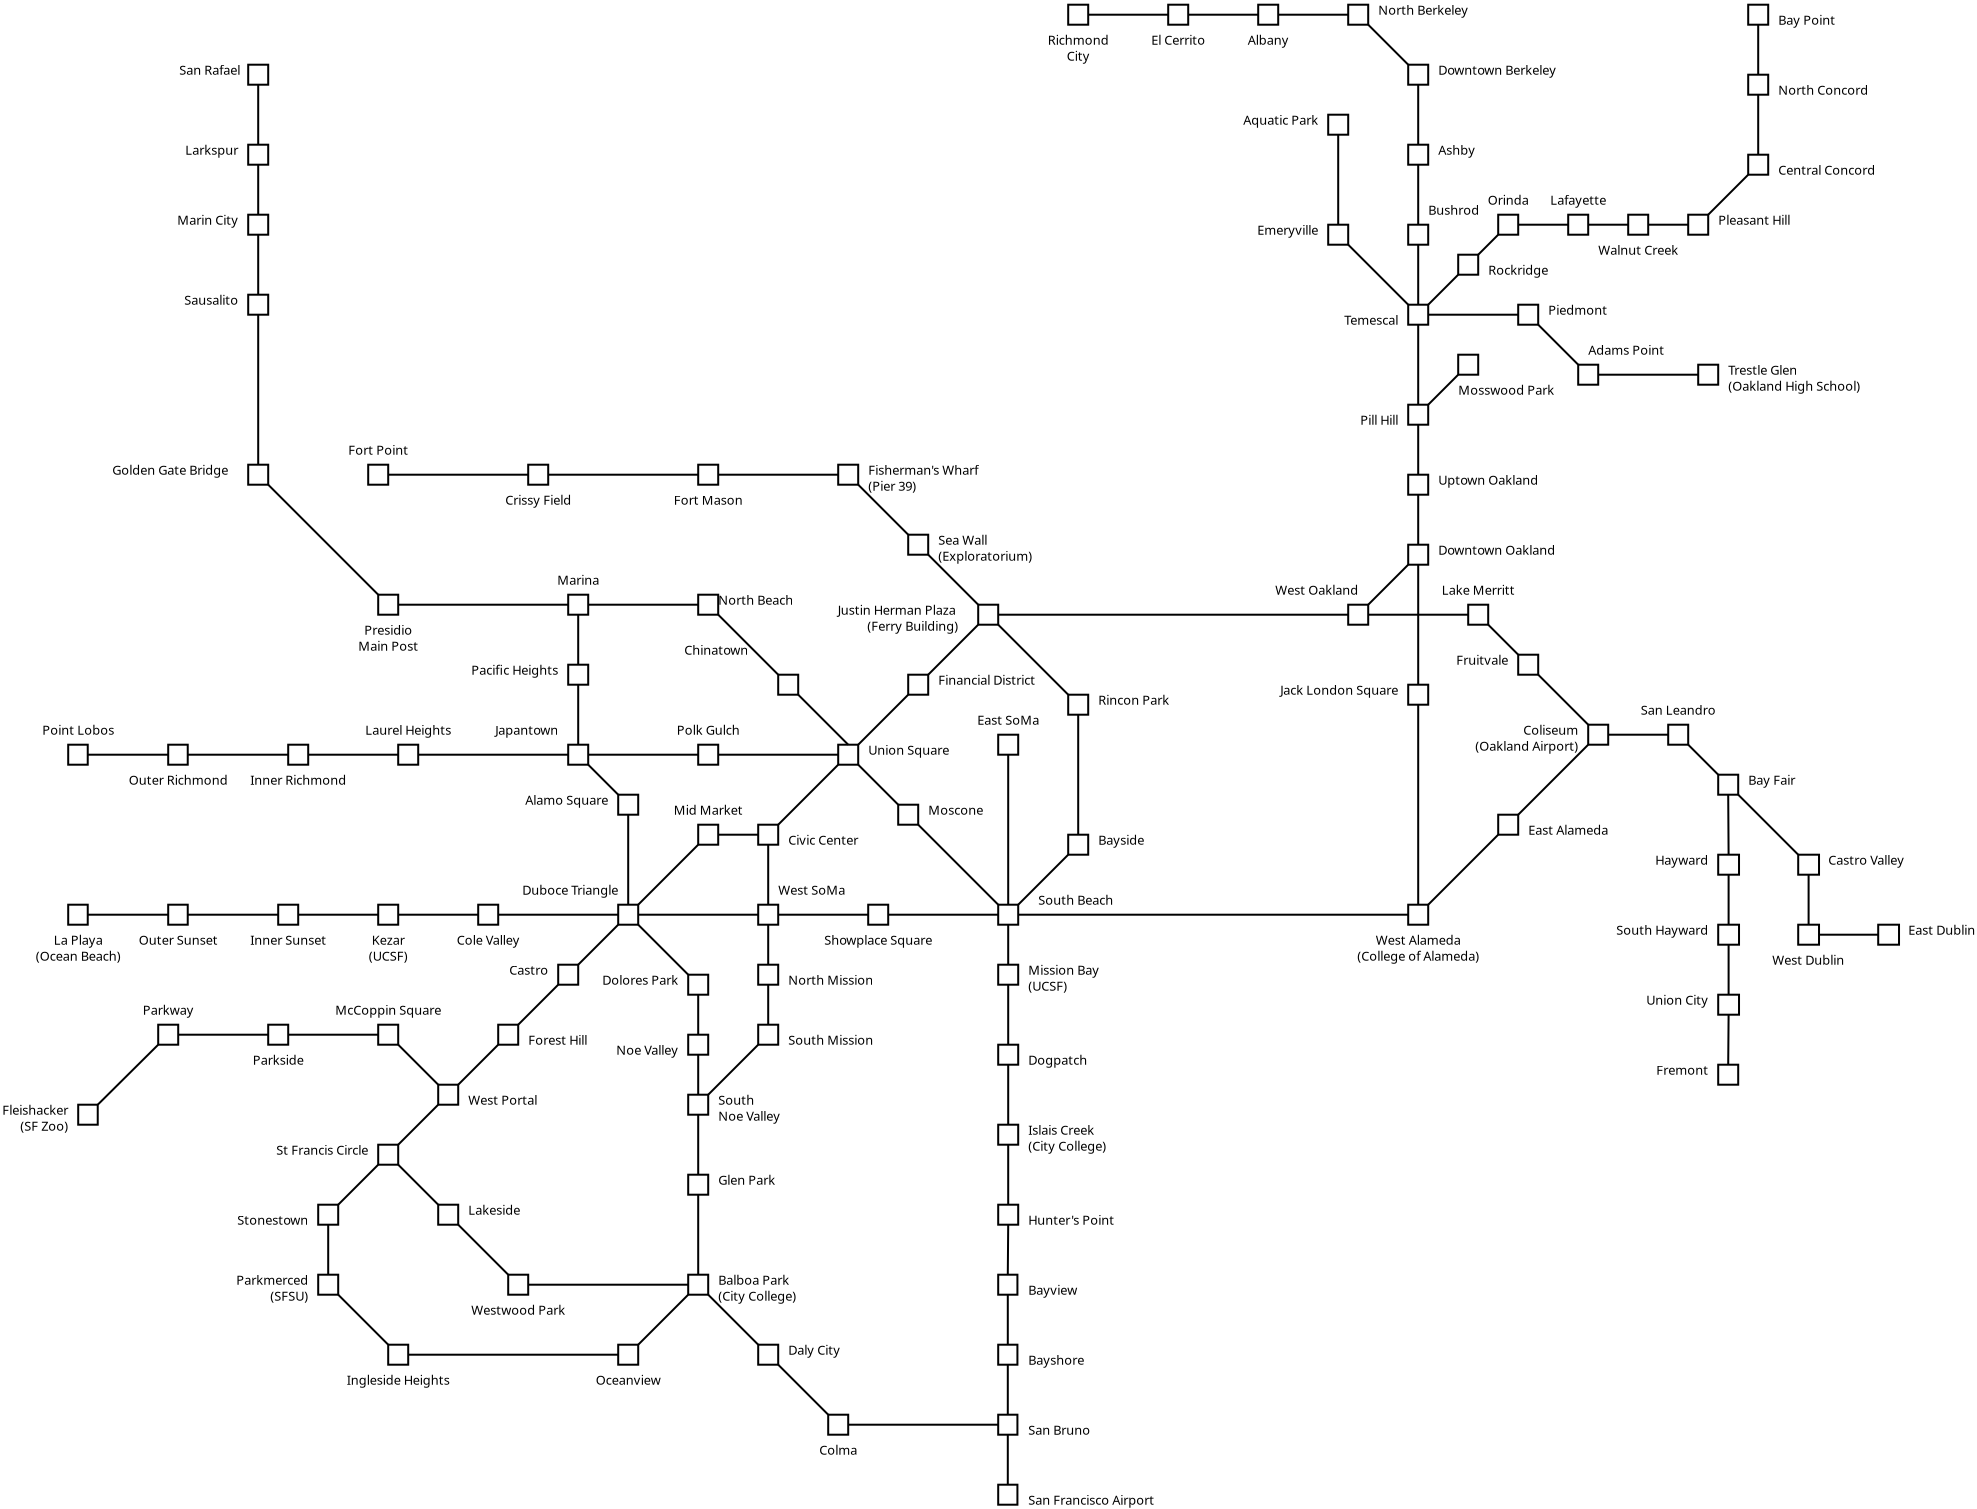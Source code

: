 <?xml version="1.0" encoding="UTF-8"?>
<dia:diagram xmlns:dia="http://www.lysator.liu.se/~alla/dia/">
  <dia:layer name="Background" visible="true" active="true">
    <dia:object type="Standard - Box" version="0" id="O0">
      <dia:attribute name="obj_pos">
        <dia:point val="25.5,-5"/>
      </dia:attribute>
      <dia:attribute name="obj_bb">
        <dia:rectangle val="25.45,-5.05;26.55,-3.95"/>
      </dia:attribute>
      <dia:attribute name="elem_corner">
        <dia:point val="25.5,-5"/>
      </dia:attribute>
      <dia:attribute name="elem_width">
        <dia:real val="1"/>
      </dia:attribute>
      <dia:attribute name="elem_height">
        <dia:real val="1"/>
      </dia:attribute>
      <dia:attribute name="show_background">
        <dia:boolean val="true"/>
      </dia:attribute>
    </dia:object>
    <dia:object type="Standard - Box" version="0" id="O1">
      <dia:attribute name="obj_pos">
        <dia:point val="22,-1.5"/>
      </dia:attribute>
      <dia:attribute name="obj_bb">
        <dia:rectangle val="21.95,-1.55;23.05,-0.45"/>
      </dia:attribute>
      <dia:attribute name="elem_corner">
        <dia:point val="22,-1.5"/>
      </dia:attribute>
      <dia:attribute name="elem_width">
        <dia:real val="1"/>
      </dia:attribute>
      <dia:attribute name="elem_height">
        <dia:real val="1"/>
      </dia:attribute>
      <dia:attribute name="show_background">
        <dia:boolean val="true"/>
      </dia:attribute>
    </dia:object>
    <dia:object type="Standard - Box" version="0" id="O2">
      <dia:attribute name="obj_pos">
        <dia:point val="18,2.5"/>
      </dia:attribute>
      <dia:attribute name="obj_bb">
        <dia:rectangle val="17.95,2.45;19.05,3.55"/>
      </dia:attribute>
      <dia:attribute name="elem_corner">
        <dia:point val="18,2.5"/>
      </dia:attribute>
      <dia:attribute name="elem_width">
        <dia:real val="1"/>
      </dia:attribute>
      <dia:attribute name="elem_height">
        <dia:real val="1"/>
      </dia:attribute>
      <dia:attribute name="show_background">
        <dia:boolean val="true"/>
      </dia:attribute>
    </dia:object>
    <dia:object type="Standard - Box" version="0" id="O3">
      <dia:attribute name="obj_pos">
        <dia:point val="29,-8.5"/>
      </dia:attribute>
      <dia:attribute name="obj_bb">
        <dia:rectangle val="28.95,-8.55;30.05,-7.45"/>
      </dia:attribute>
      <dia:attribute name="elem_corner">
        <dia:point val="29,-8.5"/>
      </dia:attribute>
      <dia:attribute name="elem_width">
        <dia:real val="1"/>
      </dia:attribute>
      <dia:attribute name="elem_height">
        <dia:real val="1"/>
      </dia:attribute>
      <dia:attribute name="show_background">
        <dia:boolean val="true"/>
      </dia:attribute>
    </dia:object>
    <dia:object type="Standard - Box" version="0" id="O4">
      <dia:attribute name="obj_pos">
        <dia:point val="15,2.5"/>
      </dia:attribute>
      <dia:attribute name="obj_bb">
        <dia:rectangle val="14.95,2.45;16.05,3.55"/>
      </dia:attribute>
      <dia:attribute name="elem_corner">
        <dia:point val="15,2.5"/>
      </dia:attribute>
      <dia:attribute name="elem_width">
        <dia:real val="1"/>
      </dia:attribute>
      <dia:attribute name="elem_height">
        <dia:real val="1"/>
      </dia:attribute>
      <dia:attribute name="show_background">
        <dia:boolean val="true"/>
      </dia:attribute>
    </dia:object>
    <dia:object type="Standard - Box" version="0" id="O5">
      <dia:attribute name="obj_pos">
        <dia:point val="11,6.5"/>
      </dia:attribute>
      <dia:attribute name="obj_bb">
        <dia:rectangle val="10.95,6.45;12.05,7.55"/>
      </dia:attribute>
      <dia:attribute name="elem_corner">
        <dia:point val="11,6.5"/>
      </dia:attribute>
      <dia:attribute name="elem_width">
        <dia:real val="1"/>
      </dia:attribute>
      <dia:attribute name="elem_height">
        <dia:real val="1"/>
      </dia:attribute>
      <dia:attribute name="show_background">
        <dia:boolean val="true"/>
      </dia:attribute>
    </dia:object>
    <dia:object type="Standard - Box" version="0" id="O6">
      <dia:attribute name="obj_pos">
        <dia:point val="8,9.5"/>
      </dia:attribute>
      <dia:attribute name="obj_bb">
        <dia:rectangle val="7.95,9.45;9.05,10.55"/>
      </dia:attribute>
      <dia:attribute name="elem_corner">
        <dia:point val="8,9.5"/>
      </dia:attribute>
      <dia:attribute name="elem_width">
        <dia:real val="1"/>
      </dia:attribute>
      <dia:attribute name="elem_height">
        <dia:real val="1"/>
      </dia:attribute>
      <dia:attribute name="show_background">
        <dia:boolean val="true"/>
      </dia:attribute>
    </dia:object>
    <dia:object type="Standard - Box" version="0" id="O7">
      <dia:attribute name="obj_pos">
        <dia:point val="5,12.5"/>
      </dia:attribute>
      <dia:attribute name="obj_bb">
        <dia:rectangle val="4.95,12.45;6.05,13.55"/>
      </dia:attribute>
      <dia:attribute name="elem_corner">
        <dia:point val="5,12.5"/>
      </dia:attribute>
      <dia:attribute name="elem_width">
        <dia:real val="1"/>
      </dia:attribute>
      <dia:attribute name="elem_height">
        <dia:real val="1"/>
      </dia:attribute>
      <dia:attribute name="show_background">
        <dia:boolean val="true"/>
      </dia:attribute>
    </dia:object>
    <dia:object type="Standard - Box" version="0" id="O8">
      <dia:attribute name="obj_pos">
        <dia:point val="2,15.5"/>
      </dia:attribute>
      <dia:attribute name="obj_bb">
        <dia:rectangle val="1.95,15.45;3.05,16.55"/>
      </dia:attribute>
      <dia:attribute name="elem_corner">
        <dia:point val="2,15.5"/>
      </dia:attribute>
      <dia:attribute name="elem_width">
        <dia:real val="1"/>
      </dia:attribute>
      <dia:attribute name="elem_height">
        <dia:real val="1"/>
      </dia:attribute>
      <dia:attribute name="show_background">
        <dia:boolean val="true"/>
      </dia:attribute>
    </dia:object>
    <dia:object type="Standard - Text" version="1" id="O9">
      <dia:attribute name="obj_pos">
        <dia:point val="28,-8"/>
      </dia:attribute>
      <dia:attribute name="obj_bb">
        <dia:rectangle val="21.602,-8.595;28,-7.048"/>
      </dia:attribute>
      <dia:attribute name="text">
        <dia:composite type="text">
          <dia:attribute name="string">
            <dia:string>#Justin Herman Plaza
(Ferry Building)#</dia:string>
          </dia:attribute>
          <dia:attribute name="font">
            <dia:font family="sans" style="0" name="Helvetica"/>
          </dia:attribute>
          <dia:attribute name="height">
            <dia:real val="0.8"/>
          </dia:attribute>
          <dia:attribute name="pos">
            <dia:point val="28,-8"/>
          </dia:attribute>
          <dia:attribute name="color">
            <dia:color val="#000000"/>
          </dia:attribute>
          <dia:attribute name="alignment">
            <dia:enum val="2"/>
          </dia:attribute>
        </dia:composite>
      </dia:attribute>
      <dia:attribute name="valign">
        <dia:enum val="3"/>
      </dia:attribute>
    </dia:object>
    <dia:object type="Standard - Text" version="1" id="O10">
      <dia:attribute name="obj_pos">
        <dia:point val="3.5,16.5"/>
      </dia:attribute>
      <dia:attribute name="obj_bb">
        <dia:rectangle val="3.5,15.905;7.112,16.652"/>
      </dia:attribute>
      <dia:attribute name="text">
        <dia:composite type="text">
          <dia:attribute name="string">
            <dia:string>#West Portal#</dia:string>
          </dia:attribute>
          <dia:attribute name="font">
            <dia:font family="sans" style="0" name="Helvetica"/>
          </dia:attribute>
          <dia:attribute name="height">
            <dia:real val="0.8"/>
          </dia:attribute>
          <dia:attribute name="pos">
            <dia:point val="3.5,16.5"/>
          </dia:attribute>
          <dia:attribute name="color">
            <dia:color val="#000000"/>
          </dia:attribute>
          <dia:attribute name="alignment">
            <dia:enum val="0"/>
          </dia:attribute>
        </dia:composite>
      </dia:attribute>
      <dia:attribute name="valign">
        <dia:enum val="3"/>
      </dia:attribute>
    </dia:object>
    <dia:object type="Standard - Box" version="0" id="O11">
      <dia:attribute name="obj_pos">
        <dia:point val="-1,18.5"/>
      </dia:attribute>
      <dia:attribute name="obj_bb">
        <dia:rectangle val="-1.05,18.45;0.05,19.55"/>
      </dia:attribute>
      <dia:attribute name="elem_corner">
        <dia:point val="-1,18.5"/>
      </dia:attribute>
      <dia:attribute name="elem_width">
        <dia:real val="1"/>
      </dia:attribute>
      <dia:attribute name="elem_height">
        <dia:real val="1"/>
      </dia:attribute>
      <dia:attribute name="show_background">
        <dia:boolean val="true"/>
      </dia:attribute>
    </dia:object>
    <dia:object type="Standard - Text" version="1" id="O12">
      <dia:attribute name="obj_pos">
        <dia:point val="-1.5,19"/>
      </dia:attribute>
      <dia:attribute name="obj_bb">
        <dia:rectangle val="-6.603,18.405;-1.5,19.152"/>
      </dia:attribute>
      <dia:attribute name="text">
        <dia:composite type="text">
          <dia:attribute name="string">
            <dia:string>#St Francis Circle#</dia:string>
          </dia:attribute>
          <dia:attribute name="font">
            <dia:font family="sans" style="0" name="Helvetica"/>
          </dia:attribute>
          <dia:attribute name="height">
            <dia:real val="0.8"/>
          </dia:attribute>
          <dia:attribute name="pos">
            <dia:point val="-1.5,19"/>
          </dia:attribute>
          <dia:attribute name="color">
            <dia:color val="#000000"/>
          </dia:attribute>
          <dia:attribute name="alignment">
            <dia:enum val="2"/>
          </dia:attribute>
        </dia:composite>
      </dia:attribute>
      <dia:attribute name="valign">
        <dia:enum val="3"/>
      </dia:attribute>
    </dia:object>
    <dia:object type="Standard - Box" version="0" id="O13">
      <dia:attribute name="obj_pos">
        <dia:point val="-4,21.5"/>
      </dia:attribute>
      <dia:attribute name="obj_bb">
        <dia:rectangle val="-4.05,21.45;-2.95,22.55"/>
      </dia:attribute>
      <dia:attribute name="elem_corner">
        <dia:point val="-4,21.5"/>
      </dia:attribute>
      <dia:attribute name="elem_width">
        <dia:real val="1"/>
      </dia:attribute>
      <dia:attribute name="elem_height">
        <dia:real val="1"/>
      </dia:attribute>
      <dia:attribute name="show_background">
        <dia:boolean val="true"/>
      </dia:attribute>
    </dia:object>
    <dia:object type="Standard - Text" version="1" id="O14">
      <dia:attribute name="obj_pos">
        <dia:point val="-4.5,22.5"/>
      </dia:attribute>
      <dia:attribute name="obj_bb">
        <dia:rectangle val="-8.252,21.905;-4.5,22.652"/>
      </dia:attribute>
      <dia:attribute name="text">
        <dia:composite type="text">
          <dia:attribute name="string">
            <dia:string>#Stonestown#</dia:string>
          </dia:attribute>
          <dia:attribute name="font">
            <dia:font family="sans" style="0" name="Helvetica"/>
          </dia:attribute>
          <dia:attribute name="height">
            <dia:real val="0.8"/>
          </dia:attribute>
          <dia:attribute name="pos">
            <dia:point val="-4.5,22.5"/>
          </dia:attribute>
          <dia:attribute name="color">
            <dia:color val="#000000"/>
          </dia:attribute>
          <dia:attribute name="alignment">
            <dia:enum val="2"/>
          </dia:attribute>
        </dia:composite>
      </dia:attribute>
      <dia:attribute name="valign">
        <dia:enum val="3"/>
      </dia:attribute>
    </dia:object>
    <dia:object type="Standard - Box" version="0" id="O15">
      <dia:attribute name="obj_pos">
        <dia:point val="-4,25"/>
      </dia:attribute>
      <dia:attribute name="obj_bb">
        <dia:rectangle val="-4.05,24.95;-2.95,26.05"/>
      </dia:attribute>
      <dia:attribute name="elem_corner">
        <dia:point val="-4,25"/>
      </dia:attribute>
      <dia:attribute name="elem_width">
        <dia:real val="1"/>
      </dia:attribute>
      <dia:attribute name="elem_height">
        <dia:real val="1"/>
      </dia:attribute>
      <dia:attribute name="show_background">
        <dia:boolean val="true"/>
      </dia:attribute>
    </dia:object>
    <dia:object type="Standard - Text" version="1" id="O16">
      <dia:attribute name="obj_pos">
        <dia:point val="-4.5,25.5"/>
      </dia:attribute>
      <dia:attribute name="obj_bb">
        <dia:rectangle val="-8.303,24.905;-4.5,26.453"/>
      </dia:attribute>
      <dia:attribute name="text">
        <dia:composite type="text">
          <dia:attribute name="string">
            <dia:string>#Parkmerced
(SFSU)#</dia:string>
          </dia:attribute>
          <dia:attribute name="font">
            <dia:font family="sans" style="0" name="Helvetica"/>
          </dia:attribute>
          <dia:attribute name="height">
            <dia:real val="0.8"/>
          </dia:attribute>
          <dia:attribute name="pos">
            <dia:point val="-4.5,25.5"/>
          </dia:attribute>
          <dia:attribute name="color">
            <dia:color val="#000000"/>
          </dia:attribute>
          <dia:attribute name="alignment">
            <dia:enum val="2"/>
          </dia:attribute>
        </dia:composite>
      </dia:attribute>
      <dia:attribute name="valign">
        <dia:enum val="3"/>
      </dia:attribute>
    </dia:object>
    <dia:object type="Standard - Text" version="1" id="O17">
      <dia:attribute name="obj_pos">
        <dia:point val="1,26"/>
      </dia:attribute>
      <dia:attribute name="obj_bb">
        <dia:rectangle val="1,25.405;1,26.152"/>
      </dia:attribute>
      <dia:attribute name="text">
        <dia:composite type="text">
          <dia:attribute name="string">
            <dia:string>##</dia:string>
          </dia:attribute>
          <dia:attribute name="font">
            <dia:font family="sans" style="0" name="Helvetica"/>
          </dia:attribute>
          <dia:attribute name="height">
            <dia:real val="0.8"/>
          </dia:attribute>
          <dia:attribute name="pos">
            <dia:point val="1,26"/>
          </dia:attribute>
          <dia:attribute name="color">
            <dia:color val="#000000"/>
          </dia:attribute>
          <dia:attribute name="alignment">
            <dia:enum val="0"/>
          </dia:attribute>
        </dia:composite>
      </dia:attribute>
      <dia:attribute name="valign">
        <dia:enum val="3"/>
      </dia:attribute>
    </dia:object>
    <dia:object type="Standard - Text" version="1" id="O18">
      <dia:attribute name="obj_pos">
        <dia:point val="6.5,13.5"/>
      </dia:attribute>
      <dia:attribute name="obj_bb">
        <dia:rectangle val="6.5,12.905;9.68,13.652"/>
      </dia:attribute>
      <dia:attribute name="text">
        <dia:composite type="text">
          <dia:attribute name="string">
            <dia:string>#Forest Hill#</dia:string>
          </dia:attribute>
          <dia:attribute name="font">
            <dia:font family="sans" style="0" name="Helvetica"/>
          </dia:attribute>
          <dia:attribute name="height">
            <dia:real val="0.8"/>
          </dia:attribute>
          <dia:attribute name="pos">
            <dia:point val="6.5,13.5"/>
          </dia:attribute>
          <dia:attribute name="color">
            <dia:color val="#000000"/>
          </dia:attribute>
          <dia:attribute name="alignment">
            <dia:enum val="0"/>
          </dia:attribute>
        </dia:composite>
      </dia:attribute>
      <dia:attribute name="valign">
        <dia:enum val="3"/>
      </dia:attribute>
    </dia:object>
    <dia:object type="Standard - Text" version="1" id="O19">
      <dia:attribute name="obj_pos">
        <dia:point val="7.5,10"/>
      </dia:attribute>
      <dia:attribute name="obj_bb">
        <dia:rectangle val="5.438,9.405;7.5,10.152"/>
      </dia:attribute>
      <dia:attribute name="text">
        <dia:composite type="text">
          <dia:attribute name="string">
            <dia:string>#Castro#</dia:string>
          </dia:attribute>
          <dia:attribute name="font">
            <dia:font family="sans" style="0" name="Helvetica"/>
          </dia:attribute>
          <dia:attribute name="height">
            <dia:real val="0.8"/>
          </dia:attribute>
          <dia:attribute name="pos">
            <dia:point val="7.5,10"/>
          </dia:attribute>
          <dia:attribute name="color">
            <dia:color val="#000000"/>
          </dia:attribute>
          <dia:attribute name="alignment">
            <dia:enum val="2"/>
          </dia:attribute>
        </dia:composite>
      </dia:attribute>
      <dia:attribute name="valign">
        <dia:enum val="3"/>
      </dia:attribute>
    </dia:object>
    <dia:object type="Standard - Text" version="1" id="O20">
      <dia:attribute name="obj_pos">
        <dia:point val="11,6"/>
      </dia:attribute>
      <dia:attribute name="obj_bb">
        <dia:rectangle val="5.84,5.405;11,6.152"/>
      </dia:attribute>
      <dia:attribute name="text">
        <dia:composite type="text">
          <dia:attribute name="string">
            <dia:string>#Duboce Triangle#</dia:string>
          </dia:attribute>
          <dia:attribute name="font">
            <dia:font family="sans" style="0" name="Helvetica"/>
          </dia:attribute>
          <dia:attribute name="height">
            <dia:real val="0.8"/>
          </dia:attribute>
          <dia:attribute name="pos">
            <dia:point val="11,6"/>
          </dia:attribute>
          <dia:attribute name="color">
            <dia:color val="#000000"/>
          </dia:attribute>
          <dia:attribute name="alignment">
            <dia:enum val="2"/>
          </dia:attribute>
        </dia:composite>
      </dia:attribute>
      <dia:attribute name="valign">
        <dia:enum val="3"/>
      </dia:attribute>
    </dia:object>
    <dia:object type="Standard - Text" version="1" id="O21">
      <dia:attribute name="obj_pos">
        <dia:point val="15.5,2"/>
      </dia:attribute>
      <dia:attribute name="obj_bb">
        <dia:rectangle val="13.73,1.405;17.27,2.152"/>
      </dia:attribute>
      <dia:attribute name="text">
        <dia:composite type="text">
          <dia:attribute name="string">
            <dia:string>#Mid Market#</dia:string>
          </dia:attribute>
          <dia:attribute name="font">
            <dia:font family="sans" style="0" name="Helvetica"/>
          </dia:attribute>
          <dia:attribute name="height">
            <dia:real val="0.8"/>
          </dia:attribute>
          <dia:attribute name="pos">
            <dia:point val="15.5,2"/>
          </dia:attribute>
          <dia:attribute name="color">
            <dia:color val="#000000"/>
          </dia:attribute>
          <dia:attribute name="alignment">
            <dia:enum val="1"/>
          </dia:attribute>
        </dia:composite>
      </dia:attribute>
      <dia:attribute name="valign">
        <dia:enum val="3"/>
      </dia:attribute>
    </dia:object>
    <dia:object type="Standard - Text" version="1" id="O22">
      <dia:attribute name="obj_pos">
        <dia:point val="19.5,3.5"/>
      </dia:attribute>
      <dia:attribute name="obj_bb">
        <dia:rectangle val="19.5,2.905;23.392,3.652"/>
      </dia:attribute>
      <dia:attribute name="text">
        <dia:composite type="text">
          <dia:attribute name="string">
            <dia:string>#Civic Center#</dia:string>
          </dia:attribute>
          <dia:attribute name="font">
            <dia:font family="sans" style="0" name="Helvetica"/>
          </dia:attribute>
          <dia:attribute name="height">
            <dia:real val="0.8"/>
          </dia:attribute>
          <dia:attribute name="pos">
            <dia:point val="19.5,3.5"/>
          </dia:attribute>
          <dia:attribute name="color">
            <dia:color val="#000000"/>
          </dia:attribute>
          <dia:attribute name="alignment">
            <dia:enum val="0"/>
          </dia:attribute>
        </dia:composite>
      </dia:attribute>
      <dia:attribute name="valign">
        <dia:enum val="3"/>
      </dia:attribute>
    </dia:object>
    <dia:object type="Standard - Text" version="1" id="O23">
      <dia:attribute name="obj_pos">
        <dia:point val="23.5,-1"/>
      </dia:attribute>
      <dia:attribute name="obj_bb">
        <dia:rectangle val="23.5,-1.595;27.805,-0.848"/>
      </dia:attribute>
      <dia:attribute name="text">
        <dia:composite type="text">
          <dia:attribute name="string">
            <dia:string>#Union Square#</dia:string>
          </dia:attribute>
          <dia:attribute name="font">
            <dia:font family="sans" style="0" name="Helvetica"/>
          </dia:attribute>
          <dia:attribute name="height">
            <dia:real val="0.8"/>
          </dia:attribute>
          <dia:attribute name="pos">
            <dia:point val="23.5,-1"/>
          </dia:attribute>
          <dia:attribute name="color">
            <dia:color val="#000000"/>
          </dia:attribute>
          <dia:attribute name="alignment">
            <dia:enum val="0"/>
          </dia:attribute>
        </dia:composite>
      </dia:attribute>
      <dia:attribute name="valign">
        <dia:enum val="3"/>
      </dia:attribute>
    </dia:object>
    <dia:object type="Standard - Text" version="1" id="O24">
      <dia:attribute name="obj_pos">
        <dia:point val="27,-4.5"/>
      </dia:attribute>
      <dia:attribute name="obj_bb">
        <dia:rectangle val="27,-5.095;32.297,-4.348"/>
      </dia:attribute>
      <dia:attribute name="text">
        <dia:composite type="text">
          <dia:attribute name="string">
            <dia:string>#Financial District#</dia:string>
          </dia:attribute>
          <dia:attribute name="font">
            <dia:font family="sans" style="0" name="Helvetica"/>
          </dia:attribute>
          <dia:attribute name="height">
            <dia:real val="0.8"/>
          </dia:attribute>
          <dia:attribute name="pos">
            <dia:point val="27,-4.5"/>
          </dia:attribute>
          <dia:attribute name="color">
            <dia:color val="#000000"/>
          </dia:attribute>
          <dia:attribute name="alignment">
            <dia:enum val="0"/>
          </dia:attribute>
        </dia:composite>
      </dia:attribute>
      <dia:attribute name="valign">
        <dia:enum val="3"/>
      </dia:attribute>
    </dia:object>
    <dia:object type="Standard - Box" version="0" id="O25">
      <dia:attribute name="obj_pos">
        <dia:point val="23.5,6.5"/>
      </dia:attribute>
      <dia:attribute name="obj_bb">
        <dia:rectangle val="23.45,6.45;24.55,7.55"/>
      </dia:attribute>
      <dia:attribute name="elem_corner">
        <dia:point val="23.5,6.5"/>
      </dia:attribute>
      <dia:attribute name="elem_width">
        <dia:real val="1"/>
      </dia:attribute>
      <dia:attribute name="elem_height">
        <dia:real val="1"/>
      </dia:attribute>
      <dia:attribute name="show_background">
        <dia:boolean val="true"/>
      </dia:attribute>
    </dia:object>
    <dia:object type="Standard - Text" version="1" id="O26">
      <dia:attribute name="obj_pos">
        <dia:point val="24,8.5"/>
      </dia:attribute>
      <dia:attribute name="obj_bb">
        <dia:rectangle val="21.045,7.905;26.955,8.652"/>
      </dia:attribute>
      <dia:attribute name="text">
        <dia:composite type="text">
          <dia:attribute name="string">
            <dia:string>#Showplace Square#</dia:string>
          </dia:attribute>
          <dia:attribute name="font">
            <dia:font family="sans" style="0" name="Helvetica"/>
          </dia:attribute>
          <dia:attribute name="height">
            <dia:real val="0.8"/>
          </dia:attribute>
          <dia:attribute name="pos">
            <dia:point val="24,8.5"/>
          </dia:attribute>
          <dia:attribute name="color">
            <dia:color val="#000000"/>
          </dia:attribute>
          <dia:attribute name="alignment">
            <dia:enum val="1"/>
          </dia:attribute>
        </dia:composite>
      </dia:attribute>
      <dia:attribute name="valign">
        <dia:enum val="3"/>
      </dia:attribute>
    </dia:object>
    <dia:object type="Standard - Box" version="0" id="O27">
      <dia:attribute name="obj_pos">
        <dia:point val="30,6.5"/>
      </dia:attribute>
      <dia:attribute name="obj_bb">
        <dia:rectangle val="29.95,6.45;31.05,7.55"/>
      </dia:attribute>
      <dia:attribute name="elem_corner">
        <dia:point val="30,6.5"/>
      </dia:attribute>
      <dia:attribute name="elem_width">
        <dia:real val="1"/>
      </dia:attribute>
      <dia:attribute name="elem_height">
        <dia:real val="1"/>
      </dia:attribute>
      <dia:attribute name="show_background">
        <dia:boolean val="true"/>
      </dia:attribute>
    </dia:object>
    <dia:object type="Standard - Text" version="1" id="O28">
      <dia:attribute name="obj_pos">
        <dia:point val="32,6.5"/>
      </dia:attribute>
      <dia:attribute name="obj_bb">
        <dia:rectangle val="32,5.905;36.047,6.652"/>
      </dia:attribute>
      <dia:attribute name="text">
        <dia:composite type="text">
          <dia:attribute name="string">
            <dia:string>#South Beach#</dia:string>
          </dia:attribute>
          <dia:attribute name="font">
            <dia:font family="sans" style="0" name="Helvetica"/>
          </dia:attribute>
          <dia:attribute name="height">
            <dia:real val="0.8"/>
          </dia:attribute>
          <dia:attribute name="pos">
            <dia:point val="32,6.5"/>
          </dia:attribute>
          <dia:attribute name="color">
            <dia:color val="#000000"/>
          </dia:attribute>
          <dia:attribute name="alignment">
            <dia:enum val="0"/>
          </dia:attribute>
        </dia:composite>
      </dia:attribute>
      <dia:attribute name="valign">
        <dia:enum val="3"/>
      </dia:attribute>
    </dia:object>
    <dia:object type="Standard - Box" version="0" id="O29">
      <dia:attribute name="obj_pos">
        <dia:point val="25,1.5"/>
      </dia:attribute>
      <dia:attribute name="obj_bb">
        <dia:rectangle val="24.95,1.45;26.05,2.55"/>
      </dia:attribute>
      <dia:attribute name="elem_corner">
        <dia:point val="25,1.5"/>
      </dia:attribute>
      <dia:attribute name="elem_width">
        <dia:real val="1"/>
      </dia:attribute>
      <dia:attribute name="elem_height">
        <dia:real val="1"/>
      </dia:attribute>
      <dia:attribute name="show_background">
        <dia:boolean val="true"/>
      </dia:attribute>
    </dia:object>
    <dia:object type="Standard - Text" version="1" id="O30">
      <dia:attribute name="obj_pos">
        <dia:point val="26.5,2"/>
      </dia:attribute>
      <dia:attribute name="obj_bb">
        <dia:rectangle val="26.5,1.405;29.323,2.152"/>
      </dia:attribute>
      <dia:attribute name="text">
        <dia:composite type="text">
          <dia:attribute name="string">
            <dia:string>#Moscone#</dia:string>
          </dia:attribute>
          <dia:attribute name="font">
            <dia:font family="sans" style="0" name="Helvetica"/>
          </dia:attribute>
          <dia:attribute name="height">
            <dia:real val="0.8"/>
          </dia:attribute>
          <dia:attribute name="pos">
            <dia:point val="26.5,2"/>
          </dia:attribute>
          <dia:attribute name="color">
            <dia:color val="#000000"/>
          </dia:attribute>
          <dia:attribute name="alignment">
            <dia:enum val="0"/>
          </dia:attribute>
        </dia:composite>
      </dia:attribute>
      <dia:attribute name="valign">
        <dia:enum val="3"/>
      </dia:attribute>
    </dia:object>
    <dia:object type="Standard - Box" version="0" id="O31">
      <dia:attribute name="obj_pos">
        <dia:point val="30,9.5"/>
      </dia:attribute>
      <dia:attribute name="obj_bb">
        <dia:rectangle val="29.95,9.45;31.05,10.55"/>
      </dia:attribute>
      <dia:attribute name="elem_corner">
        <dia:point val="30,9.5"/>
      </dia:attribute>
      <dia:attribute name="elem_width">
        <dia:real val="1"/>
      </dia:attribute>
      <dia:attribute name="elem_height">
        <dia:real val="1"/>
      </dia:attribute>
      <dia:attribute name="show_background">
        <dia:boolean val="true"/>
      </dia:attribute>
    </dia:object>
    <dia:object type="Standard - Text" version="1" id="O32">
      <dia:attribute name="obj_pos">
        <dia:point val="31.5,10"/>
      </dia:attribute>
      <dia:attribute name="obj_bb">
        <dia:rectangle val="31.5,9.405;35.285,10.953"/>
      </dia:attribute>
      <dia:attribute name="text">
        <dia:composite type="text">
          <dia:attribute name="string">
            <dia:string>#Mission Bay
(UCSF)#</dia:string>
          </dia:attribute>
          <dia:attribute name="font">
            <dia:font family="sans" style="0" name="Helvetica"/>
          </dia:attribute>
          <dia:attribute name="height">
            <dia:real val="0.8"/>
          </dia:attribute>
          <dia:attribute name="pos">
            <dia:point val="31.5,10"/>
          </dia:attribute>
          <dia:attribute name="color">
            <dia:color val="#000000"/>
          </dia:attribute>
          <dia:attribute name="alignment">
            <dia:enum val="0"/>
          </dia:attribute>
        </dia:composite>
      </dia:attribute>
      <dia:attribute name="valign">
        <dia:enum val="3"/>
      </dia:attribute>
    </dia:object>
    <dia:object type="Standard - Box" version="0" id="O33">
      <dia:attribute name="obj_pos">
        <dia:point val="30,13.5"/>
      </dia:attribute>
      <dia:attribute name="obj_bb">
        <dia:rectangle val="29.95,13.45;31.05,14.55"/>
      </dia:attribute>
      <dia:attribute name="elem_corner">
        <dia:point val="30,13.5"/>
      </dia:attribute>
      <dia:attribute name="elem_width">
        <dia:real val="1"/>
      </dia:attribute>
      <dia:attribute name="elem_height">
        <dia:real val="1"/>
      </dia:attribute>
      <dia:attribute name="show_background">
        <dia:boolean val="true"/>
      </dia:attribute>
    </dia:object>
    <dia:object type="Standard - Text" version="1" id="O34">
      <dia:attribute name="obj_pos">
        <dia:point val="31.5,14.5"/>
      </dia:attribute>
      <dia:attribute name="obj_bb">
        <dia:rectangle val="31.5,13.905;34.6,14.652"/>
      </dia:attribute>
      <dia:attribute name="text">
        <dia:composite type="text">
          <dia:attribute name="string">
            <dia:string>#Dogpatch#</dia:string>
          </dia:attribute>
          <dia:attribute name="font">
            <dia:font family="sans" style="0" name="Helvetica"/>
          </dia:attribute>
          <dia:attribute name="height">
            <dia:real val="0.8"/>
          </dia:attribute>
          <dia:attribute name="pos">
            <dia:point val="31.5,14.5"/>
          </dia:attribute>
          <dia:attribute name="color">
            <dia:color val="#000000"/>
          </dia:attribute>
          <dia:attribute name="alignment">
            <dia:enum val="0"/>
          </dia:attribute>
        </dia:composite>
      </dia:attribute>
      <dia:attribute name="valign">
        <dia:enum val="3"/>
      </dia:attribute>
    </dia:object>
    <dia:object type="Standard - Box" version="0" id="O35">
      <dia:attribute name="obj_pos">
        <dia:point val="30,-2"/>
      </dia:attribute>
      <dia:attribute name="obj_bb">
        <dia:rectangle val="29.95,-2.05;31.05,-0.95"/>
      </dia:attribute>
      <dia:attribute name="elem_corner">
        <dia:point val="30,-2"/>
      </dia:attribute>
      <dia:attribute name="elem_width">
        <dia:real val="1"/>
      </dia:attribute>
      <dia:attribute name="elem_height">
        <dia:real val="1"/>
      </dia:attribute>
      <dia:attribute name="show_background">
        <dia:boolean val="true"/>
      </dia:attribute>
    </dia:object>
    <dia:object type="Standard - Text" version="1" id="O36">
      <dia:attribute name="obj_pos">
        <dia:point val="30.5,-2.5"/>
      </dia:attribute>
      <dia:attribute name="obj_bb">
        <dia:rectangle val="28.836,-3.095;32.164,-2.348"/>
      </dia:attribute>
      <dia:attribute name="text">
        <dia:composite type="text">
          <dia:attribute name="string">
            <dia:string>#East SoMa#</dia:string>
          </dia:attribute>
          <dia:attribute name="font">
            <dia:font family="sans" style="0" name="Helvetica"/>
          </dia:attribute>
          <dia:attribute name="height">
            <dia:real val="0.8"/>
          </dia:attribute>
          <dia:attribute name="pos">
            <dia:point val="30.5,-2.5"/>
          </dia:attribute>
          <dia:attribute name="color">
            <dia:color val="#000000"/>
          </dia:attribute>
          <dia:attribute name="alignment">
            <dia:enum val="1"/>
          </dia:attribute>
        </dia:composite>
      </dia:attribute>
      <dia:attribute name="valign">
        <dia:enum val="3"/>
      </dia:attribute>
    </dia:object>
    <dia:object type="Standard - Line" version="0" id="O37">
      <dia:attribute name="obj_pos">
        <dia:point val="24.5,7"/>
      </dia:attribute>
      <dia:attribute name="obj_bb">
        <dia:rectangle val="24.45,6.95;30.05,7.05"/>
      </dia:attribute>
      <dia:attribute name="conn_endpoints">
        <dia:point val="24.5,7"/>
        <dia:point val="30,7"/>
      </dia:attribute>
      <dia:attribute name="numcp">
        <dia:int val="1"/>
      </dia:attribute>
      <dia:connections>
        <dia:connection handle="0" to="O25" connection="4"/>
        <dia:connection handle="1" to="O27" connection="3"/>
      </dia:connections>
    </dia:object>
    <dia:object type="Standard - Line" version="0" id="O38">
      <dia:attribute name="obj_pos">
        <dia:point val="26,2.5"/>
      </dia:attribute>
      <dia:attribute name="obj_bb">
        <dia:rectangle val="25.929,2.429;30.071,6.571"/>
      </dia:attribute>
      <dia:attribute name="conn_endpoints">
        <dia:point val="26,2.5"/>
        <dia:point val="30,6.5"/>
      </dia:attribute>
      <dia:attribute name="numcp">
        <dia:int val="1"/>
      </dia:attribute>
      <dia:connections>
        <dia:connection handle="0" to="O29" connection="7"/>
        <dia:connection handle="1" to="O27" connection="0"/>
      </dia:connections>
    </dia:object>
    <dia:object type="Standard - Line" version="0" id="O39">
      <dia:attribute name="obj_pos">
        <dia:point val="23,-0.5"/>
      </dia:attribute>
      <dia:attribute name="obj_bb">
        <dia:rectangle val="22.929,-0.571;25.071,1.571"/>
      </dia:attribute>
      <dia:attribute name="conn_endpoints">
        <dia:point val="23,-0.5"/>
        <dia:point val="25,1.5"/>
      </dia:attribute>
      <dia:attribute name="numcp">
        <dia:int val="1"/>
      </dia:attribute>
      <dia:connections>
        <dia:connection handle="0" to="O1" connection="7"/>
        <dia:connection handle="1" to="O29" connection="0"/>
      </dia:connections>
    </dia:object>
    <dia:object type="Standard - Line" version="0" id="O40">
      <dia:attribute name="obj_pos">
        <dia:point val="30.5,9.5"/>
      </dia:attribute>
      <dia:attribute name="obj_bb">
        <dia:rectangle val="30.45,7.45;30.55,9.55"/>
      </dia:attribute>
      <dia:attribute name="conn_endpoints">
        <dia:point val="30.5,9.5"/>
        <dia:point val="30.5,7.5"/>
      </dia:attribute>
      <dia:attribute name="numcp">
        <dia:int val="1"/>
      </dia:attribute>
      <dia:connections>
        <dia:connection handle="0" to="O31" connection="1"/>
        <dia:connection handle="1" to="O27" connection="6"/>
      </dia:connections>
    </dia:object>
    <dia:object type="Standard - Line" version="0" id="O41">
      <dia:attribute name="obj_pos">
        <dia:point val="30.5,13.5"/>
      </dia:attribute>
      <dia:attribute name="obj_bb">
        <dia:rectangle val="30.45,10.45;30.55,13.55"/>
      </dia:attribute>
      <dia:attribute name="conn_endpoints">
        <dia:point val="30.5,13.5"/>
        <dia:point val="30.5,10.5"/>
      </dia:attribute>
      <dia:attribute name="numcp">
        <dia:int val="1"/>
      </dia:attribute>
      <dia:connections>
        <dia:connection handle="0" to="O33" connection="1"/>
        <dia:connection handle="1" to="O31" connection="6"/>
      </dia:connections>
    </dia:object>
    <dia:object type="Standard - Line" version="0" id="O42">
      <dia:attribute name="obj_pos">
        <dia:point val="30.5,-1"/>
      </dia:attribute>
      <dia:attribute name="obj_bb">
        <dia:rectangle val="30.45,-1.05;30.55,6.55"/>
      </dia:attribute>
      <dia:attribute name="conn_endpoints">
        <dia:point val="30.5,-1"/>
        <dia:point val="30.5,6.5"/>
      </dia:attribute>
      <dia:attribute name="numcp">
        <dia:int val="1"/>
      </dia:attribute>
      <dia:connections>
        <dia:connection handle="0" to="O35" connection="6"/>
        <dia:connection handle="1" to="O27" connection="1"/>
      </dia:connections>
    </dia:object>
    <dia:object type="Standard - Line" version="0" id="O43">
      <dia:attribute name="obj_pos">
        <dia:point val="22,-0.5"/>
      </dia:attribute>
      <dia:attribute name="obj_bb">
        <dia:rectangle val="18.929,-0.571;22.071,2.571"/>
      </dia:attribute>
      <dia:attribute name="conn_endpoints">
        <dia:point val="22,-0.5"/>
        <dia:point val="19,2.5"/>
      </dia:attribute>
      <dia:attribute name="numcp">
        <dia:int val="1"/>
      </dia:attribute>
      <dia:connections>
        <dia:connection handle="0" to="O1" connection="5"/>
        <dia:connection handle="1" to="O2" connection="2"/>
      </dia:connections>
    </dia:object>
    <dia:object type="Standard - Line" version="0" id="O44">
      <dia:attribute name="obj_pos">
        <dia:point val="18,3"/>
      </dia:attribute>
      <dia:attribute name="obj_bb">
        <dia:rectangle val="15.95,2.95;18.05,3.05"/>
      </dia:attribute>
      <dia:attribute name="conn_endpoints">
        <dia:point val="18,3"/>
        <dia:point val="16,3"/>
      </dia:attribute>
      <dia:attribute name="numcp">
        <dia:int val="1"/>
      </dia:attribute>
      <dia:connections>
        <dia:connection handle="0" to="O2" connection="3"/>
        <dia:connection handle="1" to="O4" connection="4"/>
      </dia:connections>
    </dia:object>
    <dia:object type="Standard - Line" version="0" id="O45">
      <dia:attribute name="obj_pos">
        <dia:point val="15,3.5"/>
      </dia:attribute>
      <dia:attribute name="obj_bb">
        <dia:rectangle val="11.929,3.429;15.071,6.571"/>
      </dia:attribute>
      <dia:attribute name="conn_endpoints">
        <dia:point val="15,3.5"/>
        <dia:point val="12,6.5"/>
      </dia:attribute>
      <dia:attribute name="numcp">
        <dia:int val="1"/>
      </dia:attribute>
      <dia:connections>
        <dia:connection handle="0" to="O4" connection="5"/>
        <dia:connection handle="1" to="O5" connection="2"/>
      </dia:connections>
    </dia:object>
    <dia:object type="Standard - Line" version="0" id="O46">
      <dia:attribute name="obj_pos">
        <dia:point val="11,7.5"/>
      </dia:attribute>
      <dia:attribute name="obj_bb">
        <dia:rectangle val="8.929,7.429;11.071,9.571"/>
      </dia:attribute>
      <dia:attribute name="conn_endpoints">
        <dia:point val="11,7.5"/>
        <dia:point val="9,9.5"/>
      </dia:attribute>
      <dia:attribute name="numcp">
        <dia:int val="1"/>
      </dia:attribute>
      <dia:connections>
        <dia:connection handle="0" to="O5" connection="5"/>
        <dia:connection handle="1" to="O6" connection="2"/>
      </dia:connections>
    </dia:object>
    <dia:object type="Standard - Line" version="0" id="O47">
      <dia:attribute name="obj_pos">
        <dia:point val="8,10.5"/>
      </dia:attribute>
      <dia:attribute name="obj_bb">
        <dia:rectangle val="5.929,10.429;8.071,12.571"/>
      </dia:attribute>
      <dia:attribute name="conn_endpoints">
        <dia:point val="8,10.5"/>
        <dia:point val="6,12.5"/>
      </dia:attribute>
      <dia:attribute name="numcp">
        <dia:int val="1"/>
      </dia:attribute>
      <dia:connections>
        <dia:connection handle="0" to="O6" connection="5"/>
        <dia:connection handle="1" to="O7" connection="2"/>
      </dia:connections>
    </dia:object>
    <dia:object type="Standard - Line" version="0" id="O48">
      <dia:attribute name="obj_pos">
        <dia:point val="25.5,-4"/>
      </dia:attribute>
      <dia:attribute name="obj_bb">
        <dia:rectangle val="22.929,-4.071;25.571,-1.429"/>
      </dia:attribute>
      <dia:attribute name="conn_endpoints">
        <dia:point val="25.5,-4"/>
        <dia:point val="23,-1.5"/>
      </dia:attribute>
      <dia:attribute name="numcp">
        <dia:int val="1"/>
      </dia:attribute>
      <dia:connections>
        <dia:connection handle="0" to="O0" connection="5"/>
        <dia:connection handle="1" to="O1" connection="2"/>
      </dia:connections>
    </dia:object>
    <dia:object type="Standard - Line" version="0" id="O49">
      <dia:attribute name="obj_pos">
        <dia:point val="29,-7.5"/>
      </dia:attribute>
      <dia:attribute name="obj_bb">
        <dia:rectangle val="26.429,-7.571;29.071,-4.929"/>
      </dia:attribute>
      <dia:attribute name="conn_endpoints">
        <dia:point val="29,-7.5"/>
        <dia:point val="26.5,-5"/>
      </dia:attribute>
      <dia:attribute name="numcp">
        <dia:int val="1"/>
      </dia:attribute>
      <dia:connections>
        <dia:connection handle="0" to="O3" connection="5"/>
        <dia:connection handle="1" to="O0" connection="2"/>
      </dia:connections>
    </dia:object>
    <dia:object type="Standard - Line" version="0" id="O50">
      <dia:attribute name="obj_pos">
        <dia:point val="5,13.5"/>
      </dia:attribute>
      <dia:attribute name="obj_bb">
        <dia:rectangle val="2.929,13.429;5.071,15.571"/>
      </dia:attribute>
      <dia:attribute name="conn_endpoints">
        <dia:point val="5,13.5"/>
        <dia:point val="3,15.5"/>
      </dia:attribute>
      <dia:attribute name="numcp">
        <dia:int val="1"/>
      </dia:attribute>
      <dia:connections>
        <dia:connection handle="0" to="O7" connection="5"/>
        <dia:connection handle="1" to="O8" connection="2"/>
      </dia:connections>
    </dia:object>
    <dia:object type="Standard - Line" version="0" id="O51">
      <dia:attribute name="obj_pos">
        <dia:point val="2,16.5"/>
      </dia:attribute>
      <dia:attribute name="obj_bb">
        <dia:rectangle val="-0.071,16.429;2.071,18.571"/>
      </dia:attribute>
      <dia:attribute name="conn_endpoints">
        <dia:point val="2,16.5"/>
        <dia:point val="0,18.5"/>
      </dia:attribute>
      <dia:attribute name="numcp">
        <dia:int val="1"/>
      </dia:attribute>
      <dia:connections>
        <dia:connection handle="0" to="O8" connection="5"/>
        <dia:connection handle="1" to="O11" connection="2"/>
      </dia:connections>
    </dia:object>
    <dia:object type="Standard - Line" version="0" id="O52">
      <dia:attribute name="obj_pos">
        <dia:point val="-1,19.5"/>
      </dia:attribute>
      <dia:attribute name="obj_bb">
        <dia:rectangle val="-3.071,19.429;-0.929,21.571"/>
      </dia:attribute>
      <dia:attribute name="conn_endpoints">
        <dia:point val="-1,19.5"/>
        <dia:point val="-3,21.5"/>
      </dia:attribute>
      <dia:attribute name="numcp">
        <dia:int val="1"/>
      </dia:attribute>
      <dia:connections>
        <dia:connection handle="0" to="O11" connection="5"/>
        <dia:connection handle="1" to="O13" connection="2"/>
      </dia:connections>
    </dia:object>
    <dia:object type="Standard - Line" version="0" id="O53">
      <dia:attribute name="obj_pos">
        <dia:point val="-3.5,22.5"/>
      </dia:attribute>
      <dia:attribute name="obj_bb">
        <dia:rectangle val="-3.55,22.45;-3.45,25.05"/>
      </dia:attribute>
      <dia:attribute name="conn_endpoints">
        <dia:point val="-3.5,22.5"/>
        <dia:point val="-3.5,25"/>
      </dia:attribute>
      <dia:attribute name="numcp">
        <dia:int val="1"/>
      </dia:attribute>
      <dia:connections>
        <dia:connection handle="0" to="O13" connection="6"/>
        <dia:connection handle="1" to="O15" connection="1"/>
      </dia:connections>
    </dia:object>
    <dia:object type="Standard - Box" version="0" id="O54">
      <dia:attribute name="obj_pos">
        <dia:point val="30,17.5"/>
      </dia:attribute>
      <dia:attribute name="obj_bb">
        <dia:rectangle val="29.95,17.45;31.05,18.55"/>
      </dia:attribute>
      <dia:attribute name="elem_corner">
        <dia:point val="30,17.5"/>
      </dia:attribute>
      <dia:attribute name="elem_width">
        <dia:real val="1"/>
      </dia:attribute>
      <dia:attribute name="elem_height">
        <dia:real val="1"/>
      </dia:attribute>
      <dia:attribute name="show_background">
        <dia:boolean val="true"/>
      </dia:attribute>
    </dia:object>
    <dia:object type="Standard - Text" version="1" id="O55">
      <dia:attribute name="obj_pos">
        <dia:point val="31.5,22.5"/>
      </dia:attribute>
      <dia:attribute name="obj_bb">
        <dia:rectangle val="31.5,21.905;35.998,22.652"/>
      </dia:attribute>
      <dia:attribute name="text">
        <dia:composite type="text">
          <dia:attribute name="string">
            <dia:string>#Hunter's Point#</dia:string>
          </dia:attribute>
          <dia:attribute name="font">
            <dia:font family="sans" style="0" name="Helvetica"/>
          </dia:attribute>
          <dia:attribute name="height">
            <dia:real val="0.8"/>
          </dia:attribute>
          <dia:attribute name="pos">
            <dia:point val="31.5,22.5"/>
          </dia:attribute>
          <dia:attribute name="color">
            <dia:color val="#000000"/>
          </dia:attribute>
          <dia:attribute name="alignment">
            <dia:enum val="0"/>
          </dia:attribute>
        </dia:composite>
      </dia:attribute>
      <dia:attribute name="valign">
        <dia:enum val="3"/>
      </dia:attribute>
    </dia:object>
    <dia:object type="Standard - Line" version="0" id="O56">
      <dia:attribute name="obj_pos">
        <dia:point val="30.5,17.5"/>
      </dia:attribute>
      <dia:attribute name="obj_bb">
        <dia:rectangle val="30.45,14.45;30.55,17.55"/>
      </dia:attribute>
      <dia:attribute name="conn_endpoints">
        <dia:point val="30.5,17.5"/>
        <dia:point val="30.5,14.5"/>
      </dia:attribute>
      <dia:attribute name="numcp">
        <dia:int val="1"/>
      </dia:attribute>
      <dia:connections>
        <dia:connection handle="0" to="O54" connection="1"/>
        <dia:connection handle="1" to="O33" connection="6"/>
      </dia:connections>
    </dia:object>
    <dia:object type="Standard - Box" version="0" id="O57">
      <dia:attribute name="obj_pos">
        <dia:point val="30,21.5"/>
      </dia:attribute>
      <dia:attribute name="obj_bb">
        <dia:rectangle val="29.95,21.45;31.05,22.55"/>
      </dia:attribute>
      <dia:attribute name="elem_corner">
        <dia:point val="30,21.5"/>
      </dia:attribute>
      <dia:attribute name="elem_width">
        <dia:real val="1"/>
      </dia:attribute>
      <dia:attribute name="elem_height">
        <dia:real val="1"/>
      </dia:attribute>
      <dia:attribute name="show_background">
        <dia:boolean val="true"/>
      </dia:attribute>
    </dia:object>
    <dia:object type="Standard - Text" version="1" id="O58">
      <dia:attribute name="obj_pos">
        <dia:point val="31.5,18"/>
      </dia:attribute>
      <dia:attribute name="obj_bb">
        <dia:rectangle val="31.5,17.405;35.85,18.953"/>
      </dia:attribute>
      <dia:attribute name="text">
        <dia:composite type="text">
          <dia:attribute name="string">
            <dia:string>#Islais Creek
(City College)#</dia:string>
          </dia:attribute>
          <dia:attribute name="font">
            <dia:font family="sans" style="0" name="Helvetica"/>
          </dia:attribute>
          <dia:attribute name="height">
            <dia:real val="0.8"/>
          </dia:attribute>
          <dia:attribute name="pos">
            <dia:point val="31.5,18"/>
          </dia:attribute>
          <dia:attribute name="color">
            <dia:color val="#000000"/>
          </dia:attribute>
          <dia:attribute name="alignment">
            <dia:enum val="0"/>
          </dia:attribute>
        </dia:composite>
      </dia:attribute>
      <dia:attribute name="valign">
        <dia:enum val="3"/>
      </dia:attribute>
    </dia:object>
    <dia:object type="Standard - Line" version="0" id="O59">
      <dia:attribute name="obj_pos">
        <dia:point val="30.5,21.5"/>
      </dia:attribute>
      <dia:attribute name="obj_bb">
        <dia:rectangle val="30.45,18.45;30.55,21.55"/>
      </dia:attribute>
      <dia:attribute name="conn_endpoints">
        <dia:point val="30.5,21.5"/>
        <dia:point val="30.5,18.5"/>
      </dia:attribute>
      <dia:attribute name="numcp">
        <dia:int val="1"/>
      </dia:attribute>
      <dia:connections>
        <dia:connection handle="0" to="O57" connection="1"/>
        <dia:connection handle="1" to="O54" connection="6"/>
      </dia:connections>
    </dia:object>
    <dia:object type="Standard - Box" version="0" id="O60">
      <dia:attribute name="obj_pos">
        <dia:point val="30,25"/>
      </dia:attribute>
      <dia:attribute name="obj_bb">
        <dia:rectangle val="29.95,24.95;31.011,26.05"/>
      </dia:attribute>
      <dia:attribute name="elem_corner">
        <dia:point val="30,25"/>
      </dia:attribute>
      <dia:attribute name="elem_width">
        <dia:real val="0.961"/>
      </dia:attribute>
      <dia:attribute name="elem_height">
        <dia:real val="1"/>
      </dia:attribute>
      <dia:attribute name="show_background">
        <dia:boolean val="true"/>
      </dia:attribute>
    </dia:object>
    <dia:object type="Standard - Text" version="1" id="O61">
      <dia:attribute name="obj_pos">
        <dia:point val="31.5,26"/>
      </dia:attribute>
      <dia:attribute name="obj_bb">
        <dia:rectangle val="31.5,25.405;34.188,26.152"/>
      </dia:attribute>
      <dia:attribute name="text">
        <dia:composite type="text">
          <dia:attribute name="string">
            <dia:string>#Bayview#</dia:string>
          </dia:attribute>
          <dia:attribute name="font">
            <dia:font family="sans" style="0" name="Helvetica"/>
          </dia:attribute>
          <dia:attribute name="height">
            <dia:real val="0.8"/>
          </dia:attribute>
          <dia:attribute name="pos">
            <dia:point val="31.5,26"/>
          </dia:attribute>
          <dia:attribute name="color">
            <dia:color val="#000000"/>
          </dia:attribute>
          <dia:attribute name="alignment">
            <dia:enum val="0"/>
          </dia:attribute>
        </dia:composite>
      </dia:attribute>
      <dia:attribute name="valign">
        <dia:enum val="3"/>
      </dia:attribute>
    </dia:object>
    <dia:object type="Standard - Line" version="0" id="O62">
      <dia:attribute name="obj_pos">
        <dia:point val="30.48,25"/>
      </dia:attribute>
      <dia:attribute name="obj_bb">
        <dia:rectangle val="30.43,22.45;30.55,25.05"/>
      </dia:attribute>
      <dia:attribute name="conn_endpoints">
        <dia:point val="30.48,25"/>
        <dia:point val="30.5,22.5"/>
      </dia:attribute>
      <dia:attribute name="numcp">
        <dia:int val="1"/>
      </dia:attribute>
      <dia:connections>
        <dia:connection handle="0" to="O60" connection="1"/>
        <dia:connection handle="1" to="O57" connection="6"/>
      </dia:connections>
    </dia:object>
    <dia:object type="Standard - Box" version="0" id="O63">
      <dia:attribute name="obj_pos">
        <dia:point val="30,28.5"/>
      </dia:attribute>
      <dia:attribute name="obj_bb">
        <dia:rectangle val="29.95,28.45;31.011,29.55"/>
      </dia:attribute>
      <dia:attribute name="elem_corner">
        <dia:point val="30,28.5"/>
      </dia:attribute>
      <dia:attribute name="elem_width">
        <dia:real val="0.961"/>
      </dia:attribute>
      <dia:attribute name="elem_height">
        <dia:real val="1"/>
      </dia:attribute>
      <dia:attribute name="show_background">
        <dia:boolean val="true"/>
      </dia:attribute>
    </dia:object>
    <dia:object type="Standard - Text" version="1" id="O64">
      <dia:attribute name="obj_pos">
        <dia:point val="31.5,29.5"/>
      </dia:attribute>
      <dia:attribute name="obj_bb">
        <dia:rectangle val="31.5,28.905;34.485,29.652"/>
      </dia:attribute>
      <dia:attribute name="text">
        <dia:composite type="text">
          <dia:attribute name="string">
            <dia:string>#Bayshore#</dia:string>
          </dia:attribute>
          <dia:attribute name="font">
            <dia:font family="sans" style="0" name="Helvetica"/>
          </dia:attribute>
          <dia:attribute name="height">
            <dia:real val="0.8"/>
          </dia:attribute>
          <dia:attribute name="pos">
            <dia:point val="31.5,29.5"/>
          </dia:attribute>
          <dia:attribute name="color">
            <dia:color val="#000000"/>
          </dia:attribute>
          <dia:attribute name="alignment">
            <dia:enum val="0"/>
          </dia:attribute>
        </dia:composite>
      </dia:attribute>
      <dia:attribute name="valign">
        <dia:enum val="3"/>
      </dia:attribute>
    </dia:object>
    <dia:object type="Standard - Box" version="0" id="O65">
      <dia:attribute name="obj_pos">
        <dia:point val="30,32"/>
      </dia:attribute>
      <dia:attribute name="obj_bb">
        <dia:rectangle val="29.95,31.95;31.011,33.05"/>
      </dia:attribute>
      <dia:attribute name="elem_corner">
        <dia:point val="30,32"/>
      </dia:attribute>
      <dia:attribute name="elem_width">
        <dia:real val="0.961"/>
      </dia:attribute>
      <dia:attribute name="elem_height">
        <dia:real val="1"/>
      </dia:attribute>
      <dia:attribute name="show_background">
        <dia:boolean val="true"/>
      </dia:attribute>
    </dia:object>
    <dia:object type="Standard - Text" version="1" id="O66">
      <dia:attribute name="obj_pos">
        <dia:point val="31.5,33"/>
      </dia:attribute>
      <dia:attribute name="obj_bb">
        <dia:rectangle val="31.5,32.405;34.812,33.153"/>
      </dia:attribute>
      <dia:attribute name="text">
        <dia:composite type="text">
          <dia:attribute name="string">
            <dia:string>#San Bruno#</dia:string>
          </dia:attribute>
          <dia:attribute name="font">
            <dia:font family="sans" style="0" name="Helvetica"/>
          </dia:attribute>
          <dia:attribute name="height">
            <dia:real val="0.8"/>
          </dia:attribute>
          <dia:attribute name="pos">
            <dia:point val="31.5,33"/>
          </dia:attribute>
          <dia:attribute name="color">
            <dia:color val="#000000"/>
          </dia:attribute>
          <dia:attribute name="alignment">
            <dia:enum val="0"/>
          </dia:attribute>
        </dia:composite>
      </dia:attribute>
      <dia:attribute name="valign">
        <dia:enum val="3"/>
      </dia:attribute>
    </dia:object>
    <dia:object type="Standard - Box" version="0" id="O67">
      <dia:attribute name="obj_pos">
        <dia:point val="30,35.5"/>
      </dia:attribute>
      <dia:attribute name="obj_bb">
        <dia:rectangle val="29.95,35.45;31.011,36.55"/>
      </dia:attribute>
      <dia:attribute name="elem_corner">
        <dia:point val="30,35.5"/>
      </dia:attribute>
      <dia:attribute name="elem_width">
        <dia:real val="0.961"/>
      </dia:attribute>
      <dia:attribute name="elem_height">
        <dia:real val="1"/>
      </dia:attribute>
      <dia:attribute name="show_background">
        <dia:boolean val="true"/>
      </dia:attribute>
    </dia:object>
    <dia:object type="Standard - Text" version="1" id="O68">
      <dia:attribute name="obj_pos">
        <dia:point val="31.5,36.5"/>
      </dia:attribute>
      <dia:attribute name="obj_bb">
        <dia:rectangle val="31.5,35.905;38.288,36.653"/>
      </dia:attribute>
      <dia:attribute name="text">
        <dia:composite type="text">
          <dia:attribute name="string">
            <dia:string>#San Francisco Airport#</dia:string>
          </dia:attribute>
          <dia:attribute name="font">
            <dia:font family="sans" style="0" name="Helvetica"/>
          </dia:attribute>
          <dia:attribute name="height">
            <dia:real val="0.8"/>
          </dia:attribute>
          <dia:attribute name="pos">
            <dia:point val="31.5,36.5"/>
          </dia:attribute>
          <dia:attribute name="color">
            <dia:color val="#000000"/>
          </dia:attribute>
          <dia:attribute name="alignment">
            <dia:enum val="0"/>
          </dia:attribute>
        </dia:composite>
      </dia:attribute>
      <dia:attribute name="valign">
        <dia:enum val="3"/>
      </dia:attribute>
    </dia:object>
    <dia:object type="Standard - Line" version="0" id="O69">
      <dia:attribute name="obj_pos">
        <dia:point val="30.48,28.5"/>
      </dia:attribute>
      <dia:attribute name="obj_bb">
        <dia:rectangle val="30.43,25.95;30.53,28.55"/>
      </dia:attribute>
      <dia:attribute name="conn_endpoints">
        <dia:point val="30.48,28.5"/>
        <dia:point val="30.48,26"/>
      </dia:attribute>
      <dia:attribute name="numcp">
        <dia:int val="1"/>
      </dia:attribute>
      <dia:connections>
        <dia:connection handle="0" to="O63" connection="1"/>
        <dia:connection handle="1" to="O60" connection="6"/>
      </dia:connections>
    </dia:object>
    <dia:object type="Standard - Line" version="0" id="O70">
      <dia:attribute name="obj_pos">
        <dia:point val="30.48,32"/>
      </dia:attribute>
      <dia:attribute name="obj_bb">
        <dia:rectangle val="30.43,29.45;30.53,32.05"/>
      </dia:attribute>
      <dia:attribute name="conn_endpoints">
        <dia:point val="30.48,32"/>
        <dia:point val="30.48,29.5"/>
      </dia:attribute>
      <dia:attribute name="numcp">
        <dia:int val="1"/>
      </dia:attribute>
      <dia:connections>
        <dia:connection handle="0" to="O65" connection="1"/>
        <dia:connection handle="1" to="O63" connection="6"/>
      </dia:connections>
    </dia:object>
    <dia:object type="Standard - Line" version="0" id="O71">
      <dia:attribute name="obj_pos">
        <dia:point val="30.48,35.5"/>
      </dia:attribute>
      <dia:attribute name="obj_bb">
        <dia:rectangle val="30.43,32.95;30.53,35.55"/>
      </dia:attribute>
      <dia:attribute name="conn_endpoints">
        <dia:point val="30.48,35.5"/>
        <dia:point val="30.48,33"/>
      </dia:attribute>
      <dia:attribute name="numcp">
        <dia:int val="1"/>
      </dia:attribute>
      <dia:connections>
        <dia:connection handle="0" to="O67" connection="1"/>
        <dia:connection handle="1" to="O65" connection="6"/>
      </dia:connections>
    </dia:object>
    <dia:object type="Standard - Box" version="0" id="O72">
      <dia:attribute name="obj_pos">
        <dia:point val="18,9.5"/>
      </dia:attribute>
      <dia:attribute name="obj_bb">
        <dia:rectangle val="17.95,9.45;19.05,10.55"/>
      </dia:attribute>
      <dia:attribute name="elem_corner">
        <dia:point val="18,9.5"/>
      </dia:attribute>
      <dia:attribute name="elem_width">
        <dia:real val="1"/>
      </dia:attribute>
      <dia:attribute name="elem_height">
        <dia:real val="1"/>
      </dia:attribute>
      <dia:attribute name="show_background">
        <dia:boolean val="true"/>
      </dia:attribute>
    </dia:object>
    <dia:object type="Standard - Text" version="1" id="O73">
      <dia:attribute name="obj_pos">
        <dia:point val="19.5,10.5"/>
      </dia:attribute>
      <dia:attribute name="obj_bb">
        <dia:rectangle val="19.5,9.905;23.863,10.652"/>
      </dia:attribute>
      <dia:attribute name="text">
        <dia:composite type="text">
          <dia:attribute name="string">
            <dia:string>#North Mission#</dia:string>
          </dia:attribute>
          <dia:attribute name="font">
            <dia:font family="sans" style="0" name="Helvetica"/>
          </dia:attribute>
          <dia:attribute name="height">
            <dia:real val="0.8"/>
          </dia:attribute>
          <dia:attribute name="pos">
            <dia:point val="19.5,10.5"/>
          </dia:attribute>
          <dia:attribute name="color">
            <dia:color val="#000000"/>
          </dia:attribute>
          <dia:attribute name="alignment">
            <dia:enum val="0"/>
          </dia:attribute>
        </dia:composite>
      </dia:attribute>
      <dia:attribute name="valign">
        <dia:enum val="3"/>
      </dia:attribute>
    </dia:object>
    <dia:object type="Standard - Box" version="0" id="O74">
      <dia:attribute name="obj_pos">
        <dia:point val="18,12.5"/>
      </dia:attribute>
      <dia:attribute name="obj_bb">
        <dia:rectangle val="17.95,12.45;19.05,13.55"/>
      </dia:attribute>
      <dia:attribute name="elem_corner">
        <dia:point val="18,12.5"/>
      </dia:attribute>
      <dia:attribute name="elem_width">
        <dia:real val="1"/>
      </dia:attribute>
      <dia:attribute name="elem_height">
        <dia:real val="1"/>
      </dia:attribute>
      <dia:attribute name="show_background">
        <dia:boolean val="true"/>
      </dia:attribute>
    </dia:object>
    <dia:object type="Standard - Text" version="1" id="O75">
      <dia:attribute name="obj_pos">
        <dia:point val="19.5,13.5"/>
      </dia:attribute>
      <dia:attribute name="obj_bb">
        <dia:rectangle val="19.5,12.905;23.933,13.652"/>
      </dia:attribute>
      <dia:attribute name="text">
        <dia:composite type="text">
          <dia:attribute name="string">
            <dia:string>#South Mission#</dia:string>
          </dia:attribute>
          <dia:attribute name="font">
            <dia:font family="sans" style="0" name="Helvetica"/>
          </dia:attribute>
          <dia:attribute name="height">
            <dia:real val="0.8"/>
          </dia:attribute>
          <dia:attribute name="pos">
            <dia:point val="19.5,13.5"/>
          </dia:attribute>
          <dia:attribute name="color">
            <dia:color val="#000000"/>
          </dia:attribute>
          <dia:attribute name="alignment">
            <dia:enum val="0"/>
          </dia:attribute>
        </dia:composite>
      </dia:attribute>
      <dia:attribute name="valign">
        <dia:enum val="3"/>
      </dia:attribute>
    </dia:object>
    <dia:object type="Standard - Line" version="0" id="O76">
      <dia:attribute name="obj_pos">
        <dia:point val="18.5,12.5"/>
      </dia:attribute>
      <dia:attribute name="obj_bb">
        <dia:rectangle val="18.45,10.45;18.55,12.55"/>
      </dia:attribute>
      <dia:attribute name="conn_endpoints">
        <dia:point val="18.5,12.5"/>
        <dia:point val="18.5,10.5"/>
      </dia:attribute>
      <dia:attribute name="numcp">
        <dia:int val="1"/>
      </dia:attribute>
      <dia:connections>
        <dia:connection handle="0" to="O74" connection="1"/>
        <dia:connection handle="1" to="O72" connection="6"/>
      </dia:connections>
    </dia:object>
    <dia:object type="Standard - Box" version="0" id="O77">
      <dia:attribute name="obj_pos">
        <dia:point val="14.5,20"/>
      </dia:attribute>
      <dia:attribute name="obj_bb">
        <dia:rectangle val="14.45,19.95;15.55,21.05"/>
      </dia:attribute>
      <dia:attribute name="elem_corner">
        <dia:point val="14.5,20"/>
      </dia:attribute>
      <dia:attribute name="elem_width">
        <dia:real val="1"/>
      </dia:attribute>
      <dia:attribute name="elem_height">
        <dia:real val="1"/>
      </dia:attribute>
      <dia:attribute name="show_background">
        <dia:boolean val="true"/>
      </dia:attribute>
    </dia:object>
    <dia:object type="Standard - Text" version="1" id="O78">
      <dia:attribute name="obj_pos">
        <dia:point val="16,20.5"/>
      </dia:attribute>
      <dia:attribute name="obj_bb">
        <dia:rectangle val="16,19.905;19.058,20.652"/>
      </dia:attribute>
      <dia:attribute name="text">
        <dia:composite type="text">
          <dia:attribute name="string">
            <dia:string>#Glen Park#</dia:string>
          </dia:attribute>
          <dia:attribute name="font">
            <dia:font family="sans" style="0" name="Helvetica"/>
          </dia:attribute>
          <dia:attribute name="height">
            <dia:real val="0.8"/>
          </dia:attribute>
          <dia:attribute name="pos">
            <dia:point val="16,20.5"/>
          </dia:attribute>
          <dia:attribute name="color">
            <dia:color val="#000000"/>
          </dia:attribute>
          <dia:attribute name="alignment">
            <dia:enum val="0"/>
          </dia:attribute>
        </dia:composite>
      </dia:attribute>
      <dia:attribute name="valign">
        <dia:enum val="3"/>
      </dia:attribute>
    </dia:object>
    <dia:object type="Standard - Box" version="0" id="O79">
      <dia:attribute name="obj_pos">
        <dia:point val="14.5,16"/>
      </dia:attribute>
      <dia:attribute name="obj_bb">
        <dia:rectangle val="14.45,15.95;15.55,17.05"/>
      </dia:attribute>
      <dia:attribute name="elem_corner">
        <dia:point val="14.5,16"/>
      </dia:attribute>
      <dia:attribute name="elem_width">
        <dia:real val="1"/>
      </dia:attribute>
      <dia:attribute name="elem_height">
        <dia:real val="1"/>
      </dia:attribute>
      <dia:attribute name="show_background">
        <dia:boolean val="true"/>
      </dia:attribute>
    </dia:object>
    <dia:object type="Standard - Text" version="1" id="O80">
      <dia:attribute name="obj_pos">
        <dia:point val="16,16.5"/>
      </dia:attribute>
      <dia:attribute name="obj_bb">
        <dia:rectangle val="16,15.905;19.38,17.453"/>
      </dia:attribute>
      <dia:attribute name="text">
        <dia:composite type="text">
          <dia:attribute name="string">
            <dia:string>#South
Noe Valley#</dia:string>
          </dia:attribute>
          <dia:attribute name="font">
            <dia:font family="sans" style="0" name="Helvetica"/>
          </dia:attribute>
          <dia:attribute name="height">
            <dia:real val="0.8"/>
          </dia:attribute>
          <dia:attribute name="pos">
            <dia:point val="16,16.5"/>
          </dia:attribute>
          <dia:attribute name="color">
            <dia:color val="#000000"/>
          </dia:attribute>
          <dia:attribute name="alignment">
            <dia:enum val="0"/>
          </dia:attribute>
        </dia:composite>
      </dia:attribute>
      <dia:attribute name="valign">
        <dia:enum val="3"/>
      </dia:attribute>
    </dia:object>
    <dia:object type="Standard - Box" version="0" id="O81">
      <dia:attribute name="obj_pos">
        <dia:point val="14.5,25"/>
      </dia:attribute>
      <dia:attribute name="obj_bb">
        <dia:rectangle val="14.45,24.95;15.55,26.05"/>
      </dia:attribute>
      <dia:attribute name="elem_corner">
        <dia:point val="14.5,25"/>
      </dia:attribute>
      <dia:attribute name="elem_width">
        <dia:real val="1"/>
      </dia:attribute>
      <dia:attribute name="elem_height">
        <dia:real val="1"/>
      </dia:attribute>
      <dia:attribute name="show_background">
        <dia:boolean val="true"/>
      </dia:attribute>
    </dia:object>
    <dia:object type="Standard - Text" version="1" id="O82">
      <dia:attribute name="obj_pos">
        <dia:point val="16,25.5"/>
      </dia:attribute>
      <dia:attribute name="obj_bb">
        <dia:rectangle val="16,24.905;20.35,26.453"/>
      </dia:attribute>
      <dia:attribute name="text">
        <dia:composite type="text">
          <dia:attribute name="string">
            <dia:string>#Balboa Park
(City College)#</dia:string>
          </dia:attribute>
          <dia:attribute name="font">
            <dia:font family="sans" style="0" name="Helvetica"/>
          </dia:attribute>
          <dia:attribute name="height">
            <dia:real val="0.8"/>
          </dia:attribute>
          <dia:attribute name="pos">
            <dia:point val="16,25.5"/>
          </dia:attribute>
          <dia:attribute name="color">
            <dia:color val="#000000"/>
          </dia:attribute>
          <dia:attribute name="alignment">
            <dia:enum val="0"/>
          </dia:attribute>
        </dia:composite>
      </dia:attribute>
      <dia:attribute name="valign">
        <dia:enum val="3"/>
      </dia:attribute>
    </dia:object>
    <dia:object type="Standard - Line" version="0" id="O83">
      <dia:attribute name="obj_pos">
        <dia:point val="15.5,16"/>
      </dia:attribute>
      <dia:attribute name="obj_bb">
        <dia:rectangle val="15.429,13.429;18.071,16.071"/>
      </dia:attribute>
      <dia:attribute name="conn_endpoints">
        <dia:point val="15.5,16"/>
        <dia:point val="18,13.5"/>
      </dia:attribute>
      <dia:attribute name="numcp">
        <dia:int val="1"/>
      </dia:attribute>
      <dia:connections>
        <dia:connection handle="0" to="O79" connection="2"/>
        <dia:connection handle="1" to="O74" connection="5"/>
      </dia:connections>
    </dia:object>
    <dia:object type="Standard - Line" version="0" id="O84">
      <dia:attribute name="obj_pos">
        <dia:point val="15,20"/>
      </dia:attribute>
      <dia:attribute name="obj_bb">
        <dia:rectangle val="14.95,16.95;15.05,20.05"/>
      </dia:attribute>
      <dia:attribute name="conn_endpoints">
        <dia:point val="15,20"/>
        <dia:point val="15,17"/>
      </dia:attribute>
      <dia:attribute name="numcp">
        <dia:int val="1"/>
      </dia:attribute>
      <dia:connections>
        <dia:connection handle="0" to="O77" connection="1"/>
        <dia:connection handle="1" to="O79" connection="6"/>
      </dia:connections>
    </dia:object>
    <dia:object type="Standard - Line" version="0" id="O85">
      <dia:attribute name="obj_pos">
        <dia:point val="15,25"/>
      </dia:attribute>
      <dia:attribute name="obj_bb">
        <dia:rectangle val="14.95,20.95;15.05,25.05"/>
      </dia:attribute>
      <dia:attribute name="conn_endpoints">
        <dia:point val="15,25"/>
        <dia:point val="15,21"/>
      </dia:attribute>
      <dia:attribute name="numcp">
        <dia:int val="1"/>
      </dia:attribute>
      <dia:connections>
        <dia:connection handle="0" to="O81" connection="1"/>
        <dia:connection handle="1" to="O77" connection="6"/>
      </dia:connections>
    </dia:object>
    <dia:object type="Standard - Box" version="0" id="O86">
      <dia:attribute name="obj_pos">
        <dia:point val="18,28.5"/>
      </dia:attribute>
      <dia:attribute name="obj_bb">
        <dia:rectangle val="17.95,28.45;19.05,29.55"/>
      </dia:attribute>
      <dia:attribute name="elem_corner">
        <dia:point val="18,28.5"/>
      </dia:attribute>
      <dia:attribute name="elem_width">
        <dia:real val="1"/>
      </dia:attribute>
      <dia:attribute name="elem_height">
        <dia:real val="1"/>
      </dia:attribute>
      <dia:attribute name="show_background">
        <dia:boolean val="true"/>
      </dia:attribute>
    </dia:object>
    <dia:object type="Standard - Text" version="1" id="O87">
      <dia:attribute name="obj_pos">
        <dia:point val="19.5,29"/>
      </dia:attribute>
      <dia:attribute name="obj_bb">
        <dia:rectangle val="19.5,28.405;22.4,29.152"/>
      </dia:attribute>
      <dia:attribute name="text">
        <dia:composite type="text">
          <dia:attribute name="string">
            <dia:string>#Daly City#</dia:string>
          </dia:attribute>
          <dia:attribute name="font">
            <dia:font family="sans" style="0" name="Helvetica"/>
          </dia:attribute>
          <dia:attribute name="height">
            <dia:real val="0.8"/>
          </dia:attribute>
          <dia:attribute name="pos">
            <dia:point val="19.5,29"/>
          </dia:attribute>
          <dia:attribute name="color">
            <dia:color val="#000000"/>
          </dia:attribute>
          <dia:attribute name="alignment">
            <dia:enum val="0"/>
          </dia:attribute>
        </dia:composite>
      </dia:attribute>
      <dia:attribute name="valign">
        <dia:enum val="3"/>
      </dia:attribute>
    </dia:object>
    <dia:object type="Standard - Box" version="0" id="O88">
      <dia:attribute name="obj_pos">
        <dia:point val="21.5,32"/>
      </dia:attribute>
      <dia:attribute name="obj_bb">
        <dia:rectangle val="21.45,31.95;22.55,33.05"/>
      </dia:attribute>
      <dia:attribute name="elem_corner">
        <dia:point val="21.5,32"/>
      </dia:attribute>
      <dia:attribute name="elem_width">
        <dia:real val="1"/>
      </dia:attribute>
      <dia:attribute name="elem_height">
        <dia:real val="1"/>
      </dia:attribute>
      <dia:attribute name="show_background">
        <dia:boolean val="true"/>
      </dia:attribute>
    </dia:object>
    <dia:object type="Standard - Text" version="1" id="O89">
      <dia:attribute name="obj_pos">
        <dia:point val="22,34"/>
      </dia:attribute>
      <dia:attribute name="obj_bb">
        <dia:rectangle val="20.984,33.405;23.016,34.153"/>
      </dia:attribute>
      <dia:attribute name="text">
        <dia:composite type="text">
          <dia:attribute name="string">
            <dia:string>#Colma#</dia:string>
          </dia:attribute>
          <dia:attribute name="font">
            <dia:font family="sans" style="0" name="Helvetica"/>
          </dia:attribute>
          <dia:attribute name="height">
            <dia:real val="0.8"/>
          </dia:attribute>
          <dia:attribute name="pos">
            <dia:point val="22,34"/>
          </dia:attribute>
          <dia:attribute name="color">
            <dia:color val="#000000"/>
          </dia:attribute>
          <dia:attribute name="alignment">
            <dia:enum val="1"/>
          </dia:attribute>
        </dia:composite>
      </dia:attribute>
      <dia:attribute name="valign">
        <dia:enum val="3"/>
      </dia:attribute>
    </dia:object>
    <dia:object type="Standard - Line" version="0" id="O90">
      <dia:attribute name="obj_pos">
        <dia:point val="18,28.5"/>
      </dia:attribute>
      <dia:attribute name="obj_bb">
        <dia:rectangle val="15.429,25.929;18.071,28.571"/>
      </dia:attribute>
      <dia:attribute name="conn_endpoints">
        <dia:point val="18,28.5"/>
        <dia:point val="15.5,26"/>
      </dia:attribute>
      <dia:attribute name="numcp">
        <dia:int val="1"/>
      </dia:attribute>
      <dia:connections>
        <dia:connection handle="0" to="O86" connection="0"/>
        <dia:connection handle="1" to="O81" connection="7"/>
      </dia:connections>
    </dia:object>
    <dia:object type="Standard - Line" version="0" id="O91">
      <dia:attribute name="obj_pos">
        <dia:point val="21.5,32"/>
      </dia:attribute>
      <dia:attribute name="obj_bb">
        <dia:rectangle val="18.929,29.429;21.571,32.071"/>
      </dia:attribute>
      <dia:attribute name="conn_endpoints">
        <dia:point val="21.5,32"/>
        <dia:point val="19,29.5"/>
      </dia:attribute>
      <dia:attribute name="numcp">
        <dia:int val="1"/>
      </dia:attribute>
      <dia:connections>
        <dia:connection handle="0" to="O88" connection="0"/>
        <dia:connection handle="1" to="O86" connection="7"/>
      </dia:connections>
    </dia:object>
    <dia:object type="Standard - Line" version="0" id="O92">
      <dia:attribute name="obj_pos">
        <dia:point val="30,32.5"/>
      </dia:attribute>
      <dia:attribute name="obj_bb">
        <dia:rectangle val="22.45,32.45;30.05,32.55"/>
      </dia:attribute>
      <dia:attribute name="conn_endpoints">
        <dia:point val="30,32.5"/>
        <dia:point val="22.5,32.5"/>
      </dia:attribute>
      <dia:attribute name="numcp">
        <dia:int val="1"/>
      </dia:attribute>
      <dia:connections>
        <dia:connection handle="0" to="O65" connection="3"/>
        <dia:connection handle="1" to="O88" connection="4"/>
      </dia:connections>
    </dia:object>
    <dia:object type="Standard - Box" version="0" id="O93">
      <dia:attribute name="obj_pos">
        <dia:point val="14.5,13"/>
      </dia:attribute>
      <dia:attribute name="obj_bb">
        <dia:rectangle val="14.45,12.95;15.55,14.05"/>
      </dia:attribute>
      <dia:attribute name="elem_corner">
        <dia:point val="14.5,13"/>
      </dia:attribute>
      <dia:attribute name="elem_width">
        <dia:real val="1"/>
      </dia:attribute>
      <dia:attribute name="elem_height">
        <dia:real val="1"/>
      </dia:attribute>
      <dia:attribute name="show_background">
        <dia:boolean val="true"/>
      </dia:attribute>
    </dia:object>
    <dia:object type="Standard - Box" version="0" id="O94">
      <dia:attribute name="obj_pos">
        <dia:point val="14.5,10"/>
      </dia:attribute>
      <dia:attribute name="obj_bb">
        <dia:rectangle val="14.45,9.95;15.55,11.05"/>
      </dia:attribute>
      <dia:attribute name="elem_corner">
        <dia:point val="14.5,10"/>
      </dia:attribute>
      <dia:attribute name="elem_width">
        <dia:real val="1"/>
      </dia:attribute>
      <dia:attribute name="elem_height">
        <dia:real val="1"/>
      </dia:attribute>
      <dia:attribute name="show_background">
        <dia:boolean val="true"/>
      </dia:attribute>
    </dia:object>
    <dia:object type="Standard - Text" version="1" id="O95">
      <dia:attribute name="obj_pos">
        <dia:point val="14,10.5"/>
      </dia:attribute>
      <dia:attribute name="obj_bb">
        <dia:rectangle val="9.985,9.905;14,10.652"/>
      </dia:attribute>
      <dia:attribute name="text">
        <dia:composite type="text">
          <dia:attribute name="string">
            <dia:string>#Dolores Park#</dia:string>
          </dia:attribute>
          <dia:attribute name="font">
            <dia:font family="sans" style="0" name="Helvetica"/>
          </dia:attribute>
          <dia:attribute name="height">
            <dia:real val="0.8"/>
          </dia:attribute>
          <dia:attribute name="pos">
            <dia:point val="14,10.5"/>
          </dia:attribute>
          <dia:attribute name="color">
            <dia:color val="#000000"/>
          </dia:attribute>
          <dia:attribute name="alignment">
            <dia:enum val="2"/>
          </dia:attribute>
        </dia:composite>
      </dia:attribute>
      <dia:attribute name="valign">
        <dia:enum val="3"/>
      </dia:attribute>
    </dia:object>
    <dia:object type="Standard - Line" version="0" id="O96">
      <dia:attribute name="obj_pos">
        <dia:point val="14.5,10"/>
      </dia:attribute>
      <dia:attribute name="obj_bb">
        <dia:rectangle val="11.929,7.429;14.571,10.071"/>
      </dia:attribute>
      <dia:attribute name="conn_endpoints">
        <dia:point val="14.5,10"/>
        <dia:point val="12,7.5"/>
      </dia:attribute>
      <dia:attribute name="numcp">
        <dia:int val="1"/>
      </dia:attribute>
      <dia:connections>
        <dia:connection handle="0" to="O94" connection="0"/>
        <dia:connection handle="1" to="O5" connection="7"/>
      </dia:connections>
    </dia:object>
    <dia:object type="Standard - Line" version="0" id="O97">
      <dia:attribute name="obj_pos">
        <dia:point val="15,11"/>
      </dia:attribute>
      <dia:attribute name="obj_bb">
        <dia:rectangle val="14.95,10.95;15.05,13.05"/>
      </dia:attribute>
      <dia:attribute name="conn_endpoints">
        <dia:point val="15,11"/>
        <dia:point val="15,13"/>
      </dia:attribute>
      <dia:attribute name="numcp">
        <dia:int val="1"/>
      </dia:attribute>
      <dia:connections>
        <dia:connection handle="0" to="O94" connection="6"/>
        <dia:connection handle="1" to="O93" connection="1"/>
      </dia:connections>
    </dia:object>
    <dia:object type="Standard - Line" version="0" id="O98">
      <dia:attribute name="obj_pos">
        <dia:point val="15,14"/>
      </dia:attribute>
      <dia:attribute name="obj_bb">
        <dia:rectangle val="14.95,13.95;15.05,16.05"/>
      </dia:attribute>
      <dia:attribute name="conn_endpoints">
        <dia:point val="15,14"/>
        <dia:point val="15,16"/>
      </dia:attribute>
      <dia:attribute name="numcp">
        <dia:int val="1"/>
      </dia:attribute>
      <dia:connections>
        <dia:connection handle="0" to="O93" connection="6"/>
        <dia:connection handle="1" to="O79" connection="1"/>
      </dia:connections>
    </dia:object>
    <dia:object type="Standard - Text" version="1" id="O99">
      <dia:attribute name="obj_pos">
        <dia:point val="14,14"/>
      </dia:attribute>
      <dia:attribute name="obj_bb">
        <dia:rectangle val="10.62,13.405;14,14.152"/>
      </dia:attribute>
      <dia:attribute name="text">
        <dia:composite type="text">
          <dia:attribute name="string">
            <dia:string>#Noe Valley#</dia:string>
          </dia:attribute>
          <dia:attribute name="font">
            <dia:font family="sans" style="0" name="Helvetica"/>
          </dia:attribute>
          <dia:attribute name="height">
            <dia:real val="0.8"/>
          </dia:attribute>
          <dia:attribute name="pos">
            <dia:point val="14,14"/>
          </dia:attribute>
          <dia:attribute name="color">
            <dia:color val="#000000"/>
          </dia:attribute>
          <dia:attribute name="alignment">
            <dia:enum val="2"/>
          </dia:attribute>
        </dia:composite>
      </dia:attribute>
      <dia:attribute name="valign">
        <dia:enum val="3"/>
      </dia:attribute>
    </dia:object>
    <dia:object type="Standard - Box" version="0" id="O100">
      <dia:attribute name="obj_pos">
        <dia:point val="18,6.5"/>
      </dia:attribute>
      <dia:attribute name="obj_bb">
        <dia:rectangle val="17.95,6.45;19.05,7.55"/>
      </dia:attribute>
      <dia:attribute name="elem_corner">
        <dia:point val="18,6.5"/>
      </dia:attribute>
      <dia:attribute name="elem_width">
        <dia:real val="1"/>
      </dia:attribute>
      <dia:attribute name="elem_height">
        <dia:real val="1"/>
      </dia:attribute>
      <dia:attribute name="show_background">
        <dia:boolean val="true"/>
      </dia:attribute>
    </dia:object>
    <dia:object type="Standard - Line" version="0" id="O101">
      <dia:attribute name="obj_pos">
        <dia:point val="18.5,6.5"/>
      </dia:attribute>
      <dia:attribute name="obj_bb">
        <dia:rectangle val="18.45,3.45;18.55,6.55"/>
      </dia:attribute>
      <dia:attribute name="conn_endpoints">
        <dia:point val="18.5,6.5"/>
        <dia:point val="18.5,3.5"/>
      </dia:attribute>
      <dia:attribute name="numcp">
        <dia:int val="1"/>
      </dia:attribute>
      <dia:connections>
        <dia:connection handle="0" to="O100" connection="1"/>
        <dia:connection handle="1" to="O2" connection="6"/>
      </dia:connections>
    </dia:object>
    <dia:object type="Standard - Line" version="0" id="O102">
      <dia:attribute name="obj_pos">
        <dia:point val="18.5,9.5"/>
      </dia:attribute>
      <dia:attribute name="obj_bb">
        <dia:rectangle val="18.45,7.45;18.55,9.55"/>
      </dia:attribute>
      <dia:attribute name="conn_endpoints">
        <dia:point val="18.5,9.5"/>
        <dia:point val="18.5,7.5"/>
      </dia:attribute>
      <dia:attribute name="numcp">
        <dia:int val="1"/>
      </dia:attribute>
      <dia:connections>
        <dia:connection handle="0" to="O72" connection="1"/>
        <dia:connection handle="1" to="O100" connection="6"/>
      </dia:connections>
    </dia:object>
    <dia:object type="Standard - Line" version="0" id="O103">
      <dia:attribute name="obj_pos">
        <dia:point val="12,7"/>
      </dia:attribute>
      <dia:attribute name="obj_bb">
        <dia:rectangle val="11.95,6.95;18.05,7.05"/>
      </dia:attribute>
      <dia:attribute name="conn_endpoints">
        <dia:point val="12,7"/>
        <dia:point val="18,7"/>
      </dia:attribute>
      <dia:attribute name="numcp">
        <dia:int val="1"/>
      </dia:attribute>
      <dia:connections>
        <dia:connection handle="0" to="O5" connection="4"/>
        <dia:connection handle="1" to="O100" connection="3"/>
      </dia:connections>
    </dia:object>
    <dia:object type="Standard - Line" version="0" id="O104">
      <dia:attribute name="obj_pos">
        <dia:point val="19,7"/>
      </dia:attribute>
      <dia:attribute name="obj_bb">
        <dia:rectangle val="18.95,6.95;23.55,7.05"/>
      </dia:attribute>
      <dia:attribute name="conn_endpoints">
        <dia:point val="19,7"/>
        <dia:point val="23.5,7"/>
      </dia:attribute>
      <dia:attribute name="numcp">
        <dia:int val="1"/>
      </dia:attribute>
      <dia:connections>
        <dia:connection handle="0" to="O100" connection="4"/>
        <dia:connection handle="1" to="O25" connection="3"/>
      </dia:connections>
    </dia:object>
    <dia:object type="Standard - Text" version="1" id="O105">
      <dia:attribute name="obj_pos">
        <dia:point val="19,6"/>
      </dia:attribute>
      <dia:attribute name="obj_bb">
        <dia:rectangle val="19,5.405;22.52,6.152"/>
      </dia:attribute>
      <dia:attribute name="text">
        <dia:composite type="text">
          <dia:attribute name="string">
            <dia:string>#West SoMa#</dia:string>
          </dia:attribute>
          <dia:attribute name="font">
            <dia:font family="sans" style="0" name="Helvetica"/>
          </dia:attribute>
          <dia:attribute name="height">
            <dia:real val="0.8"/>
          </dia:attribute>
          <dia:attribute name="pos">
            <dia:point val="19,6"/>
          </dia:attribute>
          <dia:attribute name="color">
            <dia:color val="#000000"/>
          </dia:attribute>
          <dia:attribute name="alignment">
            <dia:enum val="0"/>
          </dia:attribute>
        </dia:composite>
      </dia:attribute>
      <dia:attribute name="valign">
        <dia:enum val="3"/>
      </dia:attribute>
    </dia:object>
    <dia:object type="Standard - Box" version="0" id="O106">
      <dia:attribute name="obj_pos">
        <dia:point val="33.5,-4"/>
      </dia:attribute>
      <dia:attribute name="obj_bb">
        <dia:rectangle val="33.45,-4.05;34.55,-2.95"/>
      </dia:attribute>
      <dia:attribute name="elem_corner">
        <dia:point val="33.5,-4"/>
      </dia:attribute>
      <dia:attribute name="elem_width">
        <dia:real val="1"/>
      </dia:attribute>
      <dia:attribute name="elem_height">
        <dia:real val="1"/>
      </dia:attribute>
      <dia:attribute name="show_background">
        <dia:boolean val="true"/>
      </dia:attribute>
    </dia:object>
    <dia:object type="Standard - Text" version="1" id="O107">
      <dia:attribute name="obj_pos">
        <dia:point val="35,-3.5"/>
      </dia:attribute>
      <dia:attribute name="obj_bb">
        <dia:rectangle val="35,-4.095;38.763,-3.348"/>
      </dia:attribute>
      <dia:attribute name="text">
        <dia:composite type="text">
          <dia:attribute name="string">
            <dia:string>#Rincon Park#</dia:string>
          </dia:attribute>
          <dia:attribute name="font">
            <dia:font family="sans" style="0" name="Helvetica"/>
          </dia:attribute>
          <dia:attribute name="height">
            <dia:real val="0.8"/>
          </dia:attribute>
          <dia:attribute name="pos">
            <dia:point val="35,-3.5"/>
          </dia:attribute>
          <dia:attribute name="color">
            <dia:color val="#000000"/>
          </dia:attribute>
          <dia:attribute name="alignment">
            <dia:enum val="0"/>
          </dia:attribute>
        </dia:composite>
      </dia:attribute>
      <dia:attribute name="valign">
        <dia:enum val="3"/>
      </dia:attribute>
    </dia:object>
    <dia:object type="Standard - Line" version="0" id="O108">
      <dia:attribute name="obj_pos">
        <dia:point val="34,-3"/>
      </dia:attribute>
      <dia:attribute name="obj_bb">
        <dia:rectangle val="33.95,-3.05;34.05,3.05"/>
      </dia:attribute>
      <dia:attribute name="conn_endpoints">
        <dia:point val="34,-3"/>
        <dia:point val="34,3"/>
      </dia:attribute>
      <dia:attribute name="numcp">
        <dia:int val="1"/>
      </dia:attribute>
      <dia:connections>
        <dia:connection handle="0" to="O106" connection="6"/>
        <dia:connection handle="1" to="O109" connection="1"/>
      </dia:connections>
    </dia:object>
    <dia:object type="Standard - Box" version="0" id="O109">
      <dia:attribute name="obj_pos">
        <dia:point val="33.5,3"/>
      </dia:attribute>
      <dia:attribute name="obj_bb">
        <dia:rectangle val="33.45,2.95;34.55,4.05"/>
      </dia:attribute>
      <dia:attribute name="elem_corner">
        <dia:point val="33.5,3"/>
      </dia:attribute>
      <dia:attribute name="elem_width">
        <dia:real val="1"/>
      </dia:attribute>
      <dia:attribute name="elem_height">
        <dia:real val="1"/>
      </dia:attribute>
      <dia:attribute name="show_background">
        <dia:boolean val="true"/>
      </dia:attribute>
    </dia:object>
    <dia:object type="Standard - Text" version="1" id="O110">
      <dia:attribute name="obj_pos">
        <dia:point val="35,3.5"/>
      </dia:attribute>
      <dia:attribute name="obj_bb">
        <dia:rectangle val="35,2.905;37.525,3.652"/>
      </dia:attribute>
      <dia:attribute name="text">
        <dia:composite type="text">
          <dia:attribute name="string">
            <dia:string>#Bayside#</dia:string>
          </dia:attribute>
          <dia:attribute name="font">
            <dia:font family="sans" style="0" name="Helvetica"/>
          </dia:attribute>
          <dia:attribute name="height">
            <dia:real val="0.8"/>
          </dia:attribute>
          <dia:attribute name="pos">
            <dia:point val="35,3.5"/>
          </dia:attribute>
          <dia:attribute name="color">
            <dia:color val="#000000"/>
          </dia:attribute>
          <dia:attribute name="alignment">
            <dia:enum val="0"/>
          </dia:attribute>
        </dia:composite>
      </dia:attribute>
      <dia:attribute name="valign">
        <dia:enum val="3"/>
      </dia:attribute>
    </dia:object>
    <dia:object type="Standard - Line" version="0" id="O111">
      <dia:attribute name="obj_pos">
        <dia:point val="33.5,4"/>
      </dia:attribute>
      <dia:attribute name="obj_bb">
        <dia:rectangle val="30.929,3.929;33.571,6.571"/>
      </dia:attribute>
      <dia:attribute name="conn_endpoints">
        <dia:point val="33.5,4"/>
        <dia:point val="31,6.5"/>
      </dia:attribute>
      <dia:attribute name="numcp">
        <dia:int val="1"/>
      </dia:attribute>
      <dia:connections>
        <dia:connection handle="0" to="O109" connection="5"/>
        <dia:connection handle="1" to="O27" connection="2"/>
      </dia:connections>
    </dia:object>
    <dia:object type="Standard - Line" version="0" id="O112">
      <dia:attribute name="obj_pos">
        <dia:point val="33.5,-4"/>
      </dia:attribute>
      <dia:attribute name="obj_bb">
        <dia:rectangle val="29.929,-7.571;33.571,-3.929"/>
      </dia:attribute>
      <dia:attribute name="conn_endpoints">
        <dia:point val="33.5,-4"/>
        <dia:point val="30,-7.5"/>
      </dia:attribute>
      <dia:attribute name="numcp">
        <dia:int val="1"/>
      </dia:attribute>
      <dia:connections>
        <dia:connection handle="0" to="O106" connection="0"/>
        <dia:connection handle="1" to="O3" connection="7"/>
      </dia:connections>
    </dia:object>
    <dia:object type="Standard - Box" version="0" id="O113">
      <dia:attribute name="obj_pos">
        <dia:point val="25.5,-12"/>
      </dia:attribute>
      <dia:attribute name="obj_bb">
        <dia:rectangle val="25.45,-12.05;26.55,-10.95"/>
      </dia:attribute>
      <dia:attribute name="elem_corner">
        <dia:point val="25.5,-12"/>
      </dia:attribute>
      <dia:attribute name="elem_width">
        <dia:real val="1"/>
      </dia:attribute>
      <dia:attribute name="elem_height">
        <dia:real val="1"/>
      </dia:attribute>
      <dia:attribute name="show_background">
        <dia:boolean val="true"/>
      </dia:attribute>
    </dia:object>
    <dia:object type="Standard - Line" version="0" id="O114">
      <dia:attribute name="obj_pos">
        <dia:point val="29,-8.5"/>
      </dia:attribute>
      <dia:attribute name="obj_bb">
        <dia:rectangle val="26.429,-11.071;29.071,-8.429"/>
      </dia:attribute>
      <dia:attribute name="conn_endpoints">
        <dia:point val="29,-8.5"/>
        <dia:point val="26.5,-11"/>
      </dia:attribute>
      <dia:attribute name="numcp">
        <dia:int val="1"/>
      </dia:attribute>
      <dia:connections>
        <dia:connection handle="0" to="O3" connection="0"/>
        <dia:connection handle="1" to="O113" connection="7"/>
      </dia:connections>
    </dia:object>
    <dia:object type="Standard - Text" version="1" id="O115">
      <dia:attribute name="obj_pos">
        <dia:point val="27,-11.5"/>
      </dia:attribute>
      <dia:attribute name="obj_bb">
        <dia:rectangle val="27,-12.095;32.028,-10.547"/>
      </dia:attribute>
      <dia:attribute name="text">
        <dia:composite type="text">
          <dia:attribute name="string">
            <dia:string>#Sea Wall
(Exploratorium)#</dia:string>
          </dia:attribute>
          <dia:attribute name="font">
            <dia:font family="sans" style="0" name="Helvetica"/>
          </dia:attribute>
          <dia:attribute name="height">
            <dia:real val="0.8"/>
          </dia:attribute>
          <dia:attribute name="pos">
            <dia:point val="27,-11.5"/>
          </dia:attribute>
          <dia:attribute name="color">
            <dia:color val="#000000"/>
          </dia:attribute>
          <dia:attribute name="alignment">
            <dia:enum val="0"/>
          </dia:attribute>
        </dia:composite>
      </dia:attribute>
      <dia:attribute name="valign">
        <dia:enum val="3"/>
      </dia:attribute>
    </dia:object>
    <dia:object type="Standard - Box" version="0" id="O116">
      <dia:attribute name="obj_pos">
        <dia:point val="22,-15.5"/>
      </dia:attribute>
      <dia:attribute name="obj_bb">
        <dia:rectangle val="21.95,-15.55;23.05,-14.45"/>
      </dia:attribute>
      <dia:attribute name="elem_corner">
        <dia:point val="22,-15.5"/>
      </dia:attribute>
      <dia:attribute name="elem_width">
        <dia:real val="1"/>
      </dia:attribute>
      <dia:attribute name="elem_height">
        <dia:real val="1"/>
      </dia:attribute>
      <dia:attribute name="show_background">
        <dia:boolean val="true"/>
      </dia:attribute>
    </dia:object>
    <dia:object type="Standard - Text" version="1" id="O117">
      <dia:attribute name="obj_pos">
        <dia:point val="23.5,-15"/>
      </dia:attribute>
      <dia:attribute name="obj_bb">
        <dia:rectangle val="23.5,-15.595;29.43,-14.047"/>
      </dia:attribute>
      <dia:attribute name="text">
        <dia:composite type="text">
          <dia:attribute name="string">
            <dia:string>#Fisherman's Wharf
(Pier 39)#</dia:string>
          </dia:attribute>
          <dia:attribute name="font">
            <dia:font family="sans" style="0" name="Helvetica"/>
          </dia:attribute>
          <dia:attribute name="height">
            <dia:real val="0.8"/>
          </dia:attribute>
          <dia:attribute name="pos">
            <dia:point val="23.5,-15"/>
          </dia:attribute>
          <dia:attribute name="color">
            <dia:color val="#000000"/>
          </dia:attribute>
          <dia:attribute name="alignment">
            <dia:enum val="0"/>
          </dia:attribute>
        </dia:composite>
      </dia:attribute>
      <dia:attribute name="valign">
        <dia:enum val="3"/>
      </dia:attribute>
    </dia:object>
    <dia:object type="Standard - Box" version="0" id="O118">
      <dia:attribute name="obj_pos">
        <dia:point val="15,-15.5"/>
      </dia:attribute>
      <dia:attribute name="obj_bb">
        <dia:rectangle val="14.95,-15.55;16.05,-14.45"/>
      </dia:attribute>
      <dia:attribute name="elem_corner">
        <dia:point val="15,-15.5"/>
      </dia:attribute>
      <dia:attribute name="elem_width">
        <dia:real val="1"/>
      </dia:attribute>
      <dia:attribute name="elem_height">
        <dia:real val="1"/>
      </dia:attribute>
      <dia:attribute name="show_background">
        <dia:boolean val="true"/>
      </dia:attribute>
    </dia:object>
    <dia:object type="Standard - Text" version="1" id="O119">
      <dia:attribute name="obj_pos">
        <dia:point val="15.5,-13.5"/>
      </dia:attribute>
      <dia:attribute name="obj_bb">
        <dia:rectangle val="13.736,-14.095;17.264,-13.348"/>
      </dia:attribute>
      <dia:attribute name="text">
        <dia:composite type="text">
          <dia:attribute name="string">
            <dia:string>#Fort Mason#</dia:string>
          </dia:attribute>
          <dia:attribute name="font">
            <dia:font family="sans" style="0" name="Helvetica"/>
          </dia:attribute>
          <dia:attribute name="height">
            <dia:real val="0.8"/>
          </dia:attribute>
          <dia:attribute name="pos">
            <dia:point val="15.5,-13.5"/>
          </dia:attribute>
          <dia:attribute name="color">
            <dia:color val="#000000"/>
          </dia:attribute>
          <dia:attribute name="alignment">
            <dia:enum val="1"/>
          </dia:attribute>
        </dia:composite>
      </dia:attribute>
      <dia:attribute name="valign">
        <dia:enum val="3"/>
      </dia:attribute>
    </dia:object>
    <dia:object type="Standard - Line" version="0" id="O120">
      <dia:attribute name="obj_pos">
        <dia:point val="25.5,-12"/>
      </dia:attribute>
      <dia:attribute name="obj_bb">
        <dia:rectangle val="22.929,-14.571;25.571,-11.929"/>
      </dia:attribute>
      <dia:attribute name="conn_endpoints">
        <dia:point val="25.5,-12"/>
        <dia:point val="23,-14.5"/>
      </dia:attribute>
      <dia:attribute name="numcp">
        <dia:int val="1"/>
      </dia:attribute>
      <dia:connections>
        <dia:connection handle="0" to="O113" connection="0"/>
        <dia:connection handle="1" to="O116" connection="7"/>
      </dia:connections>
    </dia:object>
    <dia:object type="Standard - Line" version="0" id="O121">
      <dia:attribute name="obj_pos">
        <dia:point val="22,-15"/>
      </dia:attribute>
      <dia:attribute name="obj_bb">
        <dia:rectangle val="15.95,-15.05;22.05,-14.95"/>
      </dia:attribute>
      <dia:attribute name="conn_endpoints">
        <dia:point val="22,-15"/>
        <dia:point val="16,-15"/>
      </dia:attribute>
      <dia:attribute name="numcp">
        <dia:int val="1"/>
      </dia:attribute>
      <dia:connections>
        <dia:connection handle="0" to="O116" connection="3"/>
        <dia:connection handle="1" to="O118" connection="4"/>
      </dia:connections>
    </dia:object>
    <dia:object type="Standard - Box" version="0" id="O122">
      <dia:attribute name="obj_pos">
        <dia:point val="6.5,-15.5"/>
      </dia:attribute>
      <dia:attribute name="obj_bb">
        <dia:rectangle val="6.45,-15.55;7.55,-14.45"/>
      </dia:attribute>
      <dia:attribute name="elem_corner">
        <dia:point val="6.5,-15.5"/>
      </dia:attribute>
      <dia:attribute name="elem_width">
        <dia:real val="1"/>
      </dia:attribute>
      <dia:attribute name="elem_height">
        <dia:real val="1"/>
      </dia:attribute>
      <dia:attribute name="show_background">
        <dia:boolean val="true"/>
      </dia:attribute>
    </dia:object>
    <dia:object type="Standard - Text" version="1" id="O123">
      <dia:attribute name="obj_pos">
        <dia:point val="7,-13.5"/>
      </dia:attribute>
      <dia:attribute name="obj_bb">
        <dia:rectangle val="5.194,-14.095;8.806,-13.348"/>
      </dia:attribute>
      <dia:attribute name="text">
        <dia:composite type="text">
          <dia:attribute name="string">
            <dia:string>#Crissy Field#</dia:string>
          </dia:attribute>
          <dia:attribute name="font">
            <dia:font family="sans" style="0" name="Helvetica"/>
          </dia:attribute>
          <dia:attribute name="height">
            <dia:real val="0.8"/>
          </dia:attribute>
          <dia:attribute name="pos">
            <dia:point val="7,-13.5"/>
          </dia:attribute>
          <dia:attribute name="color">
            <dia:color val="#000000"/>
          </dia:attribute>
          <dia:attribute name="alignment">
            <dia:enum val="1"/>
          </dia:attribute>
        </dia:composite>
      </dia:attribute>
      <dia:attribute name="valign">
        <dia:enum val="3"/>
      </dia:attribute>
    </dia:object>
    <dia:object type="Standard - Box" version="0" id="O124">
      <dia:attribute name="obj_pos">
        <dia:point val="-1.5,-15.5"/>
      </dia:attribute>
      <dia:attribute name="obj_bb">
        <dia:rectangle val="-1.55,-15.55;-0.45,-14.45"/>
      </dia:attribute>
      <dia:attribute name="elem_corner">
        <dia:point val="-1.5,-15.5"/>
      </dia:attribute>
      <dia:attribute name="elem_width">
        <dia:real val="1"/>
      </dia:attribute>
      <dia:attribute name="elem_height">
        <dia:real val="1"/>
      </dia:attribute>
      <dia:attribute name="show_background">
        <dia:boolean val="true"/>
      </dia:attribute>
    </dia:object>
    <dia:object type="Standard - Text" version="1" id="O125">
      <dia:attribute name="obj_pos">
        <dia:point val="-1,-16"/>
      </dia:attribute>
      <dia:attribute name="obj_bb">
        <dia:rectangle val="-2.52,-16.595;0.52,-15.848"/>
      </dia:attribute>
      <dia:attribute name="text">
        <dia:composite type="text">
          <dia:attribute name="string">
            <dia:string>#Fort Point#</dia:string>
          </dia:attribute>
          <dia:attribute name="font">
            <dia:font family="sans" style="0" name="Helvetica"/>
          </dia:attribute>
          <dia:attribute name="height">
            <dia:real val="0.8"/>
          </dia:attribute>
          <dia:attribute name="pos">
            <dia:point val="-1,-16"/>
          </dia:attribute>
          <dia:attribute name="color">
            <dia:color val="#000000"/>
          </dia:attribute>
          <dia:attribute name="alignment">
            <dia:enum val="1"/>
          </dia:attribute>
        </dia:composite>
      </dia:attribute>
      <dia:attribute name="valign">
        <dia:enum val="3"/>
      </dia:attribute>
    </dia:object>
    <dia:object type="Standard - Line" version="0" id="O126">
      <dia:attribute name="obj_pos">
        <dia:point val="15,-15"/>
      </dia:attribute>
      <dia:attribute name="obj_bb">
        <dia:rectangle val="7.45,-15.05;15.05,-14.95"/>
      </dia:attribute>
      <dia:attribute name="conn_endpoints">
        <dia:point val="15,-15"/>
        <dia:point val="7.5,-15"/>
      </dia:attribute>
      <dia:attribute name="numcp">
        <dia:int val="1"/>
      </dia:attribute>
      <dia:connections>
        <dia:connection handle="0" to="O118" connection="3"/>
        <dia:connection handle="1" to="O122" connection="4"/>
      </dia:connections>
    </dia:object>
    <dia:object type="Standard - Line" version="0" id="O127">
      <dia:attribute name="obj_pos">
        <dia:point val="6.5,-15"/>
      </dia:attribute>
      <dia:attribute name="obj_bb">
        <dia:rectangle val="-0.55,-15.05;6.55,-14.95"/>
      </dia:attribute>
      <dia:attribute name="conn_endpoints">
        <dia:point val="6.5,-15"/>
        <dia:point val="-0.5,-15"/>
      </dia:attribute>
      <dia:attribute name="numcp">
        <dia:int val="1"/>
      </dia:attribute>
      <dia:connections>
        <dia:connection handle="0" to="O122" connection="3"/>
        <dia:connection handle="1" to="O124" connection="4"/>
      </dia:connections>
    </dia:object>
    <dia:object type="Standard - Box" version="0" id="O128">
      <dia:attribute name="obj_pos">
        <dia:point val="19,-5"/>
      </dia:attribute>
      <dia:attribute name="obj_bb">
        <dia:rectangle val="18.95,-5.05;20.05,-3.95"/>
      </dia:attribute>
      <dia:attribute name="elem_corner">
        <dia:point val="19,-5"/>
      </dia:attribute>
      <dia:attribute name="elem_width">
        <dia:real val="1"/>
      </dia:attribute>
      <dia:attribute name="elem_height">
        <dia:real val="1"/>
      </dia:attribute>
      <dia:attribute name="show_background">
        <dia:boolean val="true"/>
      </dia:attribute>
    </dia:object>
    <dia:object type="Standard - Text" version="1" id="O129">
      <dia:attribute name="obj_pos">
        <dia:point val="17.5,-6"/>
      </dia:attribute>
      <dia:attribute name="obj_bb">
        <dia:rectangle val="14.102,-6.595;17.5,-5.848"/>
      </dia:attribute>
      <dia:attribute name="text">
        <dia:composite type="text">
          <dia:attribute name="string">
            <dia:string>#Chinatown#</dia:string>
          </dia:attribute>
          <dia:attribute name="font">
            <dia:font family="sans" style="0" name="Helvetica"/>
          </dia:attribute>
          <dia:attribute name="height">
            <dia:real val="0.8"/>
          </dia:attribute>
          <dia:attribute name="pos">
            <dia:point val="17.5,-6"/>
          </dia:attribute>
          <dia:attribute name="color">
            <dia:color val="#000000"/>
          </dia:attribute>
          <dia:attribute name="alignment">
            <dia:enum val="2"/>
          </dia:attribute>
        </dia:composite>
      </dia:attribute>
      <dia:attribute name="valign">
        <dia:enum val="3"/>
      </dia:attribute>
    </dia:object>
    <dia:object type="Standard - Box" version="0" id="O130">
      <dia:attribute name="obj_pos">
        <dia:point val="15,-9"/>
      </dia:attribute>
      <dia:attribute name="obj_bb">
        <dia:rectangle val="14.95,-9.05;16.05,-7.95"/>
      </dia:attribute>
      <dia:attribute name="elem_corner">
        <dia:point val="15,-9"/>
      </dia:attribute>
      <dia:attribute name="elem_width">
        <dia:real val="1"/>
      </dia:attribute>
      <dia:attribute name="elem_height">
        <dia:real val="1"/>
      </dia:attribute>
      <dia:attribute name="show_background">
        <dia:boolean val="true"/>
      </dia:attribute>
    </dia:object>
    <dia:object type="Standard - Text" version="1" id="O131">
      <dia:attribute name="obj_pos">
        <dia:point val="16,-8.5"/>
      </dia:attribute>
      <dia:attribute name="obj_bb">
        <dia:rectangle val="16,-9.095;19.977,-8.348"/>
      </dia:attribute>
      <dia:attribute name="text">
        <dia:composite type="text">
          <dia:attribute name="string">
            <dia:string>#North Beach#</dia:string>
          </dia:attribute>
          <dia:attribute name="font">
            <dia:font family="sans" style="0" name="Helvetica"/>
          </dia:attribute>
          <dia:attribute name="height">
            <dia:real val="0.8"/>
          </dia:attribute>
          <dia:attribute name="pos">
            <dia:point val="16,-8.5"/>
          </dia:attribute>
          <dia:attribute name="color">
            <dia:color val="#000000"/>
          </dia:attribute>
          <dia:attribute name="alignment">
            <dia:enum val="0"/>
          </dia:attribute>
        </dia:composite>
      </dia:attribute>
      <dia:attribute name="valign">
        <dia:enum val="3"/>
      </dia:attribute>
      <dia:connections>
        <dia:connection handle="0" to="O130" connection="4"/>
      </dia:connections>
    </dia:object>
    <dia:object type="Standard - Line" version="0" id="O132">
      <dia:attribute name="obj_pos">
        <dia:point val="16,-8"/>
      </dia:attribute>
      <dia:attribute name="obj_bb">
        <dia:rectangle val="15.929,-8.071;19.071,-4.929"/>
      </dia:attribute>
      <dia:attribute name="conn_endpoints">
        <dia:point val="16,-8"/>
        <dia:point val="19,-5"/>
      </dia:attribute>
      <dia:attribute name="numcp">
        <dia:int val="1"/>
      </dia:attribute>
      <dia:connections>
        <dia:connection handle="0" to="O130" connection="7"/>
        <dia:connection handle="1" to="O128" connection="0"/>
      </dia:connections>
    </dia:object>
    <dia:object type="Standard - Line" version="0" id="O133">
      <dia:attribute name="obj_pos">
        <dia:point val="20,-4"/>
      </dia:attribute>
      <dia:attribute name="obj_bb">
        <dia:rectangle val="19.929,-4.071;22.571,-1.429"/>
      </dia:attribute>
      <dia:attribute name="conn_endpoints">
        <dia:point val="20,-4"/>
        <dia:point val="22.5,-1.5"/>
      </dia:attribute>
      <dia:attribute name="numcp">
        <dia:int val="1"/>
      </dia:attribute>
      <dia:connections>
        <dia:connection handle="0" to="O128" connection="7"/>
        <dia:connection handle="1" to="O1" connection="1"/>
      </dia:connections>
    </dia:object>
    <dia:object type="Standard - Box" version="0" id="O134">
      <dia:attribute name="obj_pos">
        <dia:point val="8.5,-9"/>
      </dia:attribute>
      <dia:attribute name="obj_bb">
        <dia:rectangle val="8.45,-9.05;9.55,-7.95"/>
      </dia:attribute>
      <dia:attribute name="elem_corner">
        <dia:point val="8.5,-9"/>
      </dia:attribute>
      <dia:attribute name="elem_width">
        <dia:real val="1"/>
      </dia:attribute>
      <dia:attribute name="elem_height">
        <dia:real val="1"/>
      </dia:attribute>
      <dia:attribute name="show_background">
        <dia:boolean val="true"/>
      </dia:attribute>
    </dia:object>
    <dia:object type="Standard - Text" version="1" id="O135">
      <dia:attribute name="obj_pos">
        <dia:point val="9,-9.5"/>
      </dia:attribute>
      <dia:attribute name="obj_bb">
        <dia:rectangle val="7.909,-10.095;10.091,-9.348"/>
      </dia:attribute>
      <dia:attribute name="text">
        <dia:composite type="text">
          <dia:attribute name="string">
            <dia:string>#Marina#</dia:string>
          </dia:attribute>
          <dia:attribute name="font">
            <dia:font family="sans" style="0" name="Helvetica"/>
          </dia:attribute>
          <dia:attribute name="height">
            <dia:real val="0.8"/>
          </dia:attribute>
          <dia:attribute name="pos">
            <dia:point val="9,-9.5"/>
          </dia:attribute>
          <dia:attribute name="color">
            <dia:color val="#000000"/>
          </dia:attribute>
          <dia:attribute name="alignment">
            <dia:enum val="1"/>
          </dia:attribute>
        </dia:composite>
      </dia:attribute>
      <dia:attribute name="valign">
        <dia:enum val="3"/>
      </dia:attribute>
    </dia:object>
    <dia:object type="Standard - Text" version="1" id="O136">
      <dia:attribute name="obj_pos">
        <dia:point val="11,-10"/>
      </dia:attribute>
      <dia:attribute name="obj_bb">
        <dia:rectangle val="11,-10.595;11,-9.848"/>
      </dia:attribute>
      <dia:attribute name="text">
        <dia:composite type="text">
          <dia:attribute name="string">
            <dia:string>##</dia:string>
          </dia:attribute>
          <dia:attribute name="font">
            <dia:font family="sans" style="0" name="Helvetica"/>
          </dia:attribute>
          <dia:attribute name="height">
            <dia:real val="0.8"/>
          </dia:attribute>
          <dia:attribute name="pos">
            <dia:point val="11,-10"/>
          </dia:attribute>
          <dia:attribute name="color">
            <dia:color val="#000000"/>
          </dia:attribute>
          <dia:attribute name="alignment">
            <dia:enum val="0"/>
          </dia:attribute>
        </dia:composite>
      </dia:attribute>
      <dia:attribute name="valign">
        <dia:enum val="3"/>
      </dia:attribute>
    </dia:object>
    <dia:object type="Standard - Box" version="0" id="O137">
      <dia:attribute name="obj_pos">
        <dia:point val="-1,-9"/>
      </dia:attribute>
      <dia:attribute name="obj_bb">
        <dia:rectangle val="-1.05,-9.05;0.05,-7.95"/>
      </dia:attribute>
      <dia:attribute name="elem_corner">
        <dia:point val="-1,-9"/>
      </dia:attribute>
      <dia:attribute name="elem_width">
        <dia:real val="1"/>
      </dia:attribute>
      <dia:attribute name="elem_height">
        <dia:real val="1"/>
      </dia:attribute>
      <dia:attribute name="show_background">
        <dia:boolean val="true"/>
      </dia:attribute>
    </dia:object>
    <dia:object type="Standard - Text" version="1" id="O138">
      <dia:attribute name="obj_pos">
        <dia:point val="-0.5,-7"/>
      </dia:attribute>
      <dia:attribute name="obj_bb">
        <dia:rectangle val="-2.034,-7.595;1.034,-6.048"/>
      </dia:attribute>
      <dia:attribute name="text">
        <dia:composite type="text">
          <dia:attribute name="string">
            <dia:string>#Presidio
Main Post#</dia:string>
          </dia:attribute>
          <dia:attribute name="font">
            <dia:font family="sans" style="0" name="Helvetica"/>
          </dia:attribute>
          <dia:attribute name="height">
            <dia:real val="0.8"/>
          </dia:attribute>
          <dia:attribute name="pos">
            <dia:point val="-0.5,-7"/>
          </dia:attribute>
          <dia:attribute name="color">
            <dia:color val="#000000"/>
          </dia:attribute>
          <dia:attribute name="alignment">
            <dia:enum val="1"/>
          </dia:attribute>
        </dia:composite>
      </dia:attribute>
      <dia:attribute name="valign">
        <dia:enum val="3"/>
      </dia:attribute>
    </dia:object>
    <dia:object type="Standard - Box" version="0" id="O139">
      <dia:attribute name="obj_pos">
        <dia:point val="-7.5,-15.5"/>
      </dia:attribute>
      <dia:attribute name="obj_bb">
        <dia:rectangle val="-7.55,-15.55;-6.45,-14.45"/>
      </dia:attribute>
      <dia:attribute name="elem_corner">
        <dia:point val="-7.5,-15.5"/>
      </dia:attribute>
      <dia:attribute name="elem_width">
        <dia:real val="1"/>
      </dia:attribute>
      <dia:attribute name="elem_height">
        <dia:real val="1"/>
      </dia:attribute>
      <dia:attribute name="show_background">
        <dia:boolean val="true"/>
      </dia:attribute>
    </dia:object>
    <dia:object type="Standard - Text" version="1" id="O140">
      <dia:attribute name="obj_pos">
        <dia:point val="-8.5,-15"/>
      </dia:attribute>
      <dia:attribute name="obj_bb">
        <dia:rectangle val="-14.8,-15.595;-8.5,-14.848"/>
      </dia:attribute>
      <dia:attribute name="text">
        <dia:composite type="text">
          <dia:attribute name="string">
            <dia:string>#Golden Gate Bridge#</dia:string>
          </dia:attribute>
          <dia:attribute name="font">
            <dia:font family="sans" style="0" name="Helvetica"/>
          </dia:attribute>
          <dia:attribute name="height">
            <dia:real val="0.8"/>
          </dia:attribute>
          <dia:attribute name="pos">
            <dia:point val="-8.5,-15"/>
          </dia:attribute>
          <dia:attribute name="color">
            <dia:color val="#000000"/>
          </dia:attribute>
          <dia:attribute name="alignment">
            <dia:enum val="2"/>
          </dia:attribute>
        </dia:composite>
      </dia:attribute>
      <dia:attribute name="valign">
        <dia:enum val="3"/>
      </dia:attribute>
    </dia:object>
    <dia:object type="Standard - Line" version="0" id="O141">
      <dia:attribute name="obj_pos">
        <dia:point val="-1,-9"/>
      </dia:attribute>
      <dia:attribute name="obj_bb">
        <dia:rectangle val="-6.571,-14.571;-0.929,-8.929"/>
      </dia:attribute>
      <dia:attribute name="conn_endpoints">
        <dia:point val="-1,-9"/>
        <dia:point val="-6.5,-14.5"/>
      </dia:attribute>
      <dia:attribute name="numcp">
        <dia:int val="1"/>
      </dia:attribute>
      <dia:connections>
        <dia:connection handle="0" to="O137" connection="0"/>
        <dia:connection handle="1" to="O139" connection="7"/>
      </dia:connections>
    </dia:object>
    <dia:object type="Standard - Line" version="0" id="O142">
      <dia:attribute name="obj_pos">
        <dia:point val="8.5,-8.5"/>
      </dia:attribute>
      <dia:attribute name="obj_bb">
        <dia:rectangle val="-0.05,-8.55;8.55,-8.45"/>
      </dia:attribute>
      <dia:attribute name="conn_endpoints">
        <dia:point val="8.5,-8.5"/>
        <dia:point val="0,-8.5"/>
      </dia:attribute>
      <dia:attribute name="numcp">
        <dia:int val="1"/>
      </dia:attribute>
      <dia:connections>
        <dia:connection handle="0" to="O134" connection="3"/>
        <dia:connection handle="1" to="O137" connection="4"/>
      </dia:connections>
    </dia:object>
    <dia:object type="Standard - Line" version="0" id="O143">
      <dia:attribute name="obj_pos">
        <dia:point val="15,-8.5"/>
      </dia:attribute>
      <dia:attribute name="obj_bb">
        <dia:rectangle val="9.45,-8.55;15.05,-8.45"/>
      </dia:attribute>
      <dia:attribute name="conn_endpoints">
        <dia:point val="15,-8.5"/>
        <dia:point val="9.5,-8.5"/>
      </dia:attribute>
      <dia:attribute name="numcp">
        <dia:int val="1"/>
      </dia:attribute>
      <dia:connections>
        <dia:connection handle="0" to="O130" connection="3"/>
        <dia:connection handle="1" to="O134" connection="4"/>
      </dia:connections>
    </dia:object>
    <dia:object type="Standard - Box" version="0" id="O144">
      <dia:attribute name="obj_pos">
        <dia:point val="11,1"/>
      </dia:attribute>
      <dia:attribute name="obj_bb">
        <dia:rectangle val="10.95,0.95;12.05,2.05"/>
      </dia:attribute>
      <dia:attribute name="elem_corner">
        <dia:point val="11,1"/>
      </dia:attribute>
      <dia:attribute name="elem_width">
        <dia:real val="1"/>
      </dia:attribute>
      <dia:attribute name="elem_height">
        <dia:real val="1"/>
      </dia:attribute>
      <dia:attribute name="show_background">
        <dia:boolean val="true"/>
      </dia:attribute>
    </dia:object>
    <dia:object type="Standard - Text" version="1" id="O145">
      <dia:attribute name="obj_pos">
        <dia:point val="10.5,1.5"/>
      </dia:attribute>
      <dia:attribute name="obj_bb">
        <dia:rectangle val="6.02,0.905;10.5,1.653"/>
      </dia:attribute>
      <dia:attribute name="text">
        <dia:composite type="text">
          <dia:attribute name="string">
            <dia:string>#Alamo Square#</dia:string>
          </dia:attribute>
          <dia:attribute name="font">
            <dia:font family="sans" style="0" name="Helvetica"/>
          </dia:attribute>
          <dia:attribute name="height">
            <dia:real val="0.8"/>
          </dia:attribute>
          <dia:attribute name="pos">
            <dia:point val="10.5,1.5"/>
          </dia:attribute>
          <dia:attribute name="color">
            <dia:color val="#000000"/>
          </dia:attribute>
          <dia:attribute name="alignment">
            <dia:enum val="2"/>
          </dia:attribute>
        </dia:composite>
      </dia:attribute>
      <dia:attribute name="valign">
        <dia:enum val="3"/>
      </dia:attribute>
    </dia:object>
    <dia:object type="Standard - Line" version="0" id="O146">
      <dia:attribute name="obj_pos">
        <dia:point val="11.5,6.5"/>
      </dia:attribute>
      <dia:attribute name="obj_bb">
        <dia:rectangle val="11.45,1.95;11.55,6.55"/>
      </dia:attribute>
      <dia:attribute name="conn_endpoints">
        <dia:point val="11.5,6.5"/>
        <dia:point val="11.5,2"/>
      </dia:attribute>
      <dia:attribute name="numcp">
        <dia:int val="1"/>
      </dia:attribute>
      <dia:connections>
        <dia:connection handle="0" to="O5" connection="1"/>
        <dia:connection handle="1" to="O144" connection="6"/>
      </dia:connections>
    </dia:object>
    <dia:object type="Standard - Box" version="0" id="O147">
      <dia:attribute name="obj_pos">
        <dia:point val="8.5,-1.5"/>
      </dia:attribute>
      <dia:attribute name="obj_bb">
        <dia:rectangle val="8.45,-1.55;9.55,-0.45"/>
      </dia:attribute>
      <dia:attribute name="elem_corner">
        <dia:point val="8.5,-1.5"/>
      </dia:attribute>
      <dia:attribute name="elem_width">
        <dia:real val="1"/>
      </dia:attribute>
      <dia:attribute name="elem_height">
        <dia:real val="1"/>
      </dia:attribute>
      <dia:attribute name="show_background">
        <dia:boolean val="true"/>
      </dia:attribute>
    </dia:object>
    <dia:object type="Standard - Text" version="1" id="O148">
      <dia:attribute name="obj_pos">
        <dia:point val="8,-2"/>
      </dia:attribute>
      <dia:attribute name="obj_bb">
        <dia:rectangle val="4.643,-2.595;8,-1.847"/>
      </dia:attribute>
      <dia:attribute name="text">
        <dia:composite type="text">
          <dia:attribute name="string">
            <dia:string>#Japantown#</dia:string>
          </dia:attribute>
          <dia:attribute name="font">
            <dia:font family="sans" style="0" name="Helvetica"/>
          </dia:attribute>
          <dia:attribute name="height">
            <dia:real val="0.8"/>
          </dia:attribute>
          <dia:attribute name="pos">
            <dia:point val="8,-2"/>
          </dia:attribute>
          <dia:attribute name="color">
            <dia:color val="#000000"/>
          </dia:attribute>
          <dia:attribute name="alignment">
            <dia:enum val="2"/>
          </dia:attribute>
        </dia:composite>
      </dia:attribute>
      <dia:attribute name="valign">
        <dia:enum val="3"/>
      </dia:attribute>
    </dia:object>
    <dia:object type="Standard - Box" version="0" id="O149">
      <dia:attribute name="obj_pos">
        <dia:point val="15,-1.5"/>
      </dia:attribute>
      <dia:attribute name="obj_bb">
        <dia:rectangle val="14.95,-1.55;16.05,-0.45"/>
      </dia:attribute>
      <dia:attribute name="elem_corner">
        <dia:point val="15,-1.5"/>
      </dia:attribute>
      <dia:attribute name="elem_width">
        <dia:real val="1"/>
      </dia:attribute>
      <dia:attribute name="elem_height">
        <dia:real val="1"/>
      </dia:attribute>
      <dia:attribute name="show_background">
        <dia:boolean val="true"/>
      </dia:attribute>
    </dia:object>
    <dia:object type="Standard - Text" version="1" id="O150">
      <dia:attribute name="obj_pos">
        <dia:point val="15.5,-2"/>
      </dia:attribute>
      <dia:attribute name="obj_bb">
        <dia:rectangle val="13.83,-2.595;17.17,-1.847"/>
      </dia:attribute>
      <dia:attribute name="text">
        <dia:composite type="text">
          <dia:attribute name="string">
            <dia:string>#Polk Gulch#</dia:string>
          </dia:attribute>
          <dia:attribute name="font">
            <dia:font family="sans" style="0" name="Helvetica"/>
          </dia:attribute>
          <dia:attribute name="height">
            <dia:real val="0.8"/>
          </dia:attribute>
          <dia:attribute name="pos">
            <dia:point val="15.5,-2"/>
          </dia:attribute>
          <dia:attribute name="color">
            <dia:color val="#000000"/>
          </dia:attribute>
          <dia:attribute name="alignment">
            <dia:enum val="1"/>
          </dia:attribute>
        </dia:composite>
      </dia:attribute>
      <dia:attribute name="valign">
        <dia:enum val="3"/>
      </dia:attribute>
    </dia:object>
    <dia:object type="Standard - Box" version="0" id="O151">
      <dia:attribute name="obj_pos">
        <dia:point val="8.5,-5.5"/>
      </dia:attribute>
      <dia:attribute name="obj_bb">
        <dia:rectangle val="8.45,-5.55;9.55,-4.45"/>
      </dia:attribute>
      <dia:attribute name="elem_corner">
        <dia:point val="8.5,-5.5"/>
      </dia:attribute>
      <dia:attribute name="elem_width">
        <dia:real val="1"/>
      </dia:attribute>
      <dia:attribute name="elem_height">
        <dia:real val="1"/>
      </dia:attribute>
      <dia:attribute name="show_background">
        <dia:boolean val="true"/>
      </dia:attribute>
    </dia:object>
    <dia:object type="Standard - Text" version="1" id="O152">
      <dia:attribute name="obj_pos">
        <dia:point val="8,-5"/>
      </dia:attribute>
      <dia:attribute name="obj_bb">
        <dia:rectangle val="3.312,-5.595;8,-4.848"/>
      </dia:attribute>
      <dia:attribute name="text">
        <dia:composite type="text">
          <dia:attribute name="string">
            <dia:string>#Pacific Heights#</dia:string>
          </dia:attribute>
          <dia:attribute name="font">
            <dia:font family="sans" style="0" name="Helvetica"/>
          </dia:attribute>
          <dia:attribute name="height">
            <dia:real val="0.8"/>
          </dia:attribute>
          <dia:attribute name="pos">
            <dia:point val="8,-5"/>
          </dia:attribute>
          <dia:attribute name="color">
            <dia:color val="#000000"/>
          </dia:attribute>
          <dia:attribute name="alignment">
            <dia:enum val="2"/>
          </dia:attribute>
        </dia:composite>
      </dia:attribute>
      <dia:attribute name="valign">
        <dia:enum val="3"/>
      </dia:attribute>
    </dia:object>
    <dia:object type="Standard - Line" version="0" id="O153">
      <dia:attribute name="obj_pos">
        <dia:point val="9,-4.5"/>
      </dia:attribute>
      <dia:attribute name="obj_bb">
        <dia:rectangle val="8.95,-4.55;9.05,-1.45"/>
      </dia:attribute>
      <dia:attribute name="conn_endpoints">
        <dia:point val="9,-4.5"/>
        <dia:point val="9,-1.5"/>
      </dia:attribute>
      <dia:attribute name="numcp">
        <dia:int val="1"/>
      </dia:attribute>
      <dia:connections>
        <dia:connection handle="0" to="O151" connection="6"/>
        <dia:connection handle="1" to="O147" connection="1"/>
      </dia:connections>
    </dia:object>
    <dia:object type="Standard - Line" version="0" id="O154">
      <dia:attribute name="obj_pos">
        <dia:point val="9.5,-0.5"/>
      </dia:attribute>
      <dia:attribute name="obj_bb">
        <dia:rectangle val="9.429,-0.571;11.071,1.071"/>
      </dia:attribute>
      <dia:attribute name="conn_endpoints">
        <dia:point val="9.5,-0.5"/>
        <dia:point val="11,1"/>
      </dia:attribute>
      <dia:attribute name="numcp">
        <dia:int val="1"/>
      </dia:attribute>
      <dia:connections>
        <dia:connection handle="0" to="O147" connection="7"/>
        <dia:connection handle="1" to="O144" connection="0"/>
      </dia:connections>
    </dia:object>
    <dia:object type="Standard - Line" version="0" id="O155">
      <dia:attribute name="obj_pos">
        <dia:point val="9,-8"/>
      </dia:attribute>
      <dia:attribute name="obj_bb">
        <dia:rectangle val="8.95,-8.05;9.05,-5.45"/>
      </dia:attribute>
      <dia:attribute name="conn_endpoints">
        <dia:point val="9,-8"/>
        <dia:point val="9,-5.5"/>
      </dia:attribute>
      <dia:attribute name="numcp">
        <dia:int val="1"/>
      </dia:attribute>
      <dia:connections>
        <dia:connection handle="0" to="O134" connection="6"/>
        <dia:connection handle="1" to="O151" connection="1"/>
      </dia:connections>
    </dia:object>
    <dia:object type="Standard - Line" version="0" id="O156">
      <dia:attribute name="obj_pos">
        <dia:point val="16,-1"/>
      </dia:attribute>
      <dia:attribute name="obj_bb">
        <dia:rectangle val="15.95,-1.05;22.05,-0.95"/>
      </dia:attribute>
      <dia:attribute name="conn_endpoints">
        <dia:point val="16,-1"/>
        <dia:point val="22,-1"/>
      </dia:attribute>
      <dia:attribute name="numcp">
        <dia:int val="1"/>
      </dia:attribute>
      <dia:connections>
        <dia:connection handle="0" to="O149" connection="4"/>
        <dia:connection handle="1" to="O1" connection="3"/>
      </dia:connections>
    </dia:object>
    <dia:object type="Standard - Line" version="0" id="O157">
      <dia:attribute name="obj_pos">
        <dia:point val="9.5,-1"/>
      </dia:attribute>
      <dia:attribute name="obj_bb">
        <dia:rectangle val="9.45,-1.05;15.05,-0.95"/>
      </dia:attribute>
      <dia:attribute name="conn_endpoints">
        <dia:point val="9.5,-1"/>
        <dia:point val="15,-1"/>
      </dia:attribute>
      <dia:attribute name="numcp">
        <dia:int val="1"/>
      </dia:attribute>
      <dia:connections>
        <dia:connection handle="0" to="O147" connection="4"/>
        <dia:connection handle="1" to="O149" connection="3"/>
      </dia:connections>
    </dia:object>
    <dia:object type="Standard - Box" version="0" id="O158">
      <dia:attribute name="obj_pos">
        <dia:point val="0,-1.5"/>
      </dia:attribute>
      <dia:attribute name="obj_bb">
        <dia:rectangle val="-0.05,-1.55;1.05,-0.45"/>
      </dia:attribute>
      <dia:attribute name="elem_corner">
        <dia:point val="0,-1.5"/>
      </dia:attribute>
      <dia:attribute name="elem_width">
        <dia:real val="1"/>
      </dia:attribute>
      <dia:attribute name="elem_height">
        <dia:real val="1"/>
      </dia:attribute>
      <dia:attribute name="show_background">
        <dia:boolean val="true"/>
      </dia:attribute>
    </dia:object>
    <dia:object type="Standard - Text" version="1" id="O159">
      <dia:attribute name="obj_pos">
        <dia:point val="0.5,-2"/>
      </dia:attribute>
      <dia:attribute name="obj_bb">
        <dia:rectangle val="-1.814,-2.595;2.814,-1.847"/>
      </dia:attribute>
      <dia:attribute name="text">
        <dia:composite type="text">
          <dia:attribute name="string">
            <dia:string>#Laurel Heights#</dia:string>
          </dia:attribute>
          <dia:attribute name="font">
            <dia:font family="sans" style="0" name="Helvetica"/>
          </dia:attribute>
          <dia:attribute name="height">
            <dia:real val="0.8"/>
          </dia:attribute>
          <dia:attribute name="pos">
            <dia:point val="0.5,-2"/>
          </dia:attribute>
          <dia:attribute name="color">
            <dia:color val="#000000"/>
          </dia:attribute>
          <dia:attribute name="alignment">
            <dia:enum val="1"/>
          </dia:attribute>
        </dia:composite>
      </dia:attribute>
      <dia:attribute name="valign">
        <dia:enum val="3"/>
      </dia:attribute>
    </dia:object>
    <dia:object type="Standard - Line" version="0" id="O160">
      <dia:attribute name="obj_pos">
        <dia:point val="1,-1"/>
      </dia:attribute>
      <dia:attribute name="obj_bb">
        <dia:rectangle val="0.95,-1.05;8.55,-0.95"/>
      </dia:attribute>
      <dia:attribute name="conn_endpoints">
        <dia:point val="1,-1"/>
        <dia:point val="8.5,-1"/>
      </dia:attribute>
      <dia:attribute name="numcp">
        <dia:int val="1"/>
      </dia:attribute>
      <dia:connections>
        <dia:connection handle="0" to="O158" connection="4"/>
        <dia:connection handle="1" to="O147" connection="3"/>
      </dia:connections>
    </dia:object>
    <dia:object type="Standard - Box" version="0" id="O161">
      <dia:attribute name="obj_pos">
        <dia:point val="-5.5,-1.5"/>
      </dia:attribute>
      <dia:attribute name="obj_bb">
        <dia:rectangle val="-5.55,-1.55;-4.45,-0.45"/>
      </dia:attribute>
      <dia:attribute name="elem_corner">
        <dia:point val="-5.5,-1.5"/>
      </dia:attribute>
      <dia:attribute name="elem_width">
        <dia:real val="1"/>
      </dia:attribute>
      <dia:attribute name="elem_height">
        <dia:real val="1"/>
      </dia:attribute>
      <dia:attribute name="show_background">
        <dia:boolean val="true"/>
      </dia:attribute>
    </dia:object>
    <dia:object type="Standard - Text" version="1" id="O162">
      <dia:attribute name="obj_pos">
        <dia:point val="-5,0.5"/>
      </dia:attribute>
      <dia:attribute name="obj_bb">
        <dia:rectangle val="-7.534,-0.095;-2.466,0.652"/>
      </dia:attribute>
      <dia:attribute name="text">
        <dia:composite type="text">
          <dia:attribute name="string">
            <dia:string>#Inner Richmond#</dia:string>
          </dia:attribute>
          <dia:attribute name="font">
            <dia:font family="sans" style="0" name="Helvetica"/>
          </dia:attribute>
          <dia:attribute name="height">
            <dia:real val="0.8"/>
          </dia:attribute>
          <dia:attribute name="pos">
            <dia:point val="-5,0.5"/>
          </dia:attribute>
          <dia:attribute name="color">
            <dia:color val="#000000"/>
          </dia:attribute>
          <dia:attribute name="alignment">
            <dia:enum val="1"/>
          </dia:attribute>
        </dia:composite>
      </dia:attribute>
      <dia:attribute name="valign">
        <dia:enum val="3"/>
      </dia:attribute>
    </dia:object>
    <dia:object type="Standard - Line" version="0" id="O163">
      <dia:attribute name="obj_pos">
        <dia:point val="-4.5,-1"/>
      </dia:attribute>
      <dia:attribute name="obj_bb">
        <dia:rectangle val="-4.55,-1.05;0.05,-0.95"/>
      </dia:attribute>
      <dia:attribute name="conn_endpoints">
        <dia:point val="-4.5,-1"/>
        <dia:point val="0,-1"/>
      </dia:attribute>
      <dia:attribute name="numcp">
        <dia:int val="1"/>
      </dia:attribute>
      <dia:connections>
        <dia:connection handle="0" to="O161" connection="4"/>
        <dia:connection handle="1" to="O158" connection="3"/>
      </dia:connections>
    </dia:object>
    <dia:object type="Standard - Box" version="0" id="O164">
      <dia:attribute name="obj_pos">
        <dia:point val="-11.5,-1.5"/>
      </dia:attribute>
      <dia:attribute name="obj_bb">
        <dia:rectangle val="-11.55,-1.55;-10.473,-0.45"/>
      </dia:attribute>
      <dia:attribute name="elem_corner">
        <dia:point val="-11.5,-1.5"/>
      </dia:attribute>
      <dia:attribute name="elem_width">
        <dia:real val="0.977"/>
      </dia:attribute>
      <dia:attribute name="elem_height">
        <dia:real val="1"/>
      </dia:attribute>
      <dia:attribute name="show_background">
        <dia:boolean val="true"/>
      </dia:attribute>
    </dia:object>
    <dia:object type="Standard - Text" version="1" id="O165">
      <dia:attribute name="obj_pos">
        <dia:point val="-11,0.5"/>
      </dia:attribute>
      <dia:attribute name="obj_bb">
        <dia:rectangle val="-13.614,-0.095;-8.386,0.652"/>
      </dia:attribute>
      <dia:attribute name="text">
        <dia:composite type="text">
          <dia:attribute name="string">
            <dia:string>#Outer Richmond#</dia:string>
          </dia:attribute>
          <dia:attribute name="font">
            <dia:font family="sans" style="0" name="Helvetica"/>
          </dia:attribute>
          <dia:attribute name="height">
            <dia:real val="0.8"/>
          </dia:attribute>
          <dia:attribute name="pos">
            <dia:point val="-11,0.5"/>
          </dia:attribute>
          <dia:attribute name="color">
            <dia:color val="#000000"/>
          </dia:attribute>
          <dia:attribute name="alignment">
            <dia:enum val="1"/>
          </dia:attribute>
        </dia:composite>
      </dia:attribute>
      <dia:attribute name="valign">
        <dia:enum val="3"/>
      </dia:attribute>
    </dia:object>
    <dia:object type="Standard - Box" version="0" id="O166">
      <dia:attribute name="obj_pos">
        <dia:point val="-16.5,-1.5"/>
      </dia:attribute>
      <dia:attribute name="obj_bb">
        <dia:rectangle val="-16.55,-1.55;-15.473,-0.45"/>
      </dia:attribute>
      <dia:attribute name="elem_corner">
        <dia:point val="-16.5,-1.5"/>
      </dia:attribute>
      <dia:attribute name="elem_width">
        <dia:real val="0.977"/>
      </dia:attribute>
      <dia:attribute name="elem_height">
        <dia:real val="1"/>
      </dia:attribute>
      <dia:attribute name="show_background">
        <dia:boolean val="true"/>
      </dia:attribute>
    </dia:object>
    <dia:object type="Standard - Text" version="1" id="O167">
      <dia:attribute name="obj_pos">
        <dia:point val="-16,-2"/>
      </dia:attribute>
      <dia:attribute name="obj_bb">
        <dia:rectangle val="-17.831,-2.595;-14.169,-1.847"/>
      </dia:attribute>
      <dia:attribute name="text">
        <dia:composite type="text">
          <dia:attribute name="string">
            <dia:string>#Point Lobos#</dia:string>
          </dia:attribute>
          <dia:attribute name="font">
            <dia:font family="sans" style="0" name="Helvetica"/>
          </dia:attribute>
          <dia:attribute name="height">
            <dia:real val="0.8"/>
          </dia:attribute>
          <dia:attribute name="pos">
            <dia:point val="-16,-2"/>
          </dia:attribute>
          <dia:attribute name="color">
            <dia:color val="#000000"/>
          </dia:attribute>
          <dia:attribute name="alignment">
            <dia:enum val="1"/>
          </dia:attribute>
        </dia:composite>
      </dia:attribute>
      <dia:attribute name="valign">
        <dia:enum val="3"/>
      </dia:attribute>
    </dia:object>
    <dia:object type="Standard - Line" version="0" id="O168">
      <dia:attribute name="obj_pos">
        <dia:point val="-10.523,-1"/>
      </dia:attribute>
      <dia:attribute name="obj_bb">
        <dia:rectangle val="-10.573,-1.05;-5.45,-0.95"/>
      </dia:attribute>
      <dia:attribute name="conn_endpoints">
        <dia:point val="-10.523,-1"/>
        <dia:point val="-5.5,-1"/>
      </dia:attribute>
      <dia:attribute name="numcp">
        <dia:int val="1"/>
      </dia:attribute>
      <dia:connections>
        <dia:connection handle="0" to="O164" connection="4"/>
        <dia:connection handle="1" to="O161" connection="3"/>
      </dia:connections>
    </dia:object>
    <dia:object type="Standard - Line" version="0" id="O169">
      <dia:attribute name="obj_pos">
        <dia:point val="-15.523,-1"/>
      </dia:attribute>
      <dia:attribute name="obj_bb">
        <dia:rectangle val="-15.573,-1.05;-11.45,-0.95"/>
      </dia:attribute>
      <dia:attribute name="conn_endpoints">
        <dia:point val="-15.523,-1"/>
        <dia:point val="-11.5,-1"/>
      </dia:attribute>
      <dia:attribute name="numcp">
        <dia:int val="1"/>
      </dia:attribute>
      <dia:connections>
        <dia:connection handle="0" to="O166" connection="4"/>
        <dia:connection handle="1" to="O164" connection="3"/>
      </dia:connections>
    </dia:object>
    <dia:object type="Standard - Box" version="0" id="O170">
      <dia:attribute name="obj_pos">
        <dia:point val="-1,12.5"/>
      </dia:attribute>
      <dia:attribute name="obj_bb">
        <dia:rectangle val="-1.05,12.45;0.05,13.55"/>
      </dia:attribute>
      <dia:attribute name="elem_corner">
        <dia:point val="-1,12.5"/>
      </dia:attribute>
      <dia:attribute name="elem_width">
        <dia:real val="1"/>
      </dia:attribute>
      <dia:attribute name="elem_height">
        <dia:real val="1"/>
      </dia:attribute>
      <dia:attribute name="show_background">
        <dia:boolean val="true"/>
      </dia:attribute>
    </dia:object>
    <dia:object type="Standard - Text" version="1" id="O171">
      <dia:attribute name="obj_pos">
        <dia:point val="-0.5,12"/>
      </dia:attribute>
      <dia:attribute name="obj_bb">
        <dia:rectangle val="-3.3,11.405;2.3,12.152"/>
      </dia:attribute>
      <dia:attribute name="text">
        <dia:composite type="text">
          <dia:attribute name="string">
            <dia:string>#McCoppin Square#</dia:string>
          </dia:attribute>
          <dia:attribute name="font">
            <dia:font family="sans" style="0" name="Helvetica"/>
          </dia:attribute>
          <dia:attribute name="height">
            <dia:real val="0.8"/>
          </dia:attribute>
          <dia:attribute name="pos">
            <dia:point val="-0.5,12"/>
          </dia:attribute>
          <dia:attribute name="color">
            <dia:color val="#000000"/>
          </dia:attribute>
          <dia:attribute name="alignment">
            <dia:enum val="1"/>
          </dia:attribute>
        </dia:composite>
      </dia:attribute>
      <dia:attribute name="valign">
        <dia:enum val="3"/>
      </dia:attribute>
    </dia:object>
    <dia:object type="Standard - Line" version="0" id="O172">
      <dia:attribute name="obj_pos">
        <dia:point val="0,13.5"/>
      </dia:attribute>
      <dia:attribute name="obj_bb">
        <dia:rectangle val="-0.071,13.429;2.071,15.571"/>
      </dia:attribute>
      <dia:attribute name="conn_endpoints">
        <dia:point val="0,13.5"/>
        <dia:point val="2,15.5"/>
      </dia:attribute>
      <dia:attribute name="numcp">
        <dia:int val="1"/>
      </dia:attribute>
      <dia:connections>
        <dia:connection handle="0" to="O170" connection="7"/>
        <dia:connection handle="1" to="O8" connection="0"/>
      </dia:connections>
    </dia:object>
    <dia:object type="Standard - Box" version="0" id="O173">
      <dia:attribute name="obj_pos">
        <dia:point val="-6.5,12.5"/>
      </dia:attribute>
      <dia:attribute name="obj_bb">
        <dia:rectangle val="-6.55,12.45;-5.45,13.55"/>
      </dia:attribute>
      <dia:attribute name="elem_corner">
        <dia:point val="-6.5,12.5"/>
      </dia:attribute>
      <dia:attribute name="elem_width">
        <dia:real val="1"/>
      </dia:attribute>
      <dia:attribute name="elem_height">
        <dia:real val="1"/>
      </dia:attribute>
      <dia:attribute name="show_background">
        <dia:boolean val="true"/>
      </dia:attribute>
    </dia:object>
    <dia:object type="Standard - Text" version="1" id="O174">
      <dia:attribute name="obj_pos">
        <dia:point val="-6,14.5"/>
      </dia:attribute>
      <dia:attribute name="obj_bb">
        <dia:rectangle val="-7.348,13.905;-4.652,14.652"/>
      </dia:attribute>
      <dia:attribute name="text">
        <dia:composite type="text">
          <dia:attribute name="string">
            <dia:string>#Parkside#</dia:string>
          </dia:attribute>
          <dia:attribute name="font">
            <dia:font family="sans" style="0" name="Helvetica"/>
          </dia:attribute>
          <dia:attribute name="height">
            <dia:real val="0.8"/>
          </dia:attribute>
          <dia:attribute name="pos">
            <dia:point val="-6,14.5"/>
          </dia:attribute>
          <dia:attribute name="color">
            <dia:color val="#000000"/>
          </dia:attribute>
          <dia:attribute name="alignment">
            <dia:enum val="1"/>
          </dia:attribute>
        </dia:composite>
      </dia:attribute>
      <dia:attribute name="valign">
        <dia:enum val="3"/>
      </dia:attribute>
    </dia:object>
    <dia:object type="Standard - Box" version="0" id="O175">
      <dia:attribute name="obj_pos">
        <dia:point val="-12,12.5"/>
      </dia:attribute>
      <dia:attribute name="obj_bb">
        <dia:rectangle val="-12.05,12.45;-10.95,13.55"/>
      </dia:attribute>
      <dia:attribute name="elem_corner">
        <dia:point val="-12,12.5"/>
      </dia:attribute>
      <dia:attribute name="elem_width">
        <dia:real val="1"/>
      </dia:attribute>
      <dia:attribute name="elem_height">
        <dia:real val="1"/>
      </dia:attribute>
      <dia:attribute name="show_background">
        <dia:boolean val="true"/>
      </dia:attribute>
    </dia:object>
    <dia:object type="Standard - Text" version="1" id="O176">
      <dia:attribute name="obj_pos">
        <dia:point val="-11.5,12"/>
      </dia:attribute>
      <dia:attribute name="obj_bb">
        <dia:rectangle val="-12.839,11.405;-10.161,12.152"/>
      </dia:attribute>
      <dia:attribute name="text">
        <dia:composite type="text">
          <dia:attribute name="string">
            <dia:string>#Parkway#</dia:string>
          </dia:attribute>
          <dia:attribute name="font">
            <dia:font family="sans" style="0" name="Helvetica"/>
          </dia:attribute>
          <dia:attribute name="height">
            <dia:real val="0.8"/>
          </dia:attribute>
          <dia:attribute name="pos">
            <dia:point val="-11.5,12"/>
          </dia:attribute>
          <dia:attribute name="color">
            <dia:color val="#000000"/>
          </dia:attribute>
          <dia:attribute name="alignment">
            <dia:enum val="1"/>
          </dia:attribute>
        </dia:composite>
      </dia:attribute>
      <dia:attribute name="valign">
        <dia:enum val="3"/>
      </dia:attribute>
    </dia:object>
    <dia:object type="Standard - Box" version="0" id="O177">
      <dia:attribute name="obj_pos">
        <dia:point val="-16,16.5"/>
      </dia:attribute>
      <dia:attribute name="obj_bb">
        <dia:rectangle val="-16.05,16.45;-14.973,17.55"/>
      </dia:attribute>
      <dia:attribute name="elem_corner">
        <dia:point val="-16,16.5"/>
      </dia:attribute>
      <dia:attribute name="elem_width">
        <dia:real val="0.977"/>
      </dia:attribute>
      <dia:attribute name="elem_height">
        <dia:real val="1"/>
      </dia:attribute>
      <dia:attribute name="show_background">
        <dia:boolean val="true"/>
      </dia:attribute>
    </dia:object>
    <dia:object type="Standard - Text" version="1" id="O178">
      <dia:attribute name="obj_pos">
        <dia:point val="-16.5,17"/>
      </dia:attribute>
      <dia:attribute name="obj_bb">
        <dia:rectangle val="-20.105,16.405;-16.5,17.953"/>
      </dia:attribute>
      <dia:attribute name="text">
        <dia:composite type="text">
          <dia:attribute name="string">
            <dia:string>#Fleishacker
(SF Zoo)#</dia:string>
          </dia:attribute>
          <dia:attribute name="font">
            <dia:font family="sans" style="0" name="Helvetica"/>
          </dia:attribute>
          <dia:attribute name="height">
            <dia:real val="0.8"/>
          </dia:attribute>
          <dia:attribute name="pos">
            <dia:point val="-16.5,17"/>
          </dia:attribute>
          <dia:attribute name="color">
            <dia:color val="#000000"/>
          </dia:attribute>
          <dia:attribute name="alignment">
            <dia:enum val="2"/>
          </dia:attribute>
        </dia:composite>
      </dia:attribute>
      <dia:attribute name="valign">
        <dia:enum val="3"/>
      </dia:attribute>
    </dia:object>
    <dia:object type="Standard - Line" version="0" id="O179">
      <dia:attribute name="obj_pos">
        <dia:point val="-15.023,16.5"/>
      </dia:attribute>
      <dia:attribute name="obj_bb">
        <dia:rectangle val="-15.094,13.429;-11.929,16.571"/>
      </dia:attribute>
      <dia:attribute name="conn_endpoints">
        <dia:point val="-15.023,16.5"/>
        <dia:point val="-12,13.5"/>
      </dia:attribute>
      <dia:attribute name="numcp">
        <dia:int val="1"/>
      </dia:attribute>
      <dia:connections>
        <dia:connection handle="0" to="O177" connection="2"/>
        <dia:connection handle="1" to="O175" connection="5"/>
      </dia:connections>
    </dia:object>
    <dia:object type="Standard - Line" version="0" id="O180">
      <dia:attribute name="obj_pos">
        <dia:point val="-11,13"/>
      </dia:attribute>
      <dia:attribute name="obj_bb">
        <dia:rectangle val="-11.05,12.95;-6.45,13.05"/>
      </dia:attribute>
      <dia:attribute name="conn_endpoints">
        <dia:point val="-11,13"/>
        <dia:point val="-6.5,13"/>
      </dia:attribute>
      <dia:attribute name="numcp">
        <dia:int val="1"/>
      </dia:attribute>
      <dia:connections>
        <dia:connection handle="0" to="O175" connection="4"/>
        <dia:connection handle="1" to="O173" connection="3"/>
      </dia:connections>
    </dia:object>
    <dia:object type="Standard - Line" version="0" id="O181">
      <dia:attribute name="obj_pos">
        <dia:point val="-5.5,13"/>
      </dia:attribute>
      <dia:attribute name="obj_bb">
        <dia:rectangle val="-5.55,12.95;-0.95,13.05"/>
      </dia:attribute>
      <dia:attribute name="conn_endpoints">
        <dia:point val="-5.5,13"/>
        <dia:point val="-1,13"/>
      </dia:attribute>
      <dia:attribute name="numcp">
        <dia:int val="1"/>
      </dia:attribute>
      <dia:connections>
        <dia:connection handle="0" to="O173" connection="4"/>
        <dia:connection handle="1" to="O170" connection="3"/>
      </dia:connections>
    </dia:object>
    <dia:object type="Standard - Box" version="0" id="O182">
      <dia:attribute name="obj_pos">
        <dia:point val="4,6.5"/>
      </dia:attribute>
      <dia:attribute name="obj_bb">
        <dia:rectangle val="3.95,6.45;5.05,7.55"/>
      </dia:attribute>
      <dia:attribute name="elem_corner">
        <dia:point val="4,6.5"/>
      </dia:attribute>
      <dia:attribute name="elem_width">
        <dia:real val="1"/>
      </dia:attribute>
      <dia:attribute name="elem_height">
        <dia:real val="1"/>
      </dia:attribute>
      <dia:attribute name="show_background">
        <dia:boolean val="true"/>
      </dia:attribute>
    </dia:object>
    <dia:object type="Standard - Text" version="1" id="O183">
      <dia:attribute name="obj_pos">
        <dia:point val="4.5,8.5"/>
      </dia:attribute>
      <dia:attribute name="obj_bb">
        <dia:rectangle val="2.737,7.905;6.263,8.652"/>
      </dia:attribute>
      <dia:attribute name="text">
        <dia:composite type="text">
          <dia:attribute name="string">
            <dia:string>#Cole Valley#</dia:string>
          </dia:attribute>
          <dia:attribute name="font">
            <dia:font family="sans" style="0" name="Helvetica"/>
          </dia:attribute>
          <dia:attribute name="height">
            <dia:real val="0.8"/>
          </dia:attribute>
          <dia:attribute name="pos">
            <dia:point val="4.5,8.5"/>
          </dia:attribute>
          <dia:attribute name="color">
            <dia:color val="#000000"/>
          </dia:attribute>
          <dia:attribute name="alignment">
            <dia:enum val="1"/>
          </dia:attribute>
        </dia:composite>
      </dia:attribute>
      <dia:attribute name="valign">
        <dia:enum val="3"/>
      </dia:attribute>
    </dia:object>
    <dia:object type="Standard - Line" version="0" id="O184">
      <dia:attribute name="obj_pos">
        <dia:point val="11,7"/>
      </dia:attribute>
      <dia:attribute name="obj_bb">
        <dia:rectangle val="4.95,6.95;11.05,7.05"/>
      </dia:attribute>
      <dia:attribute name="conn_endpoints">
        <dia:point val="11,7"/>
        <dia:point val="5,7"/>
      </dia:attribute>
      <dia:attribute name="numcp">
        <dia:int val="1"/>
      </dia:attribute>
      <dia:connections>
        <dia:connection handle="0" to="O5" connection="3"/>
        <dia:connection handle="1" to="O182" connection="4"/>
      </dia:connections>
    </dia:object>
    <dia:object type="Standard - Box" version="0" id="O185">
      <dia:attribute name="obj_pos">
        <dia:point val="-1,6.5"/>
      </dia:attribute>
      <dia:attribute name="obj_bb">
        <dia:rectangle val="-1.05,6.45;0.05,7.55"/>
      </dia:attribute>
      <dia:attribute name="elem_corner">
        <dia:point val="-1,6.5"/>
      </dia:attribute>
      <dia:attribute name="elem_width">
        <dia:real val="1"/>
      </dia:attribute>
      <dia:attribute name="elem_height">
        <dia:real val="1"/>
      </dia:attribute>
      <dia:attribute name="show_background">
        <dia:boolean val="true"/>
      </dia:attribute>
    </dia:object>
    <dia:object type="Standard - Text" version="1" id="O186">
      <dia:attribute name="obj_pos">
        <dia:point val="-0.5,8.5"/>
      </dia:attribute>
      <dia:attribute name="obj_bb">
        <dia:rectangle val="-1.595,7.905;0.595,9.453"/>
      </dia:attribute>
      <dia:attribute name="text">
        <dia:composite type="text">
          <dia:attribute name="string">
            <dia:string>#Kezar
(UCSF)#</dia:string>
          </dia:attribute>
          <dia:attribute name="font">
            <dia:font family="sans" style="0" name="Helvetica"/>
          </dia:attribute>
          <dia:attribute name="height">
            <dia:real val="0.8"/>
          </dia:attribute>
          <dia:attribute name="pos">
            <dia:point val="-0.5,8.5"/>
          </dia:attribute>
          <dia:attribute name="color">
            <dia:color val="#000000"/>
          </dia:attribute>
          <dia:attribute name="alignment">
            <dia:enum val="1"/>
          </dia:attribute>
        </dia:composite>
      </dia:attribute>
      <dia:attribute name="valign">
        <dia:enum val="3"/>
      </dia:attribute>
    </dia:object>
    <dia:object type="Standard - Line" version="0" id="O187">
      <dia:attribute name="obj_pos">
        <dia:point val="4,7"/>
      </dia:attribute>
      <dia:attribute name="obj_bb">
        <dia:rectangle val="-0.05,6.95;4.05,7.05"/>
      </dia:attribute>
      <dia:attribute name="conn_endpoints">
        <dia:point val="4,7"/>
        <dia:point val="0,7"/>
      </dia:attribute>
      <dia:attribute name="numcp">
        <dia:int val="1"/>
      </dia:attribute>
      <dia:connections>
        <dia:connection handle="0" to="O182" connection="3"/>
        <dia:connection handle="1" to="O185" connection="4"/>
      </dia:connections>
    </dia:object>
    <dia:object type="Standard - Box" version="0" id="O188">
      <dia:attribute name="obj_pos">
        <dia:point val="-6,6.5"/>
      </dia:attribute>
      <dia:attribute name="obj_bb">
        <dia:rectangle val="-6.05,6.45;-4.95,7.55"/>
      </dia:attribute>
      <dia:attribute name="elem_corner">
        <dia:point val="-6,6.5"/>
      </dia:attribute>
      <dia:attribute name="elem_width">
        <dia:real val="1"/>
      </dia:attribute>
      <dia:attribute name="elem_height">
        <dia:real val="1"/>
      </dia:attribute>
      <dia:attribute name="show_background">
        <dia:boolean val="true"/>
      </dia:attribute>
    </dia:object>
    <dia:object type="Standard - Text" version="1" id="O189">
      <dia:attribute name="obj_pos">
        <dia:point val="-5.5,8.5"/>
      </dia:attribute>
      <dia:attribute name="obj_bb">
        <dia:rectangle val="-7.527,7.905;-3.473,8.652"/>
      </dia:attribute>
      <dia:attribute name="text">
        <dia:composite type="text">
          <dia:attribute name="string">
            <dia:string>#Inner Sunset#</dia:string>
          </dia:attribute>
          <dia:attribute name="font">
            <dia:font family="sans" style="0" name="Helvetica"/>
          </dia:attribute>
          <dia:attribute name="height">
            <dia:real val="0.8"/>
          </dia:attribute>
          <dia:attribute name="pos">
            <dia:point val="-5.5,8.5"/>
          </dia:attribute>
          <dia:attribute name="color">
            <dia:color val="#000000"/>
          </dia:attribute>
          <dia:attribute name="alignment">
            <dia:enum val="1"/>
          </dia:attribute>
        </dia:composite>
      </dia:attribute>
      <dia:attribute name="valign">
        <dia:enum val="3"/>
      </dia:attribute>
    </dia:object>
    <dia:object type="Standard - Box" version="0" id="O190">
      <dia:attribute name="obj_pos">
        <dia:point val="-11.5,6.5"/>
      </dia:attribute>
      <dia:attribute name="obj_bb">
        <dia:rectangle val="-11.55,6.45;-10.473,7.55"/>
      </dia:attribute>
      <dia:attribute name="elem_corner">
        <dia:point val="-11.5,6.5"/>
      </dia:attribute>
      <dia:attribute name="elem_width">
        <dia:real val="0.977"/>
      </dia:attribute>
      <dia:attribute name="elem_height">
        <dia:real val="1"/>
      </dia:attribute>
      <dia:attribute name="show_background">
        <dia:boolean val="true"/>
      </dia:attribute>
    </dia:object>
    <dia:object type="Standard - Text" version="1" id="O191">
      <dia:attribute name="obj_pos">
        <dia:point val="-11,8.5"/>
      </dia:attribute>
      <dia:attribute name="obj_bb">
        <dia:rectangle val="-13.107,7.905;-8.893,8.652"/>
      </dia:attribute>
      <dia:attribute name="text">
        <dia:composite type="text">
          <dia:attribute name="string">
            <dia:string>#Outer Sunset#</dia:string>
          </dia:attribute>
          <dia:attribute name="font">
            <dia:font family="sans" style="0" name="Helvetica"/>
          </dia:attribute>
          <dia:attribute name="height">
            <dia:real val="0.8"/>
          </dia:attribute>
          <dia:attribute name="pos">
            <dia:point val="-11,8.5"/>
          </dia:attribute>
          <dia:attribute name="color">
            <dia:color val="#000000"/>
          </dia:attribute>
          <dia:attribute name="alignment">
            <dia:enum val="1"/>
          </dia:attribute>
        </dia:composite>
      </dia:attribute>
      <dia:attribute name="valign">
        <dia:enum val="3"/>
      </dia:attribute>
    </dia:object>
    <dia:object type="Standard - Box" version="0" id="O192">
      <dia:attribute name="obj_pos">
        <dia:point val="-16.5,6.5"/>
      </dia:attribute>
      <dia:attribute name="obj_bb">
        <dia:rectangle val="-16.55,6.45;-15.473,7.55"/>
      </dia:attribute>
      <dia:attribute name="elem_corner">
        <dia:point val="-16.5,6.5"/>
      </dia:attribute>
      <dia:attribute name="elem_width">
        <dia:real val="0.977"/>
      </dia:attribute>
      <dia:attribute name="elem_height">
        <dia:real val="1"/>
      </dia:attribute>
      <dia:attribute name="show_background">
        <dia:boolean val="true"/>
      </dia:attribute>
    </dia:object>
    <dia:object type="Standard - Text" version="1" id="O193">
      <dia:attribute name="obj_pos">
        <dia:point val="-16,8.5"/>
      </dia:attribute>
      <dia:attribute name="obj_bb">
        <dia:rectangle val="-18.369,7.905;-13.631,9.453"/>
      </dia:attribute>
      <dia:attribute name="text">
        <dia:composite type="text">
          <dia:attribute name="string">
            <dia:string>#La Playa
(Ocean Beach)#</dia:string>
          </dia:attribute>
          <dia:attribute name="font">
            <dia:font family="sans" style="0" name="Helvetica"/>
          </dia:attribute>
          <dia:attribute name="height">
            <dia:real val="0.8"/>
          </dia:attribute>
          <dia:attribute name="pos">
            <dia:point val="-16,8.5"/>
          </dia:attribute>
          <dia:attribute name="color">
            <dia:color val="#000000"/>
          </dia:attribute>
          <dia:attribute name="alignment">
            <dia:enum val="1"/>
          </dia:attribute>
        </dia:composite>
      </dia:attribute>
      <dia:attribute name="valign">
        <dia:enum val="3"/>
      </dia:attribute>
    </dia:object>
    <dia:object type="Standard - Line" version="0" id="O194">
      <dia:attribute name="obj_pos">
        <dia:point val="-1,7"/>
      </dia:attribute>
      <dia:attribute name="obj_bb">
        <dia:rectangle val="-5.05,6.95;-0.95,7.05"/>
      </dia:attribute>
      <dia:attribute name="conn_endpoints">
        <dia:point val="-1,7"/>
        <dia:point val="-5,7"/>
      </dia:attribute>
      <dia:attribute name="numcp">
        <dia:int val="1"/>
      </dia:attribute>
      <dia:connections>
        <dia:connection handle="0" to="O185" connection="3"/>
        <dia:connection handle="1" to="O188" connection="4"/>
      </dia:connections>
    </dia:object>
    <dia:object type="Standard - Line" version="0" id="O195">
      <dia:attribute name="obj_pos">
        <dia:point val="-6,7"/>
      </dia:attribute>
      <dia:attribute name="obj_bb">
        <dia:rectangle val="-10.573,6.95;-5.95,7.05"/>
      </dia:attribute>
      <dia:attribute name="conn_endpoints">
        <dia:point val="-6,7"/>
        <dia:point val="-10.523,7"/>
      </dia:attribute>
      <dia:attribute name="numcp">
        <dia:int val="1"/>
      </dia:attribute>
      <dia:connections>
        <dia:connection handle="0" to="O188" connection="3"/>
        <dia:connection handle="1" to="O190" connection="4"/>
      </dia:connections>
    </dia:object>
    <dia:object type="Standard - Line" version="0" id="O196">
      <dia:attribute name="obj_pos">
        <dia:point val="-11.5,7"/>
      </dia:attribute>
      <dia:attribute name="obj_bb">
        <dia:rectangle val="-15.573,6.95;-11.45,7.05"/>
      </dia:attribute>
      <dia:attribute name="conn_endpoints">
        <dia:point val="-11.5,7"/>
        <dia:point val="-15.523,7"/>
      </dia:attribute>
      <dia:attribute name="numcp">
        <dia:int val="1"/>
      </dia:attribute>
      <dia:connections>
        <dia:connection handle="0" to="O190" connection="3"/>
        <dia:connection handle="1" to="O192" connection="4"/>
      </dia:connections>
    </dia:object>
    <dia:object type="Standard - Box" version="0" id="O197">
      <dia:attribute name="obj_pos">
        <dia:point val="2,21.5"/>
      </dia:attribute>
      <dia:attribute name="obj_bb">
        <dia:rectangle val="1.95,21.45;3.05,22.55"/>
      </dia:attribute>
      <dia:attribute name="elem_corner">
        <dia:point val="2,21.5"/>
      </dia:attribute>
      <dia:attribute name="elem_width">
        <dia:real val="1"/>
      </dia:attribute>
      <dia:attribute name="elem_height">
        <dia:real val="1"/>
      </dia:attribute>
      <dia:attribute name="show_background">
        <dia:boolean val="true"/>
      </dia:attribute>
    </dia:object>
    <dia:object type="Standard - Text" version="1" id="O198">
      <dia:attribute name="obj_pos">
        <dia:point val="3.5,22"/>
      </dia:attribute>
      <dia:attribute name="obj_bb">
        <dia:rectangle val="3.5,21.405;6.305,22.152"/>
      </dia:attribute>
      <dia:attribute name="text">
        <dia:composite type="text">
          <dia:attribute name="string">
            <dia:string>#Lakeside#</dia:string>
          </dia:attribute>
          <dia:attribute name="font">
            <dia:font family="sans" style="0" name="Helvetica"/>
          </dia:attribute>
          <dia:attribute name="height">
            <dia:real val="0.8"/>
          </dia:attribute>
          <dia:attribute name="pos">
            <dia:point val="3.5,22"/>
          </dia:attribute>
          <dia:attribute name="color">
            <dia:color val="#000000"/>
          </dia:attribute>
          <dia:attribute name="alignment">
            <dia:enum val="0"/>
          </dia:attribute>
        </dia:composite>
      </dia:attribute>
      <dia:attribute name="valign">
        <dia:enum val="3"/>
      </dia:attribute>
    </dia:object>
    <dia:object type="Standard - Line" version="0" id="O199">
      <dia:attribute name="obj_pos">
        <dia:point val="0,19.5"/>
      </dia:attribute>
      <dia:attribute name="obj_bb">
        <dia:rectangle val="-0.071,19.429;2.071,21.571"/>
      </dia:attribute>
      <dia:attribute name="conn_endpoints">
        <dia:point val="0,19.5"/>
        <dia:point val="2,21.5"/>
      </dia:attribute>
      <dia:attribute name="numcp">
        <dia:int val="1"/>
      </dia:attribute>
      <dia:connections>
        <dia:connection handle="0" to="O11" connection="7"/>
        <dia:connection handle="1" to="O197" connection="0"/>
      </dia:connections>
    </dia:object>
    <dia:object type="Standard - Box" version="0" id="O200">
      <dia:attribute name="obj_pos">
        <dia:point val="5.5,25"/>
      </dia:attribute>
      <dia:attribute name="obj_bb">
        <dia:rectangle val="5.45,24.95;6.55,26.05"/>
      </dia:attribute>
      <dia:attribute name="elem_corner">
        <dia:point val="5.5,25"/>
      </dia:attribute>
      <dia:attribute name="elem_width">
        <dia:real val="1"/>
      </dia:attribute>
      <dia:attribute name="elem_height">
        <dia:real val="1"/>
      </dia:attribute>
      <dia:attribute name="show_background">
        <dia:boolean val="true"/>
      </dia:attribute>
    </dia:object>
    <dia:object type="Standard - Text" version="1" id="O201">
      <dia:attribute name="obj_pos">
        <dia:point val="6,27"/>
      </dia:attribute>
      <dia:attribute name="obj_bb">
        <dia:rectangle val="3.564,26.405;8.436,27.152"/>
      </dia:attribute>
      <dia:attribute name="text">
        <dia:composite type="text">
          <dia:attribute name="string">
            <dia:string>#Westwood Park#</dia:string>
          </dia:attribute>
          <dia:attribute name="font">
            <dia:font family="sans" style="0" name="Helvetica"/>
          </dia:attribute>
          <dia:attribute name="height">
            <dia:real val="0.8"/>
          </dia:attribute>
          <dia:attribute name="pos">
            <dia:point val="6,27"/>
          </dia:attribute>
          <dia:attribute name="color">
            <dia:color val="#000000"/>
          </dia:attribute>
          <dia:attribute name="alignment">
            <dia:enum val="1"/>
          </dia:attribute>
        </dia:composite>
      </dia:attribute>
      <dia:attribute name="valign">
        <dia:enum val="3"/>
      </dia:attribute>
    </dia:object>
    <dia:object type="Standard - Line" version="0" id="O202">
      <dia:attribute name="obj_pos">
        <dia:point val="3,22.5"/>
      </dia:attribute>
      <dia:attribute name="obj_bb">
        <dia:rectangle val="2.929,22.429;5.571,25.071"/>
      </dia:attribute>
      <dia:attribute name="conn_endpoints">
        <dia:point val="3,22.5"/>
        <dia:point val="5.5,25"/>
      </dia:attribute>
      <dia:attribute name="numcp">
        <dia:int val="1"/>
      </dia:attribute>
      <dia:connections>
        <dia:connection handle="0" to="O197" connection="7"/>
        <dia:connection handle="1" to="O200" connection="0"/>
      </dia:connections>
    </dia:object>
    <dia:object type="Standard - Line" version="0" id="O203">
      <dia:attribute name="obj_pos">
        <dia:point val="6.5,25.5"/>
      </dia:attribute>
      <dia:attribute name="obj_bb">
        <dia:rectangle val="6.45,25.45;14.55,25.55"/>
      </dia:attribute>
      <dia:attribute name="conn_endpoints">
        <dia:point val="6.5,25.5"/>
        <dia:point val="14.5,25.5"/>
      </dia:attribute>
      <dia:attribute name="numcp">
        <dia:int val="1"/>
      </dia:attribute>
      <dia:connections>
        <dia:connection handle="0" to="O200" connection="4"/>
        <dia:connection handle="1" to="O81" connection="3"/>
      </dia:connections>
    </dia:object>
    <dia:object type="Standard - Box" version="0" id="O204">
      <dia:attribute name="obj_pos">
        <dia:point val="11,28.5"/>
      </dia:attribute>
      <dia:attribute name="obj_bb">
        <dia:rectangle val="10.95,28.45;12.05,29.55"/>
      </dia:attribute>
      <dia:attribute name="elem_corner">
        <dia:point val="11,28.5"/>
      </dia:attribute>
      <dia:attribute name="elem_width">
        <dia:real val="1"/>
      </dia:attribute>
      <dia:attribute name="elem_height">
        <dia:real val="1"/>
      </dia:attribute>
      <dia:attribute name="show_background">
        <dia:boolean val="true"/>
      </dia:attribute>
    </dia:object>
    <dia:object type="Standard - Box" version="0" id="O205">
      <dia:attribute name="obj_pos">
        <dia:point val="-0.5,28.5"/>
      </dia:attribute>
      <dia:attribute name="obj_bb">
        <dia:rectangle val="-0.55,28.45;0.55,29.55"/>
      </dia:attribute>
      <dia:attribute name="elem_corner">
        <dia:point val="-0.5,28.5"/>
      </dia:attribute>
      <dia:attribute name="elem_width">
        <dia:real val="1"/>
      </dia:attribute>
      <dia:attribute name="elem_height">
        <dia:real val="1"/>
      </dia:attribute>
      <dia:attribute name="show_background">
        <dia:boolean val="true"/>
      </dia:attribute>
    </dia:object>
    <dia:object type="Standard - Line" version="0" id="O206">
      <dia:attribute name="obj_pos">
        <dia:point val="12,28.5"/>
      </dia:attribute>
      <dia:attribute name="obj_bb">
        <dia:rectangle val="11.929,25.929;14.571,28.571"/>
      </dia:attribute>
      <dia:attribute name="conn_endpoints">
        <dia:point val="12,28.5"/>
        <dia:point val="14.5,26"/>
      </dia:attribute>
      <dia:attribute name="numcp">
        <dia:int val="1"/>
      </dia:attribute>
      <dia:connections>
        <dia:connection handle="0" to="O204" connection="2"/>
        <dia:connection handle="1" to="O81" connection="5"/>
      </dia:connections>
    </dia:object>
    <dia:object type="Standard - Line" version="0" id="O207">
      <dia:attribute name="obj_pos">
        <dia:point val="-0.5,28.5"/>
      </dia:attribute>
      <dia:attribute name="obj_bb">
        <dia:rectangle val="-3.071,25.929;-0.429,28.571"/>
      </dia:attribute>
      <dia:attribute name="conn_endpoints">
        <dia:point val="-0.5,28.5"/>
        <dia:point val="-3,26"/>
      </dia:attribute>
      <dia:attribute name="numcp">
        <dia:int val="1"/>
      </dia:attribute>
      <dia:connections>
        <dia:connection handle="0" to="O205" connection="0"/>
        <dia:connection handle="1" to="O15" connection="7"/>
      </dia:connections>
    </dia:object>
    <dia:object type="Standard - Line" version="0" id="O208">
      <dia:attribute name="obj_pos">
        <dia:point val="11,29"/>
      </dia:attribute>
      <dia:attribute name="obj_bb">
        <dia:rectangle val="0.45,28.95;11.05,29.05"/>
      </dia:attribute>
      <dia:attribute name="conn_endpoints">
        <dia:point val="11,29"/>
        <dia:point val="0.5,29"/>
      </dia:attribute>
      <dia:attribute name="numcp">
        <dia:int val="1"/>
      </dia:attribute>
      <dia:connections>
        <dia:connection handle="0" to="O204" connection="3"/>
        <dia:connection handle="1" to="O205" connection="4"/>
      </dia:connections>
    </dia:object>
    <dia:object type="Standard - Text" version="1" id="O209">
      <dia:attribute name="obj_pos">
        <dia:point val="11.5,30.5"/>
      </dia:attribute>
      <dia:attribute name="obj_bb">
        <dia:rectangle val="9.738,29.905;13.262,30.652"/>
      </dia:attribute>
      <dia:attribute name="text">
        <dia:composite type="text">
          <dia:attribute name="string">
            <dia:string>#Oceanview#</dia:string>
          </dia:attribute>
          <dia:attribute name="font">
            <dia:font family="sans" style="0" name="Helvetica"/>
          </dia:attribute>
          <dia:attribute name="height">
            <dia:real val="0.8"/>
          </dia:attribute>
          <dia:attribute name="pos">
            <dia:point val="11.5,30.5"/>
          </dia:attribute>
          <dia:attribute name="color">
            <dia:color val="#000000"/>
          </dia:attribute>
          <dia:attribute name="alignment">
            <dia:enum val="1"/>
          </dia:attribute>
        </dia:composite>
      </dia:attribute>
      <dia:attribute name="valign">
        <dia:enum val="3"/>
      </dia:attribute>
    </dia:object>
    <dia:object type="Standard - Text" version="1" id="O210">
      <dia:attribute name="obj_pos">
        <dia:point val="0,30.5"/>
      </dia:attribute>
      <dia:attribute name="obj_bb">
        <dia:rectangle val="-2.77,29.905;2.77,30.652"/>
      </dia:attribute>
      <dia:attribute name="text">
        <dia:composite type="text">
          <dia:attribute name="string">
            <dia:string>#Ingleside Heights#</dia:string>
          </dia:attribute>
          <dia:attribute name="font">
            <dia:font family="sans" style="0" name="Helvetica"/>
          </dia:attribute>
          <dia:attribute name="height">
            <dia:real val="0.8"/>
          </dia:attribute>
          <dia:attribute name="pos">
            <dia:point val="0,30.5"/>
          </dia:attribute>
          <dia:attribute name="color">
            <dia:color val="#000000"/>
          </dia:attribute>
          <dia:attribute name="alignment">
            <dia:enum val="1"/>
          </dia:attribute>
        </dia:composite>
      </dia:attribute>
      <dia:attribute name="valign">
        <dia:enum val="3"/>
      </dia:attribute>
    </dia:object>
    <dia:object type="Standard - Box" version="0" id="O211">
      <dia:attribute name="obj_pos">
        <dia:point val="-7.5,-24"/>
      </dia:attribute>
      <dia:attribute name="obj_bb">
        <dia:rectangle val="-7.55,-24.05;-6.45,-22.95"/>
      </dia:attribute>
      <dia:attribute name="elem_corner">
        <dia:point val="-7.5,-24"/>
      </dia:attribute>
      <dia:attribute name="elem_width">
        <dia:real val="1"/>
      </dia:attribute>
      <dia:attribute name="elem_height">
        <dia:real val="1"/>
      </dia:attribute>
      <dia:attribute name="show_background">
        <dia:boolean val="true"/>
      </dia:attribute>
    </dia:object>
    <dia:object type="Standard - Text" version="1" id="O212">
      <dia:attribute name="obj_pos">
        <dia:point val="-8,-23.5"/>
      </dia:attribute>
      <dia:attribute name="obj_bb">
        <dia:rectangle val="-10.928,-24.095;-8,-23.348"/>
      </dia:attribute>
      <dia:attribute name="text">
        <dia:composite type="text">
          <dia:attribute name="string">
            <dia:string>#Sausalito#</dia:string>
          </dia:attribute>
          <dia:attribute name="font">
            <dia:font family="sans" style="0" name="Helvetica"/>
          </dia:attribute>
          <dia:attribute name="height">
            <dia:real val="0.8"/>
          </dia:attribute>
          <dia:attribute name="pos">
            <dia:point val="-8,-23.5"/>
          </dia:attribute>
          <dia:attribute name="color">
            <dia:color val="#000000"/>
          </dia:attribute>
          <dia:attribute name="alignment">
            <dia:enum val="2"/>
          </dia:attribute>
        </dia:composite>
      </dia:attribute>
      <dia:attribute name="valign">
        <dia:enum val="3"/>
      </dia:attribute>
    </dia:object>
    <dia:object type="Standard - Box" version="0" id="O213">
      <dia:attribute name="obj_pos">
        <dia:point val="-7.5,-28"/>
      </dia:attribute>
      <dia:attribute name="obj_bb">
        <dia:rectangle val="-7.55,-28.05;-6.45,-26.95"/>
      </dia:attribute>
      <dia:attribute name="elem_corner">
        <dia:point val="-7.5,-28"/>
      </dia:attribute>
      <dia:attribute name="elem_width">
        <dia:real val="1"/>
      </dia:attribute>
      <dia:attribute name="elem_height">
        <dia:real val="1"/>
      </dia:attribute>
      <dia:attribute name="show_background">
        <dia:boolean val="true"/>
      </dia:attribute>
    </dia:object>
    <dia:object type="Standard - Text" version="1" id="O214">
      <dia:attribute name="obj_pos">
        <dia:point val="-8,-27.5"/>
      </dia:attribute>
      <dia:attribute name="obj_bb">
        <dia:rectangle val="-11.248,-28.095;-8,-27.348"/>
      </dia:attribute>
      <dia:attribute name="text">
        <dia:composite type="text">
          <dia:attribute name="string">
            <dia:string>#Marin City#</dia:string>
          </dia:attribute>
          <dia:attribute name="font">
            <dia:font family="sans" style="0" name="Helvetica"/>
          </dia:attribute>
          <dia:attribute name="height">
            <dia:real val="0.8"/>
          </dia:attribute>
          <dia:attribute name="pos">
            <dia:point val="-8,-27.5"/>
          </dia:attribute>
          <dia:attribute name="color">
            <dia:color val="#000000"/>
          </dia:attribute>
          <dia:attribute name="alignment">
            <dia:enum val="2"/>
          </dia:attribute>
        </dia:composite>
      </dia:attribute>
      <dia:attribute name="valign">
        <dia:enum val="3"/>
      </dia:attribute>
    </dia:object>
    <dia:object type="Standard - Line" version="0" id="O215">
      <dia:attribute name="obj_pos">
        <dia:point val="-7,-15.5"/>
      </dia:attribute>
      <dia:attribute name="obj_bb">
        <dia:rectangle val="-7.05,-23.05;-6.95,-15.45"/>
      </dia:attribute>
      <dia:attribute name="conn_endpoints">
        <dia:point val="-7,-15.5"/>
        <dia:point val="-7,-23"/>
      </dia:attribute>
      <dia:attribute name="numcp">
        <dia:int val="1"/>
      </dia:attribute>
      <dia:connections>
        <dia:connection handle="0" to="O139" connection="1"/>
        <dia:connection handle="1" to="O211" connection="6"/>
      </dia:connections>
    </dia:object>
    <dia:object type="Standard - Line" version="0" id="O216">
      <dia:attribute name="obj_pos">
        <dia:point val="-7,-24"/>
      </dia:attribute>
      <dia:attribute name="obj_bb">
        <dia:rectangle val="-7.05,-27.05;-6.95,-23.95"/>
      </dia:attribute>
      <dia:attribute name="conn_endpoints">
        <dia:point val="-7,-24"/>
        <dia:point val="-7,-27"/>
      </dia:attribute>
      <dia:attribute name="numcp">
        <dia:int val="1"/>
      </dia:attribute>
      <dia:connections>
        <dia:connection handle="0" to="O211" connection="1"/>
        <dia:connection handle="1" to="O213" connection="6"/>
      </dia:connections>
    </dia:object>
    <dia:object type="Standard - Box" version="0" id="O217">
      <dia:attribute name="obj_pos">
        <dia:point val="47.5,-8.5"/>
      </dia:attribute>
      <dia:attribute name="obj_bb">
        <dia:rectangle val="47.45,-8.55;48.55,-7.45"/>
      </dia:attribute>
      <dia:attribute name="elem_corner">
        <dia:point val="47.5,-8.5"/>
      </dia:attribute>
      <dia:attribute name="elem_width">
        <dia:real val="1"/>
      </dia:attribute>
      <dia:attribute name="elem_height">
        <dia:real val="1"/>
      </dia:attribute>
      <dia:attribute name="show_background">
        <dia:boolean val="true"/>
      </dia:attribute>
    </dia:object>
    <dia:object type="Standard - Line" version="0" id="O218">
      <dia:attribute name="obj_pos">
        <dia:point val="47.5,-8"/>
      </dia:attribute>
      <dia:attribute name="obj_bb">
        <dia:rectangle val="29.95,-8.05;47.55,-7.95"/>
      </dia:attribute>
      <dia:attribute name="conn_endpoints">
        <dia:point val="47.5,-8"/>
        <dia:point val="30,-8"/>
      </dia:attribute>
      <dia:attribute name="numcp">
        <dia:int val="1"/>
      </dia:attribute>
      <dia:connections>
        <dia:connection handle="0" to="O217" connection="3"/>
        <dia:connection handle="1" to="O3" connection="4"/>
      </dia:connections>
    </dia:object>
    <dia:object type="Standard - Text" version="1" id="O219">
      <dia:attribute name="obj_pos">
        <dia:point val="48,-9"/>
      </dia:attribute>
      <dia:attribute name="obj_bb">
        <dia:rectangle val="43.575,-9.595;48,-8.848"/>
      </dia:attribute>
      <dia:attribute name="text">
        <dia:composite type="text">
          <dia:attribute name="string">
            <dia:string>#West Oakland#</dia:string>
          </dia:attribute>
          <dia:attribute name="font">
            <dia:font family="sans" style="0" name="Helvetica"/>
          </dia:attribute>
          <dia:attribute name="height">
            <dia:real val="0.8"/>
          </dia:attribute>
          <dia:attribute name="pos">
            <dia:point val="48,-9"/>
          </dia:attribute>
          <dia:attribute name="color">
            <dia:color val="#000000"/>
          </dia:attribute>
          <dia:attribute name="alignment">
            <dia:enum val="2"/>
          </dia:attribute>
        </dia:composite>
      </dia:attribute>
      <dia:attribute name="valign">
        <dia:enum val="3"/>
      </dia:attribute>
    </dia:object>
    <dia:object type="Standard - Box" version="0" id="O220">
      <dia:attribute name="obj_pos">
        <dia:point val="50.5,-11.5"/>
      </dia:attribute>
      <dia:attribute name="obj_bb">
        <dia:rectangle val="50.45,-11.55;51.55,-10.45"/>
      </dia:attribute>
      <dia:attribute name="elem_corner">
        <dia:point val="50.5,-11.5"/>
      </dia:attribute>
      <dia:attribute name="elem_width">
        <dia:real val="1"/>
      </dia:attribute>
      <dia:attribute name="elem_height">
        <dia:real val="1"/>
      </dia:attribute>
      <dia:attribute name="show_background">
        <dia:boolean val="true"/>
      </dia:attribute>
    </dia:object>
    <dia:object type="Standard - Text" version="1" id="O221">
      <dia:attribute name="obj_pos">
        <dia:point val="52,-11"/>
      </dia:attribute>
      <dia:attribute name="obj_bb">
        <dia:rectangle val="52,-11.595;58.235,-10.848"/>
      </dia:attribute>
      <dia:attribute name="text">
        <dia:composite type="text">
          <dia:attribute name="string">
            <dia:string>#Downtown Oakland#</dia:string>
          </dia:attribute>
          <dia:attribute name="font">
            <dia:font family="sans" style="0" name="Helvetica"/>
          </dia:attribute>
          <dia:attribute name="height">
            <dia:real val="0.8"/>
          </dia:attribute>
          <dia:attribute name="pos">
            <dia:point val="52,-11"/>
          </dia:attribute>
          <dia:attribute name="color">
            <dia:color val="#000000"/>
          </dia:attribute>
          <dia:attribute name="alignment">
            <dia:enum val="0"/>
          </dia:attribute>
        </dia:composite>
      </dia:attribute>
      <dia:attribute name="valign">
        <dia:enum val="3"/>
      </dia:attribute>
    </dia:object>
    <dia:object type="Standard - Line" version="0" id="O222">
      <dia:attribute name="obj_pos">
        <dia:point val="50.5,-10.5"/>
      </dia:attribute>
      <dia:attribute name="obj_bb">
        <dia:rectangle val="48.429,-10.571;50.571,-8.429"/>
      </dia:attribute>
      <dia:attribute name="conn_endpoints">
        <dia:point val="50.5,-10.5"/>
        <dia:point val="48.5,-8.5"/>
      </dia:attribute>
      <dia:attribute name="numcp">
        <dia:int val="1"/>
      </dia:attribute>
      <dia:connections>
        <dia:connection handle="0" to="O220" connection="5"/>
        <dia:connection handle="1" to="O217" connection="2"/>
      </dia:connections>
    </dia:object>
    <dia:object type="Standard - Box" version="0" id="O223">
      <dia:attribute name="obj_pos">
        <dia:point val="50.5,-15"/>
      </dia:attribute>
      <dia:attribute name="obj_bb">
        <dia:rectangle val="50.45,-15.05;51.55,-13.95"/>
      </dia:attribute>
      <dia:attribute name="elem_corner">
        <dia:point val="50.5,-15"/>
      </dia:attribute>
      <dia:attribute name="elem_width">
        <dia:real val="1"/>
      </dia:attribute>
      <dia:attribute name="elem_height">
        <dia:real val="1"/>
      </dia:attribute>
      <dia:attribute name="show_background">
        <dia:boolean val="true"/>
      </dia:attribute>
    </dia:object>
    <dia:object type="Standard - Text" version="1" id="O224">
      <dia:attribute name="obj_pos">
        <dia:point val="52,-14.5"/>
      </dia:attribute>
      <dia:attribute name="obj_bb">
        <dia:rectangle val="52,-15.095;57.297,-14.348"/>
      </dia:attribute>
      <dia:attribute name="text">
        <dia:composite type="text">
          <dia:attribute name="string">
            <dia:string>#Uptown Oakland#</dia:string>
          </dia:attribute>
          <dia:attribute name="font">
            <dia:font family="sans" style="0" name="Helvetica"/>
          </dia:attribute>
          <dia:attribute name="height">
            <dia:real val="0.8"/>
          </dia:attribute>
          <dia:attribute name="pos">
            <dia:point val="52,-14.5"/>
          </dia:attribute>
          <dia:attribute name="color">
            <dia:color val="#000000"/>
          </dia:attribute>
          <dia:attribute name="alignment">
            <dia:enum val="0"/>
          </dia:attribute>
        </dia:composite>
      </dia:attribute>
      <dia:attribute name="valign">
        <dia:enum val="3"/>
      </dia:attribute>
    </dia:object>
    <dia:object type="Standard - Line" version="0" id="O225">
      <dia:attribute name="obj_pos">
        <dia:point val="51,-14"/>
      </dia:attribute>
      <dia:attribute name="obj_bb">
        <dia:rectangle val="50.95,-14.05;51.05,-11.45"/>
      </dia:attribute>
      <dia:attribute name="conn_endpoints">
        <dia:point val="51,-14"/>
        <dia:point val="51,-11.5"/>
      </dia:attribute>
      <dia:attribute name="numcp">
        <dia:int val="1"/>
      </dia:attribute>
      <dia:connections>
        <dia:connection handle="0" to="O223" connection="6"/>
        <dia:connection handle="1" to="O220" connection="1"/>
      </dia:connections>
    </dia:object>
    <dia:object type="Standard - Box" version="0" id="O226">
      <dia:attribute name="obj_pos">
        <dia:point val="50.5,-18.5"/>
      </dia:attribute>
      <dia:attribute name="obj_bb">
        <dia:rectangle val="50.45,-18.55;51.55,-17.45"/>
      </dia:attribute>
      <dia:attribute name="elem_corner">
        <dia:point val="50.5,-18.5"/>
      </dia:attribute>
      <dia:attribute name="elem_width">
        <dia:real val="1"/>
      </dia:attribute>
      <dia:attribute name="elem_height">
        <dia:real val="1"/>
      </dia:attribute>
      <dia:attribute name="show_background">
        <dia:boolean val="true"/>
      </dia:attribute>
    </dia:object>
    <dia:object type="Standard - Text" version="1" id="O227">
      <dia:attribute name="obj_pos">
        <dia:point val="50,-17.5"/>
      </dia:attribute>
      <dia:attribute name="obj_bb">
        <dia:rectangle val="47.88,-18.095;50,-17.348"/>
      </dia:attribute>
      <dia:attribute name="text">
        <dia:composite type="text">
          <dia:attribute name="string">
            <dia:string>#Pill Hill#</dia:string>
          </dia:attribute>
          <dia:attribute name="font">
            <dia:font family="sans" style="0" name="Helvetica"/>
          </dia:attribute>
          <dia:attribute name="height">
            <dia:real val="0.8"/>
          </dia:attribute>
          <dia:attribute name="pos">
            <dia:point val="50,-17.5"/>
          </dia:attribute>
          <dia:attribute name="color">
            <dia:color val="#000000"/>
          </dia:attribute>
          <dia:attribute name="alignment">
            <dia:enum val="2"/>
          </dia:attribute>
        </dia:composite>
      </dia:attribute>
      <dia:attribute name="valign">
        <dia:enum val="3"/>
      </dia:attribute>
    </dia:object>
    <dia:object type="Standard - Line" version="0" id="O228">
      <dia:attribute name="obj_pos">
        <dia:point val="51,-17.5"/>
      </dia:attribute>
      <dia:attribute name="obj_bb">
        <dia:rectangle val="50.95,-17.55;51.05,-14.95"/>
      </dia:attribute>
      <dia:attribute name="conn_endpoints">
        <dia:point val="51,-17.5"/>
        <dia:point val="51,-15"/>
      </dia:attribute>
      <dia:attribute name="numcp">
        <dia:int val="1"/>
      </dia:attribute>
      <dia:connections>
        <dia:connection handle="0" to="O226" connection="6"/>
        <dia:connection handle="1" to="O223" connection="1"/>
      </dia:connections>
    </dia:object>
    <dia:object type="Standard - Box" version="0" id="O229">
      <dia:attribute name="obj_pos">
        <dia:point val="50.5,-23.5"/>
      </dia:attribute>
      <dia:attribute name="obj_bb">
        <dia:rectangle val="50.45,-23.55;51.55,-22.45"/>
      </dia:attribute>
      <dia:attribute name="elem_corner">
        <dia:point val="50.5,-23.5"/>
      </dia:attribute>
      <dia:attribute name="elem_width">
        <dia:real val="1"/>
      </dia:attribute>
      <dia:attribute name="elem_height">
        <dia:real val="1"/>
      </dia:attribute>
      <dia:attribute name="show_background">
        <dia:boolean val="true"/>
      </dia:attribute>
    </dia:object>
    <dia:object type="Standard - Text" version="1" id="O230">
      <dia:attribute name="obj_pos">
        <dia:point val="50,-22.5"/>
      </dia:attribute>
      <dia:attribute name="obj_bb">
        <dia:rectangle val="47.05,-23.095;50,-22.348"/>
      </dia:attribute>
      <dia:attribute name="text">
        <dia:composite type="text">
          <dia:attribute name="string">
            <dia:string>#Temescal#</dia:string>
          </dia:attribute>
          <dia:attribute name="font">
            <dia:font family="sans" style="0" name="Helvetica"/>
          </dia:attribute>
          <dia:attribute name="height">
            <dia:real val="0.8"/>
          </dia:attribute>
          <dia:attribute name="pos">
            <dia:point val="50,-22.5"/>
          </dia:attribute>
          <dia:attribute name="color">
            <dia:color val="#000000"/>
          </dia:attribute>
          <dia:attribute name="alignment">
            <dia:enum val="2"/>
          </dia:attribute>
        </dia:composite>
      </dia:attribute>
      <dia:attribute name="valign">
        <dia:enum val="3"/>
      </dia:attribute>
    </dia:object>
    <dia:object type="Standard - Text" version="1" id="O231">
      <dia:attribute name="obj_pos">
        <dia:point val="53.75,-23"/>
      </dia:attribute>
      <dia:attribute name="obj_bb">
        <dia:rectangle val="53.75,-23.595;53.75,-22.848"/>
      </dia:attribute>
      <dia:attribute name="text">
        <dia:composite type="text">
          <dia:attribute name="string">
            <dia:string>##</dia:string>
          </dia:attribute>
          <dia:attribute name="font">
            <dia:font family="sans" style="0" name="Helvetica"/>
          </dia:attribute>
          <dia:attribute name="height">
            <dia:real val="0.8"/>
          </dia:attribute>
          <dia:attribute name="pos">
            <dia:point val="53.75,-23"/>
          </dia:attribute>
          <dia:attribute name="color">
            <dia:color val="#000000"/>
          </dia:attribute>
          <dia:attribute name="alignment">
            <dia:enum val="0"/>
          </dia:attribute>
        </dia:composite>
      </dia:attribute>
      <dia:attribute name="valign">
        <dia:enum val="3"/>
      </dia:attribute>
      <dia:connections>
        <dia:connection handle="0" to="O337" connection="0"/>
      </dia:connections>
    </dia:object>
    <dia:object type="Standard - Line" version="0" id="O232">
      <dia:attribute name="obj_pos">
        <dia:point val="51,-22.5"/>
      </dia:attribute>
      <dia:attribute name="obj_bb">
        <dia:rectangle val="50.95,-22.55;51.05,-18.45"/>
      </dia:attribute>
      <dia:attribute name="conn_endpoints">
        <dia:point val="51,-22.5"/>
        <dia:point val="51,-18.5"/>
      </dia:attribute>
      <dia:attribute name="numcp">
        <dia:int val="1"/>
      </dia:attribute>
      <dia:connections>
        <dia:connection handle="0" to="O229" connection="6"/>
        <dia:connection handle="1" to="O226" connection="1"/>
      </dia:connections>
    </dia:object>
    <dia:object type="Standard - Box" version="0" id="O233">
      <dia:attribute name="obj_pos">
        <dia:point val="50.5,-27.5"/>
      </dia:attribute>
      <dia:attribute name="obj_bb">
        <dia:rectangle val="50.45,-27.55;51.55,-26.45"/>
      </dia:attribute>
      <dia:attribute name="elem_corner">
        <dia:point val="50.5,-27.5"/>
      </dia:attribute>
      <dia:attribute name="elem_width">
        <dia:real val="1"/>
      </dia:attribute>
      <dia:attribute name="elem_height">
        <dia:real val="1"/>
      </dia:attribute>
      <dia:attribute name="show_background">
        <dia:boolean val="true"/>
      </dia:attribute>
    </dia:object>
    <dia:object type="Standard - Text" version="1" id="O234">
      <dia:attribute name="obj_pos">
        <dia:point val="51.5,-28"/>
      </dia:attribute>
      <dia:attribute name="obj_bb">
        <dia:rectangle val="51.5,-28.595;54.13,-27.848"/>
      </dia:attribute>
      <dia:attribute name="text">
        <dia:composite type="text">
          <dia:attribute name="string">
            <dia:string>#Bushrod#</dia:string>
          </dia:attribute>
          <dia:attribute name="font">
            <dia:font family="sans" style="0" name="Helvetica"/>
          </dia:attribute>
          <dia:attribute name="height">
            <dia:real val="0.8"/>
          </dia:attribute>
          <dia:attribute name="pos">
            <dia:point val="51.5,-28"/>
          </dia:attribute>
          <dia:attribute name="color">
            <dia:color val="#000000"/>
          </dia:attribute>
          <dia:attribute name="alignment">
            <dia:enum val="0"/>
          </dia:attribute>
        </dia:composite>
      </dia:attribute>
      <dia:attribute name="valign">
        <dia:enum val="3"/>
      </dia:attribute>
    </dia:object>
    <dia:object type="Standard - Line" version="0" id="O235">
      <dia:attribute name="obj_pos">
        <dia:point val="51,-26.5"/>
      </dia:attribute>
      <dia:attribute name="obj_bb">
        <dia:rectangle val="50.95,-26.55;51.05,-23.45"/>
      </dia:attribute>
      <dia:attribute name="conn_endpoints">
        <dia:point val="51,-26.5"/>
        <dia:point val="51,-23.5"/>
      </dia:attribute>
      <dia:attribute name="numcp">
        <dia:int val="1"/>
      </dia:attribute>
      <dia:connections>
        <dia:connection handle="0" to="O233" connection="6"/>
        <dia:connection handle="1" to="O229" connection="1"/>
      </dia:connections>
    </dia:object>
    <dia:object type="Standard - Box" version="0" id="O236">
      <dia:attribute name="obj_pos">
        <dia:point val="50.5,-31.5"/>
      </dia:attribute>
      <dia:attribute name="obj_bb">
        <dia:rectangle val="50.45,-31.55;51.55,-30.45"/>
      </dia:attribute>
      <dia:attribute name="elem_corner">
        <dia:point val="50.5,-31.5"/>
      </dia:attribute>
      <dia:attribute name="elem_width">
        <dia:real val="1"/>
      </dia:attribute>
      <dia:attribute name="elem_height">
        <dia:real val="1"/>
      </dia:attribute>
      <dia:attribute name="show_background">
        <dia:boolean val="true"/>
      </dia:attribute>
    </dia:object>
    <dia:object type="Standard - Text" version="1" id="O237">
      <dia:attribute name="obj_pos">
        <dia:point val="52,-31"/>
      </dia:attribute>
      <dia:attribute name="obj_bb">
        <dia:rectangle val="52,-31.595;53.962,-30.848"/>
      </dia:attribute>
      <dia:attribute name="text">
        <dia:composite type="text">
          <dia:attribute name="string">
            <dia:string>#Ashby#</dia:string>
          </dia:attribute>
          <dia:attribute name="font">
            <dia:font family="sans" style="0" name="Helvetica"/>
          </dia:attribute>
          <dia:attribute name="height">
            <dia:real val="0.8"/>
          </dia:attribute>
          <dia:attribute name="pos">
            <dia:point val="52,-31"/>
          </dia:attribute>
          <dia:attribute name="color">
            <dia:color val="#000000"/>
          </dia:attribute>
          <dia:attribute name="alignment">
            <dia:enum val="0"/>
          </dia:attribute>
        </dia:composite>
      </dia:attribute>
      <dia:attribute name="valign">
        <dia:enum val="3"/>
      </dia:attribute>
    </dia:object>
    <dia:object type="Standard - Line" version="0" id="O238">
      <dia:attribute name="obj_pos">
        <dia:point val="51,-30.5"/>
      </dia:attribute>
      <dia:attribute name="obj_bb">
        <dia:rectangle val="50.95,-30.55;51.05,-27.45"/>
      </dia:attribute>
      <dia:attribute name="conn_endpoints">
        <dia:point val="51,-30.5"/>
        <dia:point val="51,-27.5"/>
      </dia:attribute>
      <dia:attribute name="numcp">
        <dia:int val="1"/>
      </dia:attribute>
      <dia:connections>
        <dia:connection handle="0" to="O236" connection="6"/>
        <dia:connection handle="1" to="O233" connection="1"/>
      </dia:connections>
    </dia:object>
    <dia:object type="Standard - Box" version="0" id="O239">
      <dia:attribute name="obj_pos">
        <dia:point val="50.5,-35.5"/>
      </dia:attribute>
      <dia:attribute name="obj_bb">
        <dia:rectangle val="50.45,-35.55;51.55,-34.45"/>
      </dia:attribute>
      <dia:attribute name="elem_corner">
        <dia:point val="50.5,-35.5"/>
      </dia:attribute>
      <dia:attribute name="elem_width">
        <dia:real val="1"/>
      </dia:attribute>
      <dia:attribute name="elem_height">
        <dia:real val="1"/>
      </dia:attribute>
      <dia:attribute name="show_background">
        <dia:boolean val="true"/>
      </dia:attribute>
    </dia:object>
    <dia:object type="Standard - Text" version="1" id="O240">
      <dia:attribute name="obj_pos">
        <dia:point val="52,-35"/>
      </dia:attribute>
      <dia:attribute name="obj_bb">
        <dia:rectangle val="52,-35.595;58.377,-34.847"/>
      </dia:attribute>
      <dia:attribute name="text">
        <dia:composite type="text">
          <dia:attribute name="string">
            <dia:string>#Downtown Berkeley#</dia:string>
          </dia:attribute>
          <dia:attribute name="font">
            <dia:font family="sans" style="0" name="Helvetica"/>
          </dia:attribute>
          <dia:attribute name="height">
            <dia:real val="0.8"/>
          </dia:attribute>
          <dia:attribute name="pos">
            <dia:point val="52,-35"/>
          </dia:attribute>
          <dia:attribute name="color">
            <dia:color val="#000000"/>
          </dia:attribute>
          <dia:attribute name="alignment">
            <dia:enum val="0"/>
          </dia:attribute>
        </dia:composite>
      </dia:attribute>
      <dia:attribute name="valign">
        <dia:enum val="3"/>
      </dia:attribute>
    </dia:object>
    <dia:object type="Standard - Box" version="0" id="O241">
      <dia:attribute name="obj_pos">
        <dia:point val="47.5,-38.5"/>
      </dia:attribute>
      <dia:attribute name="obj_bb">
        <dia:rectangle val="47.45,-38.55;48.55,-37.45"/>
      </dia:attribute>
      <dia:attribute name="elem_corner">
        <dia:point val="47.5,-38.5"/>
      </dia:attribute>
      <dia:attribute name="elem_width">
        <dia:real val="1"/>
      </dia:attribute>
      <dia:attribute name="elem_height">
        <dia:real val="1"/>
      </dia:attribute>
      <dia:attribute name="show_background">
        <dia:boolean val="true"/>
      </dia:attribute>
    </dia:object>
    <dia:object type="Standard - Text" version="1" id="O242">
      <dia:attribute name="obj_pos">
        <dia:point val="49,-38"/>
      </dia:attribute>
      <dia:attribute name="obj_bb">
        <dia:rectangle val="49,-38.595;53.785,-37.847"/>
      </dia:attribute>
      <dia:attribute name="text">
        <dia:composite type="text">
          <dia:attribute name="string">
            <dia:string>#North Berkeley#</dia:string>
          </dia:attribute>
          <dia:attribute name="font">
            <dia:font family="sans" style="0" name="Helvetica"/>
          </dia:attribute>
          <dia:attribute name="height">
            <dia:real val="0.8"/>
          </dia:attribute>
          <dia:attribute name="pos">
            <dia:point val="49,-38"/>
          </dia:attribute>
          <dia:attribute name="color">
            <dia:color val="#000000"/>
          </dia:attribute>
          <dia:attribute name="alignment">
            <dia:enum val="0"/>
          </dia:attribute>
        </dia:composite>
      </dia:attribute>
      <dia:attribute name="valign">
        <dia:enum val="3"/>
      </dia:attribute>
    </dia:object>
    <dia:object type="Standard - Box" version="0" id="O243">
      <dia:attribute name="obj_pos">
        <dia:point val="43,-38.5"/>
      </dia:attribute>
      <dia:attribute name="obj_bb">
        <dia:rectangle val="42.95,-38.55;44.05,-37.45"/>
      </dia:attribute>
      <dia:attribute name="elem_corner">
        <dia:point val="43,-38.5"/>
      </dia:attribute>
      <dia:attribute name="elem_width">
        <dia:real val="1"/>
      </dia:attribute>
      <dia:attribute name="elem_height">
        <dia:real val="1"/>
      </dia:attribute>
      <dia:attribute name="show_background">
        <dia:boolean val="true"/>
      </dia:attribute>
    </dia:object>
    <dia:object type="Standard - Text" version="1" id="O244">
      <dia:attribute name="obj_pos">
        <dia:point val="34,-36.5"/>
      </dia:attribute>
      <dia:attribute name="obj_bb">
        <dia:rectangle val="32.396,-37.095;35.604,-35.547"/>
      </dia:attribute>
      <dia:attribute name="text">
        <dia:composite type="text">
          <dia:attribute name="string">
            <dia:string>#Richmond
City#</dia:string>
          </dia:attribute>
          <dia:attribute name="font">
            <dia:font family="sans" style="0" name="Helvetica"/>
          </dia:attribute>
          <dia:attribute name="height">
            <dia:real val="0.8"/>
          </dia:attribute>
          <dia:attribute name="pos">
            <dia:point val="34,-36.5"/>
          </dia:attribute>
          <dia:attribute name="color">
            <dia:color val="#000000"/>
          </dia:attribute>
          <dia:attribute name="alignment">
            <dia:enum val="1"/>
          </dia:attribute>
        </dia:composite>
      </dia:attribute>
      <dia:attribute name="valign">
        <dia:enum val="3"/>
      </dia:attribute>
    </dia:object>
    <dia:object type="Standard - Line" version="0" id="O245">
      <dia:attribute name="obj_pos">
        <dia:point val="51,-34.5"/>
      </dia:attribute>
      <dia:attribute name="obj_bb">
        <dia:rectangle val="50.95,-34.55;51.05,-31.45"/>
      </dia:attribute>
      <dia:attribute name="conn_endpoints">
        <dia:point val="51,-34.5"/>
        <dia:point val="51,-31.5"/>
      </dia:attribute>
      <dia:attribute name="numcp">
        <dia:int val="1"/>
      </dia:attribute>
      <dia:connections>
        <dia:connection handle="0" to="O239" connection="6"/>
        <dia:connection handle="1" to="O236" connection="1"/>
      </dia:connections>
    </dia:object>
    <dia:object type="Standard - Line" version="0" id="O246">
      <dia:attribute name="obj_pos">
        <dia:point val="48.5,-37.5"/>
      </dia:attribute>
      <dia:attribute name="obj_bb">
        <dia:rectangle val="48.429,-37.571;50.571,-35.429"/>
      </dia:attribute>
      <dia:attribute name="conn_endpoints">
        <dia:point val="48.5,-37.5"/>
        <dia:point val="50.5,-35.5"/>
      </dia:attribute>
      <dia:attribute name="numcp">
        <dia:int val="1"/>
      </dia:attribute>
      <dia:connections>
        <dia:connection handle="0" to="O241" connection="7"/>
        <dia:connection handle="1" to="O239" connection="0"/>
      </dia:connections>
    </dia:object>
    <dia:object type="Standard - Line" version="0" id="O247">
      <dia:attribute name="obj_pos">
        <dia:point val="44,-38"/>
      </dia:attribute>
      <dia:attribute name="obj_bb">
        <dia:rectangle val="43.95,-38.05;47.55,-37.95"/>
      </dia:attribute>
      <dia:attribute name="conn_endpoints">
        <dia:point val="44,-38"/>
        <dia:point val="47.5,-38"/>
      </dia:attribute>
      <dia:attribute name="numcp">
        <dia:int val="1"/>
      </dia:attribute>
      <dia:connections>
        <dia:connection handle="0" to="O243" connection="4"/>
        <dia:connection handle="1" to="O241" connection="3"/>
      </dia:connections>
    </dia:object>
    <dia:object type="Standard - Box" version="0" id="O248">
      <dia:attribute name="obj_pos">
        <dia:point val="-7.5,-31.5"/>
      </dia:attribute>
      <dia:attribute name="obj_bb">
        <dia:rectangle val="-7.55,-31.55;-6.45,-30.45"/>
      </dia:attribute>
      <dia:attribute name="elem_corner">
        <dia:point val="-7.5,-31.5"/>
      </dia:attribute>
      <dia:attribute name="elem_width">
        <dia:real val="1"/>
      </dia:attribute>
      <dia:attribute name="elem_height">
        <dia:real val="1"/>
      </dia:attribute>
      <dia:attribute name="show_background">
        <dia:boolean val="true"/>
      </dia:attribute>
    </dia:object>
    <dia:object type="Standard - Text" version="1" id="O249">
      <dia:attribute name="obj_pos">
        <dia:point val="-8,-31"/>
      </dia:attribute>
      <dia:attribute name="obj_bb">
        <dia:rectangle val="-10.79,-31.595;-8,-30.848"/>
      </dia:attribute>
      <dia:attribute name="text">
        <dia:composite type="text">
          <dia:attribute name="string">
            <dia:string>#Larkspur#</dia:string>
          </dia:attribute>
          <dia:attribute name="font">
            <dia:font family="sans" style="0" name="Helvetica"/>
          </dia:attribute>
          <dia:attribute name="height">
            <dia:real val="0.8"/>
          </dia:attribute>
          <dia:attribute name="pos">
            <dia:point val="-8,-31"/>
          </dia:attribute>
          <dia:attribute name="color">
            <dia:color val="#000000"/>
          </dia:attribute>
          <dia:attribute name="alignment">
            <dia:enum val="2"/>
          </dia:attribute>
        </dia:composite>
      </dia:attribute>
      <dia:attribute name="valign">
        <dia:enum val="3"/>
      </dia:attribute>
    </dia:object>
    <dia:object type="Standard - Box" version="0" id="O250">
      <dia:attribute name="obj_pos">
        <dia:point val="-7.5,-35.5"/>
      </dia:attribute>
      <dia:attribute name="obj_bb">
        <dia:rectangle val="-7.55,-35.55;-6.45,-34.45"/>
      </dia:attribute>
      <dia:attribute name="elem_corner">
        <dia:point val="-7.5,-35.5"/>
      </dia:attribute>
      <dia:attribute name="elem_width">
        <dia:real val="1"/>
      </dia:attribute>
      <dia:attribute name="elem_height">
        <dia:real val="1"/>
      </dia:attribute>
      <dia:attribute name="show_background">
        <dia:boolean val="true"/>
      </dia:attribute>
    </dia:object>
    <dia:object type="Standard - Text" version="1" id="O251">
      <dia:attribute name="obj_pos">
        <dia:point val="-7.9,-35"/>
      </dia:attribute>
      <dia:attribute name="obj_bb">
        <dia:rectangle val="-11.32,-35.595;-7.9,-34.847"/>
      </dia:attribute>
      <dia:attribute name="text">
        <dia:composite type="text">
          <dia:attribute name="string">
            <dia:string>#San Rafael#</dia:string>
          </dia:attribute>
          <dia:attribute name="font">
            <dia:font family="sans" style="0" name="Helvetica"/>
          </dia:attribute>
          <dia:attribute name="height">
            <dia:real val="0.8"/>
          </dia:attribute>
          <dia:attribute name="pos">
            <dia:point val="-7.9,-35"/>
          </dia:attribute>
          <dia:attribute name="color">
            <dia:color val="#000000"/>
          </dia:attribute>
          <dia:attribute name="alignment">
            <dia:enum val="2"/>
          </dia:attribute>
        </dia:composite>
      </dia:attribute>
      <dia:attribute name="valign">
        <dia:enum val="3"/>
      </dia:attribute>
    </dia:object>
    <dia:object type="Standard - Line" version="0" id="O252">
      <dia:attribute name="obj_pos">
        <dia:point val="-7,-28"/>
      </dia:attribute>
      <dia:attribute name="obj_bb">
        <dia:rectangle val="-7.05,-30.55;-6.95,-27.95"/>
      </dia:attribute>
      <dia:attribute name="conn_endpoints">
        <dia:point val="-7,-28"/>
        <dia:point val="-7,-30.5"/>
      </dia:attribute>
      <dia:attribute name="numcp">
        <dia:int val="1"/>
      </dia:attribute>
      <dia:connections>
        <dia:connection handle="0" to="O213" connection="1"/>
        <dia:connection handle="1" to="O248" connection="6"/>
      </dia:connections>
    </dia:object>
    <dia:object type="Standard - Line" version="0" id="O253">
      <dia:attribute name="obj_pos">
        <dia:point val="-7,-31.5"/>
      </dia:attribute>
      <dia:attribute name="obj_bb">
        <dia:rectangle val="-7.05,-34.55;-6.95,-31.45"/>
      </dia:attribute>
      <dia:attribute name="conn_endpoints">
        <dia:point val="-7,-31.5"/>
        <dia:point val="-7,-34.5"/>
      </dia:attribute>
      <dia:attribute name="numcp">
        <dia:int val="1"/>
      </dia:attribute>
      <dia:connections>
        <dia:connection handle="0" to="O248" connection="1"/>
        <dia:connection handle="1" to="O250" connection="6"/>
      </dia:connections>
    </dia:object>
    <dia:object type="Standard - Box" version="0" id="O254">
      <dia:attribute name="obj_pos">
        <dia:point val="50.5,6.5"/>
      </dia:attribute>
      <dia:attribute name="obj_bb">
        <dia:rectangle val="50.45,6.45;51.55,7.55"/>
      </dia:attribute>
      <dia:attribute name="elem_corner">
        <dia:point val="50.5,6.5"/>
      </dia:attribute>
      <dia:attribute name="elem_width">
        <dia:real val="1"/>
      </dia:attribute>
      <dia:attribute name="elem_height">
        <dia:real val="1"/>
      </dia:attribute>
      <dia:attribute name="show_background">
        <dia:boolean val="true"/>
      </dia:attribute>
    </dia:object>
    <dia:object type="Standard - Line" version="0" id="O255">
      <dia:attribute name="obj_pos">
        <dia:point val="31,7"/>
      </dia:attribute>
      <dia:attribute name="obj_bb">
        <dia:rectangle val="30.95,6.95;50.55,7.05"/>
      </dia:attribute>
      <dia:attribute name="conn_endpoints">
        <dia:point val="31,7"/>
        <dia:point val="50.5,7"/>
      </dia:attribute>
      <dia:attribute name="numcp">
        <dia:int val="1"/>
      </dia:attribute>
      <dia:connections>
        <dia:connection handle="0" to="O27" connection="4"/>
        <dia:connection handle="1" to="O254" connection="3"/>
      </dia:connections>
    </dia:object>
    <dia:object type="Standard - Text" version="1" id="O256">
      <dia:attribute name="obj_pos">
        <dia:point val="51,8.5"/>
      </dia:attribute>
      <dia:attribute name="obj_bb">
        <dia:rectangle val="47.63,7.905;54.37,9.453"/>
      </dia:attribute>
      <dia:attribute name="text">
        <dia:composite type="text">
          <dia:attribute name="string">
            <dia:string>#West Alameda
(College of Alameda)#</dia:string>
          </dia:attribute>
          <dia:attribute name="font">
            <dia:font family="sans" style="0" name="Helvetica"/>
          </dia:attribute>
          <dia:attribute name="height">
            <dia:real val="0.8"/>
          </dia:attribute>
          <dia:attribute name="pos">
            <dia:point val="51,8.5"/>
          </dia:attribute>
          <dia:attribute name="color">
            <dia:color val="#000000"/>
          </dia:attribute>
          <dia:attribute name="alignment">
            <dia:enum val="1"/>
          </dia:attribute>
        </dia:composite>
      </dia:attribute>
      <dia:attribute name="valign">
        <dia:enum val="3"/>
      </dia:attribute>
    </dia:object>
    <dia:object type="Standard - Box" version="0" id="O257">
      <dia:attribute name="obj_pos">
        <dia:point val="50.5,-4.5"/>
      </dia:attribute>
      <dia:attribute name="obj_bb">
        <dia:rectangle val="50.45,-4.55;51.55,-3.45"/>
      </dia:attribute>
      <dia:attribute name="elem_corner">
        <dia:point val="50.5,-4.5"/>
      </dia:attribute>
      <dia:attribute name="elem_width">
        <dia:real val="1"/>
      </dia:attribute>
      <dia:attribute name="elem_height">
        <dia:real val="1"/>
      </dia:attribute>
      <dia:attribute name="show_background">
        <dia:boolean val="true"/>
      </dia:attribute>
    </dia:object>
    <dia:object type="Standard - Text" version="1" id="O258">
      <dia:attribute name="obj_pos">
        <dia:point val="50,-4"/>
      </dia:attribute>
      <dia:attribute name="obj_bb">
        <dia:rectangle val="43.685,-4.595;50,-3.848"/>
      </dia:attribute>
      <dia:attribute name="text">
        <dia:composite type="text">
          <dia:attribute name="string">
            <dia:string>#Jack London Square#</dia:string>
          </dia:attribute>
          <dia:attribute name="font">
            <dia:font family="sans" style="0" name="Helvetica"/>
          </dia:attribute>
          <dia:attribute name="height">
            <dia:real val="0.8"/>
          </dia:attribute>
          <dia:attribute name="pos">
            <dia:point val="50,-4"/>
          </dia:attribute>
          <dia:attribute name="color">
            <dia:color val="#000000"/>
          </dia:attribute>
          <dia:attribute name="alignment">
            <dia:enum val="2"/>
          </dia:attribute>
        </dia:composite>
      </dia:attribute>
      <dia:attribute name="valign">
        <dia:enum val="3"/>
      </dia:attribute>
    </dia:object>
    <dia:object type="Standard - Line" version="0" id="O259">
      <dia:attribute name="obj_pos">
        <dia:point val="51,6.5"/>
      </dia:attribute>
      <dia:attribute name="obj_bb">
        <dia:rectangle val="50.95,-3.55;51.05,6.55"/>
      </dia:attribute>
      <dia:attribute name="conn_endpoints">
        <dia:point val="51,6.5"/>
        <dia:point val="51,-3.5"/>
      </dia:attribute>
      <dia:attribute name="numcp">
        <dia:int val="1"/>
      </dia:attribute>
      <dia:connections>
        <dia:connection handle="0" to="O254" connection="1"/>
        <dia:connection handle="1" to="O257" connection="6"/>
      </dia:connections>
    </dia:object>
    <dia:object type="Standard - Line" version="0" id="O260">
      <dia:attribute name="obj_pos">
        <dia:point val="51,-4.5"/>
      </dia:attribute>
      <dia:attribute name="obj_bb">
        <dia:rectangle val="50.95,-10.55;51.05,-4.45"/>
      </dia:attribute>
      <dia:attribute name="conn_endpoints">
        <dia:point val="51,-4.5"/>
        <dia:point val="51,-10.5"/>
      </dia:attribute>
      <dia:attribute name="numcp">
        <dia:int val="1"/>
      </dia:attribute>
      <dia:connections>
        <dia:connection handle="0" to="O257" connection="1"/>
        <dia:connection handle="1" to="O220" connection="6"/>
      </dia:connections>
    </dia:object>
    <dia:object type="Standard - Box" version="0" id="O261">
      <dia:attribute name="obj_pos">
        <dia:point val="55,2"/>
      </dia:attribute>
      <dia:attribute name="obj_bb">
        <dia:rectangle val="54.95,1.95;56.05,3.05"/>
      </dia:attribute>
      <dia:attribute name="elem_corner">
        <dia:point val="55,2"/>
      </dia:attribute>
      <dia:attribute name="elem_width">
        <dia:real val="1"/>
      </dia:attribute>
      <dia:attribute name="elem_height">
        <dia:real val="1"/>
      </dia:attribute>
      <dia:attribute name="show_background">
        <dia:boolean val="true"/>
      </dia:attribute>
    </dia:object>
    <dia:object type="Standard - Text" version="1" id="O262">
      <dia:attribute name="obj_pos">
        <dia:point val="56.5,3"/>
      </dia:attribute>
      <dia:attribute name="obj_bb">
        <dia:rectangle val="56.5,2.405;60.907,3.152"/>
      </dia:attribute>
      <dia:attribute name="text">
        <dia:composite type="text">
          <dia:attribute name="string">
            <dia:string>#East Alameda#</dia:string>
          </dia:attribute>
          <dia:attribute name="font">
            <dia:font family="sans" style="0" name="Helvetica"/>
          </dia:attribute>
          <dia:attribute name="height">
            <dia:real val="0.8"/>
          </dia:attribute>
          <dia:attribute name="pos">
            <dia:point val="56.5,3"/>
          </dia:attribute>
          <dia:attribute name="color">
            <dia:color val="#000000"/>
          </dia:attribute>
          <dia:attribute name="alignment">
            <dia:enum val="0"/>
          </dia:attribute>
        </dia:composite>
      </dia:attribute>
      <dia:attribute name="valign">
        <dia:enum val="3"/>
      </dia:attribute>
    </dia:object>
    <dia:object type="Standard - Line" version="0" id="O263">
      <dia:attribute name="obj_pos">
        <dia:point val="51.5,6.5"/>
      </dia:attribute>
      <dia:attribute name="obj_bb">
        <dia:rectangle val="51.429,2.929;55.071,6.571"/>
      </dia:attribute>
      <dia:attribute name="conn_endpoints">
        <dia:point val="51.5,6.5"/>
        <dia:point val="55,3"/>
      </dia:attribute>
      <dia:attribute name="numcp">
        <dia:int val="1"/>
      </dia:attribute>
      <dia:connections>
        <dia:connection handle="0" to="O254" connection="2"/>
        <dia:connection handle="1" to="O261" connection="5"/>
      </dia:connections>
    </dia:object>
    <dia:object type="Standard - Box" version="0" id="O264">
      <dia:attribute name="obj_pos">
        <dia:point val="53.5,-8.5"/>
      </dia:attribute>
      <dia:attribute name="obj_bb">
        <dia:rectangle val="53.45,-8.55;54.55,-7.45"/>
      </dia:attribute>
      <dia:attribute name="elem_corner">
        <dia:point val="53.5,-8.5"/>
      </dia:attribute>
      <dia:attribute name="elem_width">
        <dia:real val="1"/>
      </dia:attribute>
      <dia:attribute name="elem_height">
        <dia:real val="1"/>
      </dia:attribute>
      <dia:attribute name="show_background">
        <dia:boolean val="true"/>
      </dia:attribute>
    </dia:object>
    <dia:object type="Standard - Text" version="1" id="O265">
      <dia:attribute name="obj_pos">
        <dia:point val="54,-9"/>
      </dia:attribute>
      <dia:attribute name="obj_bb">
        <dia:rectangle val="52.083,-9.595;55.917,-8.848"/>
      </dia:attribute>
      <dia:attribute name="text">
        <dia:composite type="text">
          <dia:attribute name="string">
            <dia:string>#Lake Merritt#</dia:string>
          </dia:attribute>
          <dia:attribute name="font">
            <dia:font family="sans" style="0" name="Helvetica"/>
          </dia:attribute>
          <dia:attribute name="height">
            <dia:real val="0.8"/>
          </dia:attribute>
          <dia:attribute name="pos">
            <dia:point val="54,-9"/>
          </dia:attribute>
          <dia:attribute name="color">
            <dia:color val="#000000"/>
          </dia:attribute>
          <dia:attribute name="alignment">
            <dia:enum val="1"/>
          </dia:attribute>
        </dia:composite>
      </dia:attribute>
      <dia:attribute name="valign">
        <dia:enum val="3"/>
      </dia:attribute>
    </dia:object>
    <dia:object type="Standard - Line" version="0" id="O266">
      <dia:attribute name="obj_pos">
        <dia:point val="53.5,-8"/>
      </dia:attribute>
      <dia:attribute name="obj_bb">
        <dia:rectangle val="48.45,-8.05;53.55,-7.95"/>
      </dia:attribute>
      <dia:attribute name="conn_endpoints">
        <dia:point val="53.5,-8"/>
        <dia:point val="48.5,-8"/>
      </dia:attribute>
      <dia:attribute name="numcp">
        <dia:int val="1"/>
      </dia:attribute>
      <dia:connections>
        <dia:connection handle="0" to="O264" connection="3"/>
        <dia:connection handle="1" to="O217" connection="4"/>
      </dia:connections>
    </dia:object>
    <dia:object type="Standard - Box" version="0" id="O267">
      <dia:attribute name="obj_pos">
        <dia:point val="56,-6"/>
      </dia:attribute>
      <dia:attribute name="obj_bb">
        <dia:rectangle val="55.95,-6.05;57.05,-4.95"/>
      </dia:attribute>
      <dia:attribute name="elem_corner">
        <dia:point val="56,-6"/>
      </dia:attribute>
      <dia:attribute name="elem_width">
        <dia:real val="1"/>
      </dia:attribute>
      <dia:attribute name="elem_height">
        <dia:real val="1"/>
      </dia:attribute>
      <dia:attribute name="show_background">
        <dia:boolean val="true"/>
      </dia:attribute>
    </dia:object>
    <dia:object type="Standard - Text" version="1" id="O268">
      <dia:attribute name="obj_pos">
        <dia:point val="55.5,-5.5"/>
      </dia:attribute>
      <dia:attribute name="obj_bb">
        <dia:rectangle val="52.74,-6.095;55.5,-5.348"/>
      </dia:attribute>
      <dia:attribute name="text">
        <dia:composite type="text">
          <dia:attribute name="string">
            <dia:string>#Fruitvale#</dia:string>
          </dia:attribute>
          <dia:attribute name="font">
            <dia:font family="sans" style="0" name="Helvetica"/>
          </dia:attribute>
          <dia:attribute name="height">
            <dia:real val="0.8"/>
          </dia:attribute>
          <dia:attribute name="pos">
            <dia:point val="55.5,-5.5"/>
          </dia:attribute>
          <dia:attribute name="color">
            <dia:color val="#000000"/>
          </dia:attribute>
          <dia:attribute name="alignment">
            <dia:enum val="2"/>
          </dia:attribute>
        </dia:composite>
      </dia:attribute>
      <dia:attribute name="valign">
        <dia:enum val="3"/>
      </dia:attribute>
    </dia:object>
    <dia:object type="Standard - Line" version="0" id="O269">
      <dia:attribute name="obj_pos">
        <dia:point val="54.5,-7.5"/>
      </dia:attribute>
      <dia:attribute name="obj_bb">
        <dia:rectangle val="54.429,-7.571;56.071,-5.929"/>
      </dia:attribute>
      <dia:attribute name="conn_endpoints">
        <dia:point val="54.5,-7.5"/>
        <dia:point val="56,-6"/>
      </dia:attribute>
      <dia:attribute name="numcp">
        <dia:int val="1"/>
      </dia:attribute>
      <dia:connections>
        <dia:connection handle="0" to="O264" connection="7"/>
        <dia:connection handle="1" to="O267" connection="0"/>
      </dia:connections>
    </dia:object>
    <dia:object type="Standard - Box" version="0" id="O270">
      <dia:attribute name="obj_pos">
        <dia:point val="59.5,-2.5"/>
      </dia:attribute>
      <dia:attribute name="obj_bb">
        <dia:rectangle val="59.45,-2.55;60.55,-1.45"/>
      </dia:attribute>
      <dia:attribute name="elem_corner">
        <dia:point val="59.5,-2.5"/>
      </dia:attribute>
      <dia:attribute name="elem_width">
        <dia:real val="1"/>
      </dia:attribute>
      <dia:attribute name="elem_height">
        <dia:real val="1"/>
      </dia:attribute>
      <dia:attribute name="show_background">
        <dia:boolean val="true"/>
      </dia:attribute>
    </dia:object>
    <dia:object type="Standard - Text" version="1" id="O271">
      <dia:attribute name="obj_pos">
        <dia:point val="59,-2"/>
      </dia:attribute>
      <dia:attribute name="obj_bb">
        <dia:rectangle val="53.458,-2.595;59,-1.048"/>
      </dia:attribute>
      <dia:attribute name="text">
        <dia:composite type="text">
          <dia:attribute name="string">
            <dia:string>#Coliseum
(Oakland Airport)#</dia:string>
          </dia:attribute>
          <dia:attribute name="font">
            <dia:font family="sans" style="0" name="Helvetica"/>
          </dia:attribute>
          <dia:attribute name="height">
            <dia:real val="0.8"/>
          </dia:attribute>
          <dia:attribute name="pos">
            <dia:point val="59,-2"/>
          </dia:attribute>
          <dia:attribute name="color">
            <dia:color val="#000000"/>
          </dia:attribute>
          <dia:attribute name="alignment">
            <dia:enum val="2"/>
          </dia:attribute>
        </dia:composite>
      </dia:attribute>
      <dia:attribute name="valign">
        <dia:enum val="3"/>
      </dia:attribute>
    </dia:object>
    <dia:object type="Standard - Line" version="0" id="O272">
      <dia:attribute name="obj_pos">
        <dia:point val="56,2"/>
      </dia:attribute>
      <dia:attribute name="obj_bb">
        <dia:rectangle val="55.929,-1.571;59.571,2.071"/>
      </dia:attribute>
      <dia:attribute name="conn_endpoints">
        <dia:point val="56,2"/>
        <dia:point val="59.5,-1.5"/>
      </dia:attribute>
      <dia:attribute name="numcp">
        <dia:int val="1"/>
      </dia:attribute>
      <dia:connections>
        <dia:connection handle="0" to="O261" connection="2"/>
        <dia:connection handle="1" to="O270" connection="5"/>
      </dia:connections>
    </dia:object>
    <dia:object type="Standard - Line" version="0" id="O273">
      <dia:attribute name="obj_pos">
        <dia:point val="57,-5"/>
      </dia:attribute>
      <dia:attribute name="obj_bb">
        <dia:rectangle val="56.929,-5.071;59.571,-2.429"/>
      </dia:attribute>
      <dia:attribute name="conn_endpoints">
        <dia:point val="57,-5"/>
        <dia:point val="59.5,-2.5"/>
      </dia:attribute>
      <dia:attribute name="numcp">
        <dia:int val="1"/>
      </dia:attribute>
      <dia:connections>
        <dia:connection handle="0" to="O267" connection="7"/>
        <dia:connection handle="1" to="O270" connection="0"/>
      </dia:connections>
    </dia:object>
    <dia:object type="Standard - Box" version="0" id="O274">
      <dia:attribute name="obj_pos">
        <dia:point val="63.5,-2.5"/>
      </dia:attribute>
      <dia:attribute name="obj_bb">
        <dia:rectangle val="63.45,-2.55;64.55,-1.45"/>
      </dia:attribute>
      <dia:attribute name="elem_corner">
        <dia:point val="63.5,-2.5"/>
      </dia:attribute>
      <dia:attribute name="elem_width">
        <dia:real val="1"/>
      </dia:attribute>
      <dia:attribute name="elem_height">
        <dia:real val="1"/>
      </dia:attribute>
      <dia:attribute name="show_background">
        <dia:boolean val="true"/>
      </dia:attribute>
    </dia:object>
    <dia:object type="Standard - Text" version="1" id="O275">
      <dia:attribute name="obj_pos">
        <dia:point val="64,-3"/>
      </dia:attribute>
      <dia:attribute name="obj_bb">
        <dia:rectangle val="62.002,-3.595;65.998,-2.848"/>
      </dia:attribute>
      <dia:attribute name="text">
        <dia:composite type="text">
          <dia:attribute name="string">
            <dia:string>#San Leandro#</dia:string>
          </dia:attribute>
          <dia:attribute name="font">
            <dia:font family="sans" style="0" name="Helvetica"/>
          </dia:attribute>
          <dia:attribute name="height">
            <dia:real val="0.8"/>
          </dia:attribute>
          <dia:attribute name="pos">
            <dia:point val="64,-3"/>
          </dia:attribute>
          <dia:attribute name="color">
            <dia:color val="#000000"/>
          </dia:attribute>
          <dia:attribute name="alignment">
            <dia:enum val="1"/>
          </dia:attribute>
        </dia:composite>
      </dia:attribute>
      <dia:attribute name="valign">
        <dia:enum val="3"/>
      </dia:attribute>
    </dia:object>
    <dia:object type="Standard - Line" version="0" id="O276">
      <dia:attribute name="obj_pos">
        <dia:point val="60.5,-2"/>
      </dia:attribute>
      <dia:attribute name="obj_bb">
        <dia:rectangle val="60.45,-2.05;63.55,-1.95"/>
      </dia:attribute>
      <dia:attribute name="conn_endpoints">
        <dia:point val="60.5,-2"/>
        <dia:point val="63.5,-2"/>
      </dia:attribute>
      <dia:attribute name="numcp">
        <dia:int val="1"/>
      </dia:attribute>
      <dia:connections>
        <dia:connection handle="0" to="O270" connection="4"/>
        <dia:connection handle="1" to="O274" connection="3"/>
      </dia:connections>
    </dia:object>
    <dia:object type="Standard - Box" version="0" id="O277">
      <dia:attribute name="obj_pos">
        <dia:point val="66,0"/>
      </dia:attribute>
      <dia:attribute name="obj_bb">
        <dia:rectangle val="65.95,-0.05;67.05,1.05"/>
      </dia:attribute>
      <dia:attribute name="elem_corner">
        <dia:point val="66,0"/>
      </dia:attribute>
      <dia:attribute name="elem_width">
        <dia:real val="1"/>
      </dia:attribute>
      <dia:attribute name="elem_height">
        <dia:real val="1"/>
      </dia:attribute>
      <dia:attribute name="show_background">
        <dia:boolean val="true"/>
      </dia:attribute>
    </dia:object>
    <dia:object type="Standard - Line" version="0" id="O278">
      <dia:attribute name="obj_pos">
        <dia:point val="64.5,-1.5"/>
      </dia:attribute>
      <dia:attribute name="obj_bb">
        <dia:rectangle val="64.429,-1.571;66.071,0.071"/>
      </dia:attribute>
      <dia:attribute name="conn_endpoints">
        <dia:point val="64.5,-1.5"/>
        <dia:point val="66,0"/>
      </dia:attribute>
      <dia:attribute name="numcp">
        <dia:int val="1"/>
      </dia:attribute>
      <dia:connections>
        <dia:connection handle="0" to="O274" connection="7"/>
        <dia:connection handle="1" to="O277" connection="0"/>
      </dia:connections>
    </dia:object>
    <dia:object type="Standard - Text" version="1" id="O279">
      <dia:attribute name="obj_pos">
        <dia:point val="67.5,0.5"/>
      </dia:attribute>
      <dia:attribute name="obj_bb">
        <dia:rectangle val="67.5,-0.095;70.058,0.652"/>
      </dia:attribute>
      <dia:attribute name="text">
        <dia:composite type="text">
          <dia:attribute name="string">
            <dia:string>#Bay Fair#</dia:string>
          </dia:attribute>
          <dia:attribute name="font">
            <dia:font family="sans" style="0" name="Helvetica"/>
          </dia:attribute>
          <dia:attribute name="height">
            <dia:real val="0.8"/>
          </dia:attribute>
          <dia:attribute name="pos">
            <dia:point val="67.5,0.5"/>
          </dia:attribute>
          <dia:attribute name="color">
            <dia:color val="#000000"/>
          </dia:attribute>
          <dia:attribute name="alignment">
            <dia:enum val="0"/>
          </dia:attribute>
        </dia:composite>
      </dia:attribute>
      <dia:attribute name="valign">
        <dia:enum val="3"/>
      </dia:attribute>
    </dia:object>
    <dia:object type="Standard - Box" version="0" id="O280">
      <dia:attribute name="obj_pos">
        <dia:point val="66,4"/>
      </dia:attribute>
      <dia:attribute name="obj_bb">
        <dia:rectangle val="65.95,3.95;67.091,5.05"/>
      </dia:attribute>
      <dia:attribute name="elem_corner">
        <dia:point val="66,4"/>
      </dia:attribute>
      <dia:attribute name="elem_width">
        <dia:real val="1.041"/>
      </dia:attribute>
      <dia:attribute name="elem_height">
        <dia:real val="1"/>
      </dia:attribute>
      <dia:attribute name="show_background">
        <dia:boolean val="true"/>
      </dia:attribute>
    </dia:object>
    <dia:object type="Standard - Text" version="1" id="O281">
      <dia:attribute name="obj_pos">
        <dia:point val="65.5,4.5"/>
      </dia:attribute>
      <dia:attribute name="obj_bb">
        <dia:rectangle val="62.67,3.905;65.5,4.652"/>
      </dia:attribute>
      <dia:attribute name="text">
        <dia:composite type="text">
          <dia:attribute name="string">
            <dia:string>#Hayward#</dia:string>
          </dia:attribute>
          <dia:attribute name="font">
            <dia:font family="sans" style="0" name="Helvetica"/>
          </dia:attribute>
          <dia:attribute name="height">
            <dia:real val="0.8"/>
          </dia:attribute>
          <dia:attribute name="pos">
            <dia:point val="65.5,4.5"/>
          </dia:attribute>
          <dia:attribute name="color">
            <dia:color val="#000000"/>
          </dia:attribute>
          <dia:attribute name="alignment">
            <dia:enum val="2"/>
          </dia:attribute>
        </dia:composite>
      </dia:attribute>
      <dia:attribute name="valign">
        <dia:enum val="3"/>
      </dia:attribute>
    </dia:object>
    <dia:object type="Standard - Box" version="0" id="O282">
      <dia:attribute name="obj_pos">
        <dia:point val="66,7.5"/>
      </dia:attribute>
      <dia:attribute name="obj_bb">
        <dia:rectangle val="65.95,7.45;67.091,8.55"/>
      </dia:attribute>
      <dia:attribute name="elem_corner">
        <dia:point val="66,7.5"/>
      </dia:attribute>
      <dia:attribute name="elem_width">
        <dia:real val="1.041"/>
      </dia:attribute>
      <dia:attribute name="elem_height">
        <dia:real val="1"/>
      </dia:attribute>
      <dia:attribute name="show_background">
        <dia:boolean val="true"/>
      </dia:attribute>
    </dia:object>
    <dia:object type="Standard - Text" version="1" id="O283">
      <dia:attribute name="obj_pos">
        <dia:point val="65.5,8"/>
      </dia:attribute>
      <dia:attribute name="obj_bb">
        <dia:rectangle val="60.608,7.405;65.5,8.152"/>
      </dia:attribute>
      <dia:attribute name="text">
        <dia:composite type="text">
          <dia:attribute name="string">
            <dia:string>#South Hayward#</dia:string>
          </dia:attribute>
          <dia:attribute name="font">
            <dia:font family="sans" style="0" name="Helvetica"/>
          </dia:attribute>
          <dia:attribute name="height">
            <dia:real val="0.8"/>
          </dia:attribute>
          <dia:attribute name="pos">
            <dia:point val="65.5,8"/>
          </dia:attribute>
          <dia:attribute name="color">
            <dia:color val="#000000"/>
          </dia:attribute>
          <dia:attribute name="alignment">
            <dia:enum val="2"/>
          </dia:attribute>
        </dia:composite>
      </dia:attribute>
      <dia:attribute name="valign">
        <dia:enum val="3"/>
      </dia:attribute>
    </dia:object>
    <dia:object type="Standard - Text" version="1" id="O284">
      <dia:attribute name="obj_pos">
        <dia:point val="69.5,6.5"/>
      </dia:attribute>
      <dia:attribute name="obj_bb">
        <dia:rectangle val="69.5,5.905;69.5,6.652"/>
      </dia:attribute>
      <dia:attribute name="text">
        <dia:composite type="text">
          <dia:attribute name="string">
            <dia:string>##</dia:string>
          </dia:attribute>
          <dia:attribute name="font">
            <dia:font family="sans" style="0" name="Helvetica"/>
          </dia:attribute>
          <dia:attribute name="height">
            <dia:real val="0.8"/>
          </dia:attribute>
          <dia:attribute name="pos">
            <dia:point val="69.5,6.5"/>
          </dia:attribute>
          <dia:attribute name="color">
            <dia:color val="#000000"/>
          </dia:attribute>
          <dia:attribute name="alignment">
            <dia:enum val="0"/>
          </dia:attribute>
        </dia:composite>
      </dia:attribute>
      <dia:attribute name="valign">
        <dia:enum val="3"/>
      </dia:attribute>
    </dia:object>
    <dia:object type="Standard - Box" version="0" id="O285">
      <dia:attribute name="obj_pos">
        <dia:point val="66,11"/>
      </dia:attribute>
      <dia:attribute name="obj_bb">
        <dia:rectangle val="65.95,10.95;67.091,12.05"/>
      </dia:attribute>
      <dia:attribute name="elem_corner">
        <dia:point val="66,11"/>
      </dia:attribute>
      <dia:attribute name="elem_width">
        <dia:real val="1.041"/>
      </dia:attribute>
      <dia:attribute name="elem_height">
        <dia:real val="1"/>
      </dia:attribute>
      <dia:attribute name="show_background">
        <dia:boolean val="true"/>
      </dia:attribute>
    </dia:object>
    <dia:object type="Standard - Box" version="0" id="O286">
      <dia:attribute name="obj_pos">
        <dia:point val="66,14.5"/>
      </dia:attribute>
      <dia:attribute name="obj_bb">
        <dia:rectangle val="65.95,14.45;67.05,15.55"/>
      </dia:attribute>
      <dia:attribute name="elem_corner">
        <dia:point val="66,14.5"/>
      </dia:attribute>
      <dia:attribute name="elem_width">
        <dia:real val="1"/>
      </dia:attribute>
      <dia:attribute name="elem_height">
        <dia:real val="1"/>
      </dia:attribute>
      <dia:attribute name="show_background">
        <dia:boolean val="true"/>
      </dia:attribute>
    </dia:object>
    <dia:object type="Standard - Text" version="1" id="O287">
      <dia:attribute name="obj_pos">
        <dia:point val="65.5,11.5"/>
      </dia:attribute>
      <dia:attribute name="obj_bb">
        <dia:rectangle val="62.195,10.905;65.5,11.652"/>
      </dia:attribute>
      <dia:attribute name="text">
        <dia:composite type="text">
          <dia:attribute name="string">
            <dia:string>#Union City#</dia:string>
          </dia:attribute>
          <dia:attribute name="font">
            <dia:font family="sans" style="0" name="Helvetica"/>
          </dia:attribute>
          <dia:attribute name="height">
            <dia:real val="0.8"/>
          </dia:attribute>
          <dia:attribute name="pos">
            <dia:point val="65.5,11.5"/>
          </dia:attribute>
          <dia:attribute name="color">
            <dia:color val="#000000"/>
          </dia:attribute>
          <dia:attribute name="alignment">
            <dia:enum val="2"/>
          </dia:attribute>
        </dia:composite>
      </dia:attribute>
      <dia:attribute name="valign">
        <dia:enum val="3"/>
      </dia:attribute>
    </dia:object>
    <dia:object type="Standard - Text" version="1" id="O288">
      <dia:attribute name="obj_pos">
        <dia:point val="65.5,15"/>
      </dia:attribute>
      <dia:attribute name="obj_bb">
        <dia:rectangle val="62.867,14.405;65.5,15.152"/>
      </dia:attribute>
      <dia:attribute name="text">
        <dia:composite type="text">
          <dia:attribute name="string">
            <dia:string>#Fremont#</dia:string>
          </dia:attribute>
          <dia:attribute name="font">
            <dia:font family="sans" style="0" name="Helvetica"/>
          </dia:attribute>
          <dia:attribute name="height">
            <dia:real val="0.8"/>
          </dia:attribute>
          <dia:attribute name="pos">
            <dia:point val="65.5,15"/>
          </dia:attribute>
          <dia:attribute name="color">
            <dia:color val="#000000"/>
          </dia:attribute>
          <dia:attribute name="alignment">
            <dia:enum val="2"/>
          </dia:attribute>
        </dia:composite>
      </dia:attribute>
      <dia:attribute name="valign">
        <dia:enum val="3"/>
      </dia:attribute>
    </dia:object>
    <dia:object type="Standard - Line" version="0" id="O289">
      <dia:attribute name="obj_pos">
        <dia:point val="66.52,4"/>
      </dia:attribute>
      <dia:attribute name="obj_bb">
        <dia:rectangle val="66.45,0.95;66.571,4.05"/>
      </dia:attribute>
      <dia:attribute name="conn_endpoints">
        <dia:point val="66.52,4"/>
        <dia:point val="66.5,1"/>
      </dia:attribute>
      <dia:attribute name="numcp">
        <dia:int val="1"/>
      </dia:attribute>
      <dia:connections>
        <dia:connection handle="0" to="O280" connection="1"/>
        <dia:connection handle="1" to="O277" connection="6"/>
      </dia:connections>
    </dia:object>
    <dia:object type="Standard - Line" version="0" id="O290">
      <dia:attribute name="obj_pos">
        <dia:point val="66.52,7.5"/>
      </dia:attribute>
      <dia:attribute name="obj_bb">
        <dia:rectangle val="66.47,4.95;66.57,7.55"/>
      </dia:attribute>
      <dia:attribute name="conn_endpoints">
        <dia:point val="66.52,7.5"/>
        <dia:point val="66.52,5"/>
      </dia:attribute>
      <dia:attribute name="numcp">
        <dia:int val="1"/>
      </dia:attribute>
      <dia:connections>
        <dia:connection handle="0" to="O282" connection="1"/>
        <dia:connection handle="1" to="O280" connection="6"/>
      </dia:connections>
    </dia:object>
    <dia:object type="Standard - Line" version="0" id="O291">
      <dia:attribute name="obj_pos">
        <dia:point val="66.52,11"/>
      </dia:attribute>
      <dia:attribute name="obj_bb">
        <dia:rectangle val="66.47,8.45;66.57,11.05"/>
      </dia:attribute>
      <dia:attribute name="conn_endpoints">
        <dia:point val="66.52,11"/>
        <dia:point val="66.52,8.5"/>
      </dia:attribute>
      <dia:attribute name="numcp">
        <dia:int val="1"/>
      </dia:attribute>
      <dia:connections>
        <dia:connection handle="0" to="O285" connection="1"/>
        <dia:connection handle="1" to="O282" connection="6"/>
      </dia:connections>
    </dia:object>
    <dia:object type="Standard - Line" version="0" id="O292">
      <dia:attribute name="obj_pos">
        <dia:point val="66.5,14.5"/>
      </dia:attribute>
      <dia:attribute name="obj_bb">
        <dia:rectangle val="66.45,11.95;66.571,14.55"/>
      </dia:attribute>
      <dia:attribute name="conn_endpoints">
        <dia:point val="66.5,14.5"/>
        <dia:point val="66.52,12"/>
      </dia:attribute>
      <dia:attribute name="numcp">
        <dia:int val="1"/>
      </dia:attribute>
      <dia:connections>
        <dia:connection handle="0" to="O286" connection="1"/>
        <dia:connection handle="1" to="O285" connection="6"/>
      </dia:connections>
    </dia:object>
    <dia:object type="Standard - Box" version="0" id="O293">
      <dia:attribute name="obj_pos">
        <dia:point val="70,4"/>
      </dia:attribute>
      <dia:attribute name="obj_bb">
        <dia:rectangle val="69.95,3.95;71.091,5.05"/>
      </dia:attribute>
      <dia:attribute name="elem_corner">
        <dia:point val="70,4"/>
      </dia:attribute>
      <dia:attribute name="elem_width">
        <dia:real val="1.041"/>
      </dia:attribute>
      <dia:attribute name="elem_height">
        <dia:real val="1"/>
      </dia:attribute>
      <dia:attribute name="show_background">
        <dia:boolean val="true"/>
      </dia:attribute>
    </dia:object>
    <dia:object type="Standard - Line" version="0" id="O294">
      <dia:attribute name="obj_pos">
        <dia:point val="70,4"/>
      </dia:attribute>
      <dia:attribute name="obj_bb">
        <dia:rectangle val="66.929,0.929;70.071,4.071"/>
      </dia:attribute>
      <dia:attribute name="conn_endpoints">
        <dia:point val="70,4"/>
        <dia:point val="67,1"/>
      </dia:attribute>
      <dia:attribute name="numcp">
        <dia:int val="1"/>
      </dia:attribute>
      <dia:connections>
        <dia:connection handle="0" to="O293" connection="0"/>
        <dia:connection handle="1" to="O277" connection="7"/>
      </dia:connections>
    </dia:object>
    <dia:object type="Standard - Text" version="1" id="O295">
      <dia:attribute name="obj_pos">
        <dia:point val="71.5,4.5"/>
      </dia:attribute>
      <dia:attribute name="obj_bb">
        <dia:rectangle val="71.5,3.905;75.675,4.652"/>
      </dia:attribute>
      <dia:attribute name="text">
        <dia:composite type="text">
          <dia:attribute name="string">
            <dia:string>#Castro Valley#</dia:string>
          </dia:attribute>
          <dia:attribute name="font">
            <dia:font family="sans" style="0" name="Helvetica"/>
          </dia:attribute>
          <dia:attribute name="height">
            <dia:real val="0.8"/>
          </dia:attribute>
          <dia:attribute name="pos">
            <dia:point val="71.5,4.5"/>
          </dia:attribute>
          <dia:attribute name="color">
            <dia:color val="#000000"/>
          </dia:attribute>
          <dia:attribute name="alignment">
            <dia:enum val="0"/>
          </dia:attribute>
        </dia:composite>
      </dia:attribute>
      <dia:attribute name="valign">
        <dia:enum val="3"/>
      </dia:attribute>
    </dia:object>
    <dia:object type="Standard - Box" version="0" id="O296">
      <dia:attribute name="obj_pos">
        <dia:point val="70,7.5"/>
      </dia:attribute>
      <dia:attribute name="obj_bb">
        <dia:rectangle val="69.95,7.45;71.091,8.55"/>
      </dia:attribute>
      <dia:attribute name="elem_corner">
        <dia:point val="70,7.5"/>
      </dia:attribute>
      <dia:attribute name="elem_width">
        <dia:real val="1.041"/>
      </dia:attribute>
      <dia:attribute name="elem_height">
        <dia:real val="1"/>
      </dia:attribute>
      <dia:attribute name="show_background">
        <dia:boolean val="true"/>
      </dia:attribute>
    </dia:object>
    <dia:object type="Standard - Text" version="1" id="O297">
      <dia:attribute name="obj_pos">
        <dia:point val="70.5,9.5"/>
      </dia:attribute>
      <dia:attribute name="obj_bb">
        <dia:rectangle val="68.58,8.905;72.42,9.652"/>
      </dia:attribute>
      <dia:attribute name="text">
        <dia:composite type="text">
          <dia:attribute name="string">
            <dia:string>#West Dublin#</dia:string>
          </dia:attribute>
          <dia:attribute name="font">
            <dia:font family="sans" style="0" name="Helvetica"/>
          </dia:attribute>
          <dia:attribute name="height">
            <dia:real val="0.8"/>
          </dia:attribute>
          <dia:attribute name="pos">
            <dia:point val="70.5,9.5"/>
          </dia:attribute>
          <dia:attribute name="color">
            <dia:color val="#000000"/>
          </dia:attribute>
          <dia:attribute name="alignment">
            <dia:enum val="1"/>
          </dia:attribute>
        </dia:composite>
      </dia:attribute>
      <dia:attribute name="valign">
        <dia:enum val="3"/>
      </dia:attribute>
    </dia:object>
    <dia:object type="Standard - Box" version="0" id="O298">
      <dia:attribute name="obj_pos">
        <dia:point val="74,7.5"/>
      </dia:attribute>
      <dia:attribute name="obj_bb">
        <dia:rectangle val="73.95,7.45;75.091,8.55"/>
      </dia:attribute>
      <dia:attribute name="elem_corner">
        <dia:point val="74,7.5"/>
      </dia:attribute>
      <dia:attribute name="elem_width">
        <dia:real val="1.041"/>
      </dia:attribute>
      <dia:attribute name="elem_height">
        <dia:real val="1"/>
      </dia:attribute>
      <dia:attribute name="show_background">
        <dia:boolean val="true"/>
      </dia:attribute>
    </dia:object>
    <dia:object type="Standard - Text" version="1" id="O299">
      <dia:attribute name="obj_pos">
        <dia:point val="75.5,8"/>
      </dia:attribute>
      <dia:attribute name="obj_bb">
        <dia:rectangle val="75.5,7.405;79.147,8.152"/>
      </dia:attribute>
      <dia:attribute name="text">
        <dia:composite type="text">
          <dia:attribute name="string">
            <dia:string>#East Dublin#</dia:string>
          </dia:attribute>
          <dia:attribute name="font">
            <dia:font family="sans" style="0" name="Helvetica"/>
          </dia:attribute>
          <dia:attribute name="height">
            <dia:real val="0.8"/>
          </dia:attribute>
          <dia:attribute name="pos">
            <dia:point val="75.5,8"/>
          </dia:attribute>
          <dia:attribute name="color">
            <dia:color val="#000000"/>
          </dia:attribute>
          <dia:attribute name="alignment">
            <dia:enum val="0"/>
          </dia:attribute>
        </dia:composite>
      </dia:attribute>
      <dia:attribute name="valign">
        <dia:enum val="3"/>
      </dia:attribute>
    </dia:object>
    <dia:object type="Standard - Line" version="0" id="O300">
      <dia:attribute name="obj_pos">
        <dia:point val="70.52,7.5"/>
      </dia:attribute>
      <dia:attribute name="obj_bb">
        <dia:rectangle val="70.47,4.95;70.57,7.55"/>
      </dia:attribute>
      <dia:attribute name="conn_endpoints">
        <dia:point val="70.52,7.5"/>
        <dia:point val="70.52,5"/>
      </dia:attribute>
      <dia:attribute name="numcp">
        <dia:int val="1"/>
      </dia:attribute>
      <dia:connections>
        <dia:connection handle="0" to="O296" connection="1"/>
        <dia:connection handle="1" to="O293" connection="6"/>
      </dia:connections>
    </dia:object>
    <dia:object type="Standard - Line" version="0" id="O301">
      <dia:attribute name="obj_pos">
        <dia:point val="74,8"/>
      </dia:attribute>
      <dia:attribute name="obj_bb">
        <dia:rectangle val="70.991,7.95;74.05,8.05"/>
      </dia:attribute>
      <dia:attribute name="conn_endpoints">
        <dia:point val="74,8"/>
        <dia:point val="71.041,8"/>
      </dia:attribute>
      <dia:attribute name="numcp">
        <dia:int val="1"/>
      </dia:attribute>
      <dia:connections>
        <dia:connection handle="0" to="O298" connection="3"/>
        <dia:connection handle="1" to="O296" connection="4"/>
      </dia:connections>
    </dia:object>
    <dia:object type="Standard - Box" version="0" id="O302">
      <dia:attribute name="obj_pos">
        <dia:point val="53,-26"/>
      </dia:attribute>
      <dia:attribute name="obj_bb">
        <dia:rectangle val="52.95,-26.05;54.05,-24.95"/>
      </dia:attribute>
      <dia:attribute name="elem_corner">
        <dia:point val="53,-26"/>
      </dia:attribute>
      <dia:attribute name="elem_width">
        <dia:real val="1"/>
      </dia:attribute>
      <dia:attribute name="elem_height">
        <dia:real val="1"/>
      </dia:attribute>
      <dia:attribute name="show_background">
        <dia:boolean val="true"/>
      </dia:attribute>
    </dia:object>
    <dia:object type="Standard - Text" version="1" id="O303">
      <dia:attribute name="obj_pos">
        <dia:point val="54.5,-25"/>
      </dia:attribute>
      <dia:attribute name="obj_bb">
        <dia:rectangle val="54.5,-25.595;57.682,-24.848"/>
      </dia:attribute>
      <dia:attribute name="text">
        <dia:composite type="text">
          <dia:attribute name="string">
            <dia:string>#Rockridge#</dia:string>
          </dia:attribute>
          <dia:attribute name="font">
            <dia:font family="sans" style="0" name="Helvetica"/>
          </dia:attribute>
          <dia:attribute name="height">
            <dia:real val="0.8"/>
          </dia:attribute>
          <dia:attribute name="pos">
            <dia:point val="54.5,-25"/>
          </dia:attribute>
          <dia:attribute name="color">
            <dia:color val="#000000"/>
          </dia:attribute>
          <dia:attribute name="alignment">
            <dia:enum val="0"/>
          </dia:attribute>
        </dia:composite>
      </dia:attribute>
      <dia:attribute name="valign">
        <dia:enum val="3"/>
      </dia:attribute>
    </dia:object>
    <dia:object type="Standard - Line" version="0" id="O304">
      <dia:attribute name="obj_pos">
        <dia:point val="53,-25"/>
      </dia:attribute>
      <dia:attribute name="obj_bb">
        <dia:rectangle val="51.429,-25.071;53.071,-23.429"/>
      </dia:attribute>
      <dia:attribute name="conn_endpoints">
        <dia:point val="53,-25"/>
        <dia:point val="51.5,-23.5"/>
      </dia:attribute>
      <dia:attribute name="numcp">
        <dia:int val="1"/>
      </dia:attribute>
      <dia:connections>
        <dia:connection handle="0" to="O302" connection="5"/>
        <dia:connection handle="1" to="O229" connection="2"/>
      </dia:connections>
    </dia:object>
    <dia:object type="Standard - Box" version="0" id="O305">
      <dia:attribute name="obj_pos">
        <dia:point val="55,-28"/>
      </dia:attribute>
      <dia:attribute name="obj_bb">
        <dia:rectangle val="54.95,-28.05;56.05,-26.95"/>
      </dia:attribute>
      <dia:attribute name="elem_corner">
        <dia:point val="55,-28"/>
      </dia:attribute>
      <dia:attribute name="elem_width">
        <dia:real val="1"/>
      </dia:attribute>
      <dia:attribute name="elem_height">
        <dia:real val="1"/>
      </dia:attribute>
      <dia:attribute name="show_background">
        <dia:boolean val="true"/>
      </dia:attribute>
    </dia:object>
    <dia:object type="Standard - Line" version="0" id="O306">
      <dia:attribute name="obj_pos">
        <dia:point val="55,-27"/>
      </dia:attribute>
      <dia:attribute name="obj_bb">
        <dia:rectangle val="53.929,-27.071;55.071,-25.929"/>
      </dia:attribute>
      <dia:attribute name="conn_endpoints">
        <dia:point val="55,-27"/>
        <dia:point val="54,-26"/>
      </dia:attribute>
      <dia:attribute name="numcp">
        <dia:int val="1"/>
      </dia:attribute>
      <dia:connections>
        <dia:connection handle="0" to="O305" connection="5"/>
        <dia:connection handle="1" to="O302" connection="2"/>
      </dia:connections>
    </dia:object>
    <dia:object type="Standard - Text" version="1" id="O307">
      <dia:attribute name="obj_pos">
        <dia:point val="55.5,-28.5"/>
      </dia:attribute>
      <dia:attribute name="obj_bb">
        <dia:rectangle val="54.425,-29.095;56.575,-28.348"/>
      </dia:attribute>
      <dia:attribute name="text">
        <dia:composite type="text">
          <dia:attribute name="string">
            <dia:string>#Orinda#</dia:string>
          </dia:attribute>
          <dia:attribute name="font">
            <dia:font family="sans" style="0" name="Helvetica"/>
          </dia:attribute>
          <dia:attribute name="height">
            <dia:real val="0.8"/>
          </dia:attribute>
          <dia:attribute name="pos">
            <dia:point val="55.5,-28.5"/>
          </dia:attribute>
          <dia:attribute name="color">
            <dia:color val="#000000"/>
          </dia:attribute>
          <dia:attribute name="alignment">
            <dia:enum val="1"/>
          </dia:attribute>
        </dia:composite>
      </dia:attribute>
      <dia:attribute name="valign">
        <dia:enum val="3"/>
      </dia:attribute>
    </dia:object>
    <dia:object type="Standard - Box" version="0" id="O308">
      <dia:attribute name="obj_pos">
        <dia:point val="58.5,-28"/>
      </dia:attribute>
      <dia:attribute name="obj_bb">
        <dia:rectangle val="58.45,-28.05;59.55,-26.95"/>
      </dia:attribute>
      <dia:attribute name="elem_corner">
        <dia:point val="58.5,-28"/>
      </dia:attribute>
      <dia:attribute name="elem_width">
        <dia:real val="1"/>
      </dia:attribute>
      <dia:attribute name="elem_height">
        <dia:real val="1"/>
      </dia:attribute>
      <dia:attribute name="show_background">
        <dia:boolean val="true"/>
      </dia:attribute>
    </dia:object>
    <dia:object type="Standard - Box" version="0" id="O309">
      <dia:attribute name="obj_pos">
        <dia:point val="61.5,-28"/>
      </dia:attribute>
      <dia:attribute name="obj_bb">
        <dia:rectangle val="61.45,-28.05;62.55,-26.95"/>
      </dia:attribute>
      <dia:attribute name="elem_corner">
        <dia:point val="61.5,-28"/>
      </dia:attribute>
      <dia:attribute name="elem_width">
        <dia:real val="1"/>
      </dia:attribute>
      <dia:attribute name="elem_height">
        <dia:real val="1"/>
      </dia:attribute>
      <dia:attribute name="show_background">
        <dia:boolean val="true"/>
      </dia:attribute>
    </dia:object>
    <dia:object type="Standard - Box" version="0" id="O310">
      <dia:attribute name="obj_pos">
        <dia:point val="64.5,-28"/>
      </dia:attribute>
      <dia:attribute name="obj_bb">
        <dia:rectangle val="64.45,-28.05;65.55,-26.95"/>
      </dia:attribute>
      <dia:attribute name="elem_corner">
        <dia:point val="64.5,-28"/>
      </dia:attribute>
      <dia:attribute name="elem_width">
        <dia:real val="1"/>
      </dia:attribute>
      <dia:attribute name="elem_height">
        <dia:real val="1"/>
      </dia:attribute>
      <dia:attribute name="show_background">
        <dia:boolean val="true"/>
      </dia:attribute>
    </dia:object>
    <dia:object type="Standard - Box" version="0" id="O311">
      <dia:attribute name="obj_pos">
        <dia:point val="67.5,-31"/>
      </dia:attribute>
      <dia:attribute name="obj_bb">
        <dia:rectangle val="67.45,-31.05;68.55,-29.95"/>
      </dia:attribute>
      <dia:attribute name="elem_corner">
        <dia:point val="67.5,-31"/>
      </dia:attribute>
      <dia:attribute name="elem_width">
        <dia:real val="1"/>
      </dia:attribute>
      <dia:attribute name="elem_height">
        <dia:real val="1"/>
      </dia:attribute>
      <dia:attribute name="show_background">
        <dia:boolean val="true"/>
      </dia:attribute>
    </dia:object>
    <dia:object type="Standard - Text" version="1" id="O312">
      <dia:attribute name="obj_pos">
        <dia:point val="59,-28.5"/>
      </dia:attribute>
      <dia:attribute name="obj_bb">
        <dia:rectangle val="57.481,-29.095;60.519,-28.348"/>
      </dia:attribute>
      <dia:attribute name="text">
        <dia:composite type="text">
          <dia:attribute name="string">
            <dia:string>#Lafayette#</dia:string>
          </dia:attribute>
          <dia:attribute name="font">
            <dia:font family="sans" style="0" name="Helvetica"/>
          </dia:attribute>
          <dia:attribute name="height">
            <dia:real val="0.8"/>
          </dia:attribute>
          <dia:attribute name="pos">
            <dia:point val="59,-28.5"/>
          </dia:attribute>
          <dia:attribute name="color">
            <dia:color val="#000000"/>
          </dia:attribute>
          <dia:attribute name="alignment">
            <dia:enum val="1"/>
          </dia:attribute>
        </dia:composite>
      </dia:attribute>
      <dia:attribute name="valign">
        <dia:enum val="3"/>
      </dia:attribute>
    </dia:object>
    <dia:object type="Standard - Text" version="1" id="O313">
      <dia:attribute name="obj_pos">
        <dia:point val="62,-26"/>
      </dia:attribute>
      <dia:attribute name="obj_bb">
        <dia:rectangle val="59.86,-26.595;64.14,-25.848"/>
      </dia:attribute>
      <dia:attribute name="text">
        <dia:composite type="text">
          <dia:attribute name="string">
            <dia:string>#Walnut Creek#</dia:string>
          </dia:attribute>
          <dia:attribute name="font">
            <dia:font family="sans" style="0" name="Helvetica"/>
          </dia:attribute>
          <dia:attribute name="height">
            <dia:real val="0.8"/>
          </dia:attribute>
          <dia:attribute name="pos">
            <dia:point val="62,-26"/>
          </dia:attribute>
          <dia:attribute name="color">
            <dia:color val="#000000"/>
          </dia:attribute>
          <dia:attribute name="alignment">
            <dia:enum val="1"/>
          </dia:attribute>
        </dia:composite>
      </dia:attribute>
      <dia:attribute name="valign">
        <dia:enum val="3"/>
      </dia:attribute>
    </dia:object>
    <dia:object type="Standard - Text" version="1" id="O314">
      <dia:attribute name="obj_pos">
        <dia:point val="69,-30"/>
      </dia:attribute>
      <dia:attribute name="obj_bb">
        <dia:rectangle val="69,-30.595;74.183,-29.848"/>
      </dia:attribute>
      <dia:attribute name="text">
        <dia:composite type="text">
          <dia:attribute name="string">
            <dia:string>#Central Concord#</dia:string>
          </dia:attribute>
          <dia:attribute name="font">
            <dia:font family="sans" style="0" name="Helvetica"/>
          </dia:attribute>
          <dia:attribute name="height">
            <dia:real val="0.8"/>
          </dia:attribute>
          <dia:attribute name="pos">
            <dia:point val="69,-30"/>
          </dia:attribute>
          <dia:attribute name="color">
            <dia:color val="#000000"/>
          </dia:attribute>
          <dia:attribute name="alignment">
            <dia:enum val="0"/>
          </dia:attribute>
        </dia:composite>
      </dia:attribute>
      <dia:attribute name="valign">
        <dia:enum val="3"/>
      </dia:attribute>
    </dia:object>
    <dia:object type="Standard - Text" version="1" id="O315">
      <dia:attribute name="obj_pos">
        <dia:point val="66,-27.5"/>
      </dia:attribute>
      <dia:attribute name="obj_bb">
        <dia:rectangle val="66,-28.095;69.948,-27.348"/>
      </dia:attribute>
      <dia:attribute name="text">
        <dia:composite type="text">
          <dia:attribute name="string">
            <dia:string>#Pleasant Hill#</dia:string>
          </dia:attribute>
          <dia:attribute name="font">
            <dia:font family="sans" style="0" name="Helvetica"/>
          </dia:attribute>
          <dia:attribute name="height">
            <dia:real val="0.8"/>
          </dia:attribute>
          <dia:attribute name="pos">
            <dia:point val="66,-27.5"/>
          </dia:attribute>
          <dia:attribute name="color">
            <dia:color val="#000000"/>
          </dia:attribute>
          <dia:attribute name="alignment">
            <dia:enum val="0"/>
          </dia:attribute>
        </dia:composite>
      </dia:attribute>
      <dia:attribute name="valign">
        <dia:enum val="3"/>
      </dia:attribute>
    </dia:object>
    <dia:object type="Standard - Box" version="0" id="O316">
      <dia:attribute name="obj_pos">
        <dia:point val="67.5,-35"/>
      </dia:attribute>
      <dia:attribute name="obj_bb">
        <dia:rectangle val="67.45,-35.05;68.55,-33.95"/>
      </dia:attribute>
      <dia:attribute name="elem_corner">
        <dia:point val="67.5,-35"/>
      </dia:attribute>
      <dia:attribute name="elem_width">
        <dia:real val="1"/>
      </dia:attribute>
      <dia:attribute name="elem_height">
        <dia:real val="1"/>
      </dia:attribute>
      <dia:attribute name="show_background">
        <dia:boolean val="true"/>
      </dia:attribute>
    </dia:object>
    <dia:object type="Standard - Text" version="1" id="O317">
      <dia:attribute name="obj_pos">
        <dia:point val="69,-34"/>
      </dia:attribute>
      <dia:attribute name="obj_bb">
        <dia:rectangle val="69,-34.595;73.642,-33.847"/>
      </dia:attribute>
      <dia:attribute name="text">
        <dia:composite type="text">
          <dia:attribute name="string">
            <dia:string>#North Concord#</dia:string>
          </dia:attribute>
          <dia:attribute name="font">
            <dia:font family="sans" style="0" name="Helvetica"/>
          </dia:attribute>
          <dia:attribute name="height">
            <dia:real val="0.8"/>
          </dia:attribute>
          <dia:attribute name="pos">
            <dia:point val="69,-34"/>
          </dia:attribute>
          <dia:attribute name="color">
            <dia:color val="#000000"/>
          </dia:attribute>
          <dia:attribute name="alignment">
            <dia:enum val="0"/>
          </dia:attribute>
        </dia:composite>
      </dia:attribute>
      <dia:attribute name="valign">
        <dia:enum val="3"/>
      </dia:attribute>
    </dia:object>
    <dia:object type="Standard - Box" version="0" id="O318">
      <dia:attribute name="obj_pos">
        <dia:point val="67.5,-38.5"/>
      </dia:attribute>
      <dia:attribute name="obj_bb">
        <dia:rectangle val="67.45,-38.55;68.55,-37.45"/>
      </dia:attribute>
      <dia:attribute name="elem_corner">
        <dia:point val="67.5,-38.5"/>
      </dia:attribute>
      <dia:attribute name="elem_width">
        <dia:real val="1"/>
      </dia:attribute>
      <dia:attribute name="elem_height">
        <dia:real val="1"/>
      </dia:attribute>
      <dia:attribute name="show_background">
        <dia:boolean val="true"/>
      </dia:attribute>
    </dia:object>
    <dia:object type="Standard - Text" version="1" id="O319">
      <dia:attribute name="obj_pos">
        <dia:point val="69,-37.5"/>
      </dia:attribute>
      <dia:attribute name="obj_bb">
        <dia:rectangle val="69,-38.095;72.002,-37.347"/>
      </dia:attribute>
      <dia:attribute name="text">
        <dia:composite type="text">
          <dia:attribute name="string">
            <dia:string>#Bay Point#</dia:string>
          </dia:attribute>
          <dia:attribute name="font">
            <dia:font family="sans" style="0" name="Helvetica"/>
          </dia:attribute>
          <dia:attribute name="height">
            <dia:real val="0.8"/>
          </dia:attribute>
          <dia:attribute name="pos">
            <dia:point val="69,-37.5"/>
          </dia:attribute>
          <dia:attribute name="color">
            <dia:color val="#000000"/>
          </dia:attribute>
          <dia:attribute name="alignment">
            <dia:enum val="0"/>
          </dia:attribute>
        </dia:composite>
      </dia:attribute>
      <dia:attribute name="valign">
        <dia:enum val="3"/>
      </dia:attribute>
    </dia:object>
    <dia:object type="Standard - Line" version="0" id="O320">
      <dia:attribute name="obj_pos">
        <dia:point val="58.5,-27.5"/>
      </dia:attribute>
      <dia:attribute name="obj_bb">
        <dia:rectangle val="55.95,-27.55;58.55,-27.45"/>
      </dia:attribute>
      <dia:attribute name="conn_endpoints">
        <dia:point val="58.5,-27.5"/>
        <dia:point val="56,-27.5"/>
      </dia:attribute>
      <dia:attribute name="numcp">
        <dia:int val="1"/>
      </dia:attribute>
      <dia:connections>
        <dia:connection handle="0" to="O308" connection="3"/>
        <dia:connection handle="1" to="O305" connection="4"/>
      </dia:connections>
    </dia:object>
    <dia:object type="Standard - Line" version="0" id="O321">
      <dia:attribute name="obj_pos">
        <dia:point val="61.5,-27.5"/>
      </dia:attribute>
      <dia:attribute name="obj_bb">
        <dia:rectangle val="59.45,-27.55;61.55,-27.45"/>
      </dia:attribute>
      <dia:attribute name="conn_endpoints">
        <dia:point val="61.5,-27.5"/>
        <dia:point val="59.5,-27.5"/>
      </dia:attribute>
      <dia:attribute name="numcp">
        <dia:int val="1"/>
      </dia:attribute>
      <dia:connections>
        <dia:connection handle="0" to="O309" connection="3"/>
        <dia:connection handle="1" to="O308" connection="4"/>
      </dia:connections>
    </dia:object>
    <dia:object type="Standard - Line" version="0" id="O322">
      <dia:attribute name="obj_pos">
        <dia:point val="64.5,-27.5"/>
      </dia:attribute>
      <dia:attribute name="obj_bb">
        <dia:rectangle val="62.45,-27.55;64.55,-27.45"/>
      </dia:attribute>
      <dia:attribute name="conn_endpoints">
        <dia:point val="64.5,-27.5"/>
        <dia:point val="62.5,-27.5"/>
      </dia:attribute>
      <dia:attribute name="numcp">
        <dia:int val="1"/>
      </dia:attribute>
      <dia:connections>
        <dia:connection handle="0" to="O310" connection="3"/>
        <dia:connection handle="1" to="O309" connection="4"/>
      </dia:connections>
    </dia:object>
    <dia:object type="Standard - Line" version="0" id="O323">
      <dia:attribute name="obj_pos">
        <dia:point val="67.5,-30"/>
      </dia:attribute>
      <dia:attribute name="obj_bb">
        <dia:rectangle val="65.429,-30.071;67.571,-27.929"/>
      </dia:attribute>
      <dia:attribute name="conn_endpoints">
        <dia:point val="67.5,-30"/>
        <dia:point val="65.5,-28"/>
      </dia:attribute>
      <dia:attribute name="numcp">
        <dia:int val="1"/>
      </dia:attribute>
      <dia:connections>
        <dia:connection handle="0" to="O311" connection="5"/>
        <dia:connection handle="1" to="O310" connection="2"/>
      </dia:connections>
    </dia:object>
    <dia:object type="Standard - Line" version="0" id="O324">
      <dia:attribute name="obj_pos">
        <dia:point val="68,-34"/>
      </dia:attribute>
      <dia:attribute name="obj_bb">
        <dia:rectangle val="67.95,-34.05;68.05,-30.95"/>
      </dia:attribute>
      <dia:attribute name="conn_endpoints">
        <dia:point val="68,-34"/>
        <dia:point val="68,-31"/>
      </dia:attribute>
      <dia:attribute name="numcp">
        <dia:int val="1"/>
      </dia:attribute>
      <dia:connections>
        <dia:connection handle="0" to="O316" connection="6"/>
        <dia:connection handle="1" to="O311" connection="1"/>
      </dia:connections>
    </dia:object>
    <dia:object type="Standard - Line" version="0" id="O325">
      <dia:attribute name="obj_pos">
        <dia:point val="68,-37.5"/>
      </dia:attribute>
      <dia:attribute name="obj_bb">
        <dia:rectangle val="67.95,-37.55;68.05,-34.95"/>
      </dia:attribute>
      <dia:attribute name="conn_endpoints">
        <dia:point val="68,-37.5"/>
        <dia:point val="68,-35"/>
      </dia:attribute>
      <dia:attribute name="numcp">
        <dia:int val="1"/>
      </dia:attribute>
      <dia:connections>
        <dia:connection handle="0" to="O318" connection="6"/>
        <dia:connection handle="1" to="O316" connection="1"/>
      </dia:connections>
    </dia:object>
    <dia:object type="Standard - Box" version="0" id="O326">
      <dia:attribute name="obj_pos">
        <dia:point val="38.5,-38.5"/>
      </dia:attribute>
      <dia:attribute name="obj_bb">
        <dia:rectangle val="38.45,-38.55;39.55,-37.45"/>
      </dia:attribute>
      <dia:attribute name="elem_corner">
        <dia:point val="38.5,-38.5"/>
      </dia:attribute>
      <dia:attribute name="elem_width">
        <dia:real val="1"/>
      </dia:attribute>
      <dia:attribute name="elem_height">
        <dia:real val="1"/>
      </dia:attribute>
      <dia:attribute name="show_background">
        <dia:boolean val="true"/>
      </dia:attribute>
    </dia:object>
    <dia:object type="Standard - Box" version="0" id="O327">
      <dia:attribute name="obj_pos">
        <dia:point val="33.5,-38.5"/>
      </dia:attribute>
      <dia:attribute name="obj_bb">
        <dia:rectangle val="33.45,-38.55;34.55,-37.45"/>
      </dia:attribute>
      <dia:attribute name="elem_corner">
        <dia:point val="33.5,-38.5"/>
      </dia:attribute>
      <dia:attribute name="elem_width">
        <dia:real val="1"/>
      </dia:attribute>
      <dia:attribute name="elem_height">
        <dia:real val="1"/>
      </dia:attribute>
      <dia:attribute name="show_background">
        <dia:boolean val="true"/>
      </dia:attribute>
    </dia:object>
    <dia:object type="Standard - Text" version="1" id="O328">
      <dia:attribute name="obj_pos">
        <dia:point val="39,-36.5"/>
      </dia:attribute>
      <dia:attribute name="obj_bb">
        <dia:rectangle val="37.519,-37.095;40.481,-36.347"/>
      </dia:attribute>
      <dia:attribute name="text">
        <dia:composite type="text">
          <dia:attribute name="string">
            <dia:string>#El Cerrito#</dia:string>
          </dia:attribute>
          <dia:attribute name="font">
            <dia:font family="sans" style="0" name="Helvetica"/>
          </dia:attribute>
          <dia:attribute name="height">
            <dia:real val="0.8"/>
          </dia:attribute>
          <dia:attribute name="pos">
            <dia:point val="39,-36.5"/>
          </dia:attribute>
          <dia:attribute name="color">
            <dia:color val="#000000"/>
          </dia:attribute>
          <dia:attribute name="alignment">
            <dia:enum val="1"/>
          </dia:attribute>
        </dia:composite>
      </dia:attribute>
      <dia:attribute name="valign">
        <dia:enum val="3"/>
      </dia:attribute>
    </dia:object>
    <dia:object type="Standard - Text" version="1" id="O329">
      <dia:attribute name="obj_pos">
        <dia:point val="43.5,-36.5"/>
      </dia:attribute>
      <dia:attribute name="obj_bb">
        <dia:rectangle val="42.4,-37.095;44.6,-36.347"/>
      </dia:attribute>
      <dia:attribute name="text">
        <dia:composite type="text">
          <dia:attribute name="string">
            <dia:string>#Albany#</dia:string>
          </dia:attribute>
          <dia:attribute name="font">
            <dia:font family="sans" style="0" name="Helvetica"/>
          </dia:attribute>
          <dia:attribute name="height">
            <dia:real val="0.8"/>
          </dia:attribute>
          <dia:attribute name="pos">
            <dia:point val="43.5,-36.5"/>
          </dia:attribute>
          <dia:attribute name="color">
            <dia:color val="#000000"/>
          </dia:attribute>
          <dia:attribute name="alignment">
            <dia:enum val="1"/>
          </dia:attribute>
        </dia:composite>
      </dia:attribute>
      <dia:attribute name="valign">
        <dia:enum val="3"/>
      </dia:attribute>
    </dia:object>
    <dia:object type="Standard - Line" version="0" id="O330">
      <dia:attribute name="obj_pos">
        <dia:point val="39.5,-38"/>
      </dia:attribute>
      <dia:attribute name="obj_bb">
        <dia:rectangle val="39.45,-38.05;43.05,-37.95"/>
      </dia:attribute>
      <dia:attribute name="conn_endpoints">
        <dia:point val="39.5,-38"/>
        <dia:point val="43,-38"/>
      </dia:attribute>
      <dia:attribute name="numcp">
        <dia:int val="1"/>
      </dia:attribute>
      <dia:connections>
        <dia:connection handle="0" to="O326" connection="4"/>
        <dia:connection handle="1" to="O243" connection="3"/>
      </dia:connections>
    </dia:object>
    <dia:object type="Standard - Line" version="0" id="O331">
      <dia:attribute name="obj_pos">
        <dia:point val="34.5,-38"/>
      </dia:attribute>
      <dia:attribute name="obj_bb">
        <dia:rectangle val="34.45,-38.05;38.55,-37.95"/>
      </dia:attribute>
      <dia:attribute name="conn_endpoints">
        <dia:point val="34.5,-38"/>
        <dia:point val="38.5,-38"/>
      </dia:attribute>
      <dia:attribute name="numcp">
        <dia:int val="1"/>
      </dia:attribute>
      <dia:connections>
        <dia:connection handle="0" to="O327" connection="4"/>
        <dia:connection handle="1" to="O326" connection="3"/>
      </dia:connections>
    </dia:object>
    <dia:object type="Standard - Box" version="0" id="O332">
      <dia:attribute name="obj_pos">
        <dia:point val="46.5,-27.5"/>
      </dia:attribute>
      <dia:attribute name="obj_bb">
        <dia:rectangle val="46.45,-27.55;47.55,-26.45"/>
      </dia:attribute>
      <dia:attribute name="elem_corner">
        <dia:point val="46.5,-27.5"/>
      </dia:attribute>
      <dia:attribute name="elem_width">
        <dia:real val="1"/>
      </dia:attribute>
      <dia:attribute name="elem_height">
        <dia:real val="1"/>
      </dia:attribute>
      <dia:attribute name="show_background">
        <dia:boolean val="true"/>
      </dia:attribute>
    </dia:object>
    <dia:object type="Standard - Text" version="1" id="O333">
      <dia:attribute name="obj_pos">
        <dia:point val="46,-27"/>
      </dia:attribute>
      <dia:attribute name="obj_bb">
        <dia:rectangle val="42.627,-27.595;46,-26.848"/>
      </dia:attribute>
      <dia:attribute name="text">
        <dia:composite type="text">
          <dia:attribute name="string">
            <dia:string>#Emeryville#</dia:string>
          </dia:attribute>
          <dia:attribute name="font">
            <dia:font family="sans" style="0" name="Helvetica"/>
          </dia:attribute>
          <dia:attribute name="height">
            <dia:real val="0.8"/>
          </dia:attribute>
          <dia:attribute name="pos">
            <dia:point val="46,-27"/>
          </dia:attribute>
          <dia:attribute name="color">
            <dia:color val="#000000"/>
          </dia:attribute>
          <dia:attribute name="alignment">
            <dia:enum val="2"/>
          </dia:attribute>
        </dia:composite>
      </dia:attribute>
      <dia:attribute name="valign">
        <dia:enum val="3"/>
      </dia:attribute>
    </dia:object>
    <dia:object type="Standard - Line" version="0" id="O334">
      <dia:attribute name="obj_pos">
        <dia:point val="50.5,-23.5"/>
      </dia:attribute>
      <dia:attribute name="obj_bb">
        <dia:rectangle val="47.429,-26.571;50.571,-23.429"/>
      </dia:attribute>
      <dia:attribute name="conn_endpoints">
        <dia:point val="50.5,-23.5"/>
        <dia:point val="47.5,-26.5"/>
      </dia:attribute>
      <dia:attribute name="numcp">
        <dia:int val="1"/>
      </dia:attribute>
      <dia:connections>
        <dia:connection handle="0" to="O229" connection="0"/>
        <dia:connection handle="1" to="O332" connection="7"/>
      </dia:connections>
    </dia:object>
    <dia:object type="Standard - Box" version="0" id="O335">
      <dia:attribute name="obj_pos">
        <dia:point val="56,-23.5"/>
      </dia:attribute>
      <dia:attribute name="obj_bb">
        <dia:rectangle val="55.95,-23.55;57.05,-22.45"/>
      </dia:attribute>
      <dia:attribute name="elem_corner">
        <dia:point val="56,-23.5"/>
      </dia:attribute>
      <dia:attribute name="elem_width">
        <dia:real val="1"/>
      </dia:attribute>
      <dia:attribute name="elem_height">
        <dia:real val="1"/>
      </dia:attribute>
      <dia:attribute name="show_background">
        <dia:boolean val="true"/>
      </dia:attribute>
    </dia:object>
    <dia:object type="Standard - Text" version="1" id="O336">
      <dia:attribute name="obj_pos">
        <dia:point val="57.5,-23"/>
      </dia:attribute>
      <dia:attribute name="obj_bb">
        <dia:rectangle val="57.5,-23.595;60.52,-22.848"/>
      </dia:attribute>
      <dia:attribute name="text">
        <dia:composite type="text">
          <dia:attribute name="string">
            <dia:string>#Piedmont#</dia:string>
          </dia:attribute>
          <dia:attribute name="font">
            <dia:font family="sans" style="0" name="Helvetica"/>
          </dia:attribute>
          <dia:attribute name="height">
            <dia:real val="0.8"/>
          </dia:attribute>
          <dia:attribute name="pos">
            <dia:point val="57.5,-23"/>
          </dia:attribute>
          <dia:attribute name="color">
            <dia:color val="#000000"/>
          </dia:attribute>
          <dia:attribute name="alignment">
            <dia:enum val="0"/>
          </dia:attribute>
        </dia:composite>
      </dia:attribute>
      <dia:attribute name="valign">
        <dia:enum val="3"/>
      </dia:attribute>
    </dia:object>
    <dia:object type="Standard - Line" version="0" id="O337">
      <dia:attribute name="obj_pos">
        <dia:point val="56,-23"/>
      </dia:attribute>
      <dia:attribute name="obj_bb">
        <dia:rectangle val="51.45,-23.05;56.05,-22.95"/>
      </dia:attribute>
      <dia:attribute name="conn_endpoints">
        <dia:point val="56,-23"/>
        <dia:point val="51.5,-23"/>
      </dia:attribute>
      <dia:attribute name="numcp">
        <dia:int val="1"/>
      </dia:attribute>
      <dia:connections>
        <dia:connection handle="0" to="O335" connection="3"/>
        <dia:connection handle="1" to="O229" connection="4"/>
      </dia:connections>
    </dia:object>
    <dia:object type="Standard - Box" version="0" id="O338">
      <dia:attribute name="obj_pos">
        <dia:point val="59,-20.5"/>
      </dia:attribute>
      <dia:attribute name="obj_bb">
        <dia:rectangle val="58.95,-20.55;60.05,-19.45"/>
      </dia:attribute>
      <dia:attribute name="elem_corner">
        <dia:point val="59,-20.5"/>
      </dia:attribute>
      <dia:attribute name="elem_width">
        <dia:real val="1"/>
      </dia:attribute>
      <dia:attribute name="elem_height">
        <dia:real val="1"/>
      </dia:attribute>
      <dia:attribute name="show_background">
        <dia:boolean val="true"/>
      </dia:attribute>
    </dia:object>
    <dia:object type="Standard - Text" version="1" id="O339">
      <dia:attribute name="obj_pos">
        <dia:point val="59.5,-21"/>
      </dia:attribute>
      <dia:attribute name="obj_bb">
        <dia:rectangle val="59.5,-21.595;63.472,-20.848"/>
      </dia:attribute>
      <dia:attribute name="text">
        <dia:composite type="text">
          <dia:attribute name="string">
            <dia:string>#Adams Point#</dia:string>
          </dia:attribute>
          <dia:attribute name="font">
            <dia:font family="sans" style="0" name="Helvetica"/>
          </dia:attribute>
          <dia:attribute name="height">
            <dia:real val="0.8"/>
          </dia:attribute>
          <dia:attribute name="pos">
            <dia:point val="59.5,-21"/>
          </dia:attribute>
          <dia:attribute name="color">
            <dia:color val="#000000"/>
          </dia:attribute>
          <dia:attribute name="alignment">
            <dia:enum val="0"/>
          </dia:attribute>
        </dia:composite>
      </dia:attribute>
      <dia:attribute name="valign">
        <dia:enum val="3"/>
      </dia:attribute>
    </dia:object>
    <dia:object type="Standard - Box" version="0" id="O340">
      <dia:attribute name="obj_pos">
        <dia:point val="65,-20.5"/>
      </dia:attribute>
      <dia:attribute name="obj_bb">
        <dia:rectangle val="64.95,-20.55;66.05,-19.45"/>
      </dia:attribute>
      <dia:attribute name="elem_corner">
        <dia:point val="65,-20.5"/>
      </dia:attribute>
      <dia:attribute name="elem_width">
        <dia:real val="1"/>
      </dia:attribute>
      <dia:attribute name="elem_height">
        <dia:real val="1"/>
      </dia:attribute>
      <dia:attribute name="show_background">
        <dia:boolean val="true"/>
      </dia:attribute>
    </dia:object>
    <dia:object type="Standard - Text" version="1" id="O341">
      <dia:attribute name="obj_pos">
        <dia:point val="66.5,-20"/>
      </dia:attribute>
      <dia:attribute name="obj_bb">
        <dia:rectangle val="66.5,-20.595;73.655,-19.047"/>
      </dia:attribute>
      <dia:attribute name="text">
        <dia:composite type="text">
          <dia:attribute name="string">
            <dia:string>#Trestle Glen
(Oakland High School)#</dia:string>
          </dia:attribute>
          <dia:attribute name="font">
            <dia:font family="sans" style="0" name="Helvetica"/>
          </dia:attribute>
          <dia:attribute name="height">
            <dia:real val="0.8"/>
          </dia:attribute>
          <dia:attribute name="pos">
            <dia:point val="66.5,-20"/>
          </dia:attribute>
          <dia:attribute name="color">
            <dia:color val="#000000"/>
          </dia:attribute>
          <dia:attribute name="alignment">
            <dia:enum val="0"/>
          </dia:attribute>
        </dia:composite>
      </dia:attribute>
      <dia:attribute name="valign">
        <dia:enum val="3"/>
      </dia:attribute>
    </dia:object>
    <dia:object type="Standard - Line" version="0" id="O342">
      <dia:attribute name="obj_pos">
        <dia:point val="59,-20.5"/>
      </dia:attribute>
      <dia:attribute name="obj_bb">
        <dia:rectangle val="56.929,-22.571;59.071,-20.429"/>
      </dia:attribute>
      <dia:attribute name="conn_endpoints">
        <dia:point val="59,-20.5"/>
        <dia:point val="57,-22.5"/>
      </dia:attribute>
      <dia:attribute name="numcp">
        <dia:int val="1"/>
      </dia:attribute>
      <dia:connections>
        <dia:connection handle="0" to="O338" connection="0"/>
        <dia:connection handle="1" to="O335" connection="7"/>
      </dia:connections>
    </dia:object>
    <dia:object type="Standard - Line" version="0" id="O343">
      <dia:attribute name="obj_pos">
        <dia:point val="65,-20"/>
      </dia:attribute>
      <dia:attribute name="obj_bb">
        <dia:rectangle val="59.95,-20.05;65.05,-19.95"/>
      </dia:attribute>
      <dia:attribute name="conn_endpoints">
        <dia:point val="65,-20"/>
        <dia:point val="60,-20"/>
      </dia:attribute>
      <dia:attribute name="numcp">
        <dia:int val="1"/>
      </dia:attribute>
      <dia:connections>
        <dia:connection handle="0" to="O340" connection="3"/>
        <dia:connection handle="1" to="O338" connection="4"/>
      </dia:connections>
    </dia:object>
    <dia:object type="Standard - Box" version="0" id="O344">
      <dia:attribute name="obj_pos">
        <dia:point val="46.5,-33"/>
      </dia:attribute>
      <dia:attribute name="obj_bb">
        <dia:rectangle val="46.45,-33.05;47.55,-31.95"/>
      </dia:attribute>
      <dia:attribute name="elem_corner">
        <dia:point val="46.5,-33"/>
      </dia:attribute>
      <dia:attribute name="elem_width">
        <dia:real val="1"/>
      </dia:attribute>
      <dia:attribute name="elem_height">
        <dia:real val="1"/>
      </dia:attribute>
      <dia:attribute name="show_background">
        <dia:boolean val="true"/>
      </dia:attribute>
    </dia:object>
    <dia:object type="Standard - Text" version="1" id="O345">
      <dia:attribute name="obj_pos">
        <dia:point val="46,-32.5"/>
      </dia:attribute>
      <dia:attribute name="obj_bb">
        <dia:rectangle val="42.002,-33.095;46,-32.347"/>
      </dia:attribute>
      <dia:attribute name="text">
        <dia:composite type="text">
          <dia:attribute name="string">
            <dia:string>#Aquatic Park#</dia:string>
          </dia:attribute>
          <dia:attribute name="font">
            <dia:font family="sans" style="0" name="Helvetica"/>
          </dia:attribute>
          <dia:attribute name="height">
            <dia:real val="0.8"/>
          </dia:attribute>
          <dia:attribute name="pos">
            <dia:point val="46,-32.5"/>
          </dia:attribute>
          <dia:attribute name="color">
            <dia:color val="#000000"/>
          </dia:attribute>
          <dia:attribute name="alignment">
            <dia:enum val="2"/>
          </dia:attribute>
        </dia:composite>
      </dia:attribute>
      <dia:attribute name="valign">
        <dia:enum val="3"/>
      </dia:attribute>
    </dia:object>
    <dia:object type="Standard - Line" version="0" id="O346">
      <dia:attribute name="obj_pos">
        <dia:point val="47,-27.5"/>
      </dia:attribute>
      <dia:attribute name="obj_bb">
        <dia:rectangle val="46.95,-32.05;47.05,-27.45"/>
      </dia:attribute>
      <dia:attribute name="conn_endpoints">
        <dia:point val="47,-27.5"/>
        <dia:point val="47,-32"/>
      </dia:attribute>
      <dia:attribute name="numcp">
        <dia:int val="1"/>
      </dia:attribute>
      <dia:connections>
        <dia:connection handle="0" to="O332" connection="1"/>
        <dia:connection handle="1" to="O344" connection="6"/>
      </dia:connections>
    </dia:object>
    <dia:object type="Standard - Box" version="0" id="O347">
      <dia:attribute name="obj_pos">
        <dia:point val="53,-21"/>
      </dia:attribute>
      <dia:attribute name="obj_bb">
        <dia:rectangle val="52.95,-21.05;54.05,-19.95"/>
      </dia:attribute>
      <dia:attribute name="elem_corner">
        <dia:point val="53,-21"/>
      </dia:attribute>
      <dia:attribute name="elem_width">
        <dia:real val="1"/>
      </dia:attribute>
      <dia:attribute name="elem_height">
        <dia:real val="1"/>
      </dia:attribute>
      <dia:attribute name="show_background">
        <dia:boolean val="true"/>
      </dia:attribute>
    </dia:object>
    <dia:object type="Standard - Text" version="1" id="O348">
      <dia:attribute name="obj_pos">
        <dia:point val="53,-19"/>
      </dia:attribute>
      <dia:attribute name="obj_bb">
        <dia:rectangle val="53,-19.595;57.91,-18.848"/>
      </dia:attribute>
      <dia:attribute name="text">
        <dia:composite type="text">
          <dia:attribute name="string">
            <dia:string>#Mosswood Park#</dia:string>
          </dia:attribute>
          <dia:attribute name="font">
            <dia:font family="sans" style="0" name="Helvetica"/>
          </dia:attribute>
          <dia:attribute name="height">
            <dia:real val="0.8"/>
          </dia:attribute>
          <dia:attribute name="pos">
            <dia:point val="53,-19"/>
          </dia:attribute>
          <dia:attribute name="color">
            <dia:color val="#000000"/>
          </dia:attribute>
          <dia:attribute name="alignment">
            <dia:enum val="0"/>
          </dia:attribute>
        </dia:composite>
      </dia:attribute>
      <dia:attribute name="valign">
        <dia:enum val="3"/>
      </dia:attribute>
    </dia:object>
    <dia:object type="Standard - Line" version="0" id="O349">
      <dia:attribute name="obj_pos">
        <dia:point val="53,-20"/>
      </dia:attribute>
      <dia:attribute name="obj_bb">
        <dia:rectangle val="51.429,-20.071;53.071,-18.429"/>
      </dia:attribute>
      <dia:attribute name="conn_endpoints">
        <dia:point val="53,-20"/>
        <dia:point val="51.5,-18.5"/>
      </dia:attribute>
      <dia:attribute name="numcp">
        <dia:int val="1"/>
      </dia:attribute>
      <dia:connections>
        <dia:connection handle="0" to="O347" connection="5"/>
        <dia:connection handle="1" to="O226" connection="2"/>
      </dia:connections>
    </dia:object>
  </dia:layer>
</dia:diagram>
